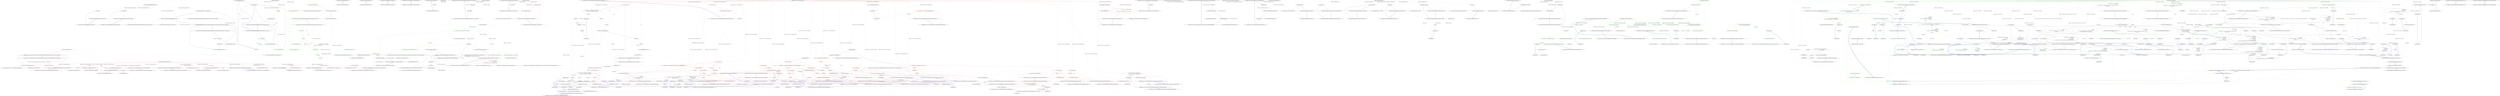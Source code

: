 digraph  {
n18 [label="Hangfire.SqlServer.RabbitMQ.RabbitMqJobQueueProvider", span=""];
n0 [cluster="Hangfire.SqlServer.RabbitMQ.RabbitMqJobQueueProvider.RabbitMqJobQueueProvider(System.Collections.Generic.IEnumerable<string>, ConnectionFactory)", label="Entry Hangfire.SqlServer.RabbitMQ.RabbitMqJobQueueProvider.RabbitMqJobQueueProvider(System.Collections.Generic.IEnumerable<string>, ConnectionFactory)", span="13-13"];
n1 [cluster="Hangfire.SqlServer.RabbitMQ.RabbitMqJobQueueProvider.RabbitMqJobQueueProvider(System.Collections.Generic.IEnumerable<string>, ConnectionFactory)", label="queues == null", span="15-15"];
n3 [cluster="Hangfire.SqlServer.RabbitMQ.RabbitMqJobQueueProvider.RabbitMqJobQueueProvider(System.Collections.Generic.IEnumerable<string>, ConnectionFactory)", label="configureAction == null", span="16-16"];
n5 [cluster="Hangfire.SqlServer.RabbitMQ.RabbitMqJobQueueProvider.RabbitMqJobQueueProvider(System.Collections.Generic.IEnumerable<string>, ConnectionFactory)", label="_jobQueue = new RabbitMqJobQueue(queues, configureAction)", span="18-18"];
n6 [cluster="Hangfire.SqlServer.RabbitMQ.RabbitMqJobQueueProvider.RabbitMqJobQueueProvider(System.Collections.Generic.IEnumerable<string>, ConnectionFactory)", label="_monitoringApi = new RabbitMqMonitoringApi(configureAction, queues.ToArray())", span="19-19"];
n2 [cluster="Hangfire.SqlServer.RabbitMQ.RabbitMqJobQueueProvider.RabbitMqJobQueueProvider(System.Collections.Generic.IEnumerable<string>, ConnectionFactory)", label="throw new ArgumentNullException(''queues'');", span="15-15"];
n4 [cluster="Hangfire.SqlServer.RabbitMQ.RabbitMqJobQueueProvider.RabbitMqJobQueueProvider(System.Collections.Generic.IEnumerable<string>, ConnectionFactory)", label="throw new ArgumentNullException(''configureAction'');", span="16-16"];
n9 [cluster="Hangfire.SqlServer.RabbitMQ.RabbitMqJobQueue.RabbitMqJobQueue(System.Collections.Generic.IEnumerable<string>, ConnectionFactory)", label="Entry Hangfire.SqlServer.RabbitMQ.RabbitMqJobQueue.RabbitMqJobQueue(System.Collections.Generic.IEnumerable<string>, ConnectionFactory)", span="21-21"];
n7 [cluster="Hangfire.SqlServer.RabbitMQ.RabbitMqJobQueueProvider.RabbitMqJobQueueProvider(System.Collections.Generic.IEnumerable<string>, ConnectionFactory)", label="Exit Hangfire.SqlServer.RabbitMQ.RabbitMqJobQueueProvider.RabbitMqJobQueueProvider(System.Collections.Generic.IEnumerable<string>, ConnectionFactory)", span="13-13"];
n8 [cluster="System.ArgumentNullException.ArgumentNullException(string)", label="Entry System.ArgumentNullException.ArgumentNullException(string)", span="0-0"];
n10 [cluster="Hangfire.SqlServer.RabbitMQ.RabbitMqMonitoringApi.RabbitMqMonitoringApi(ConnectionFactory, params string[])", label="Entry Hangfire.SqlServer.RabbitMQ.RabbitMqMonitoringApi.RabbitMqMonitoringApi(ConnectionFactory, params string[])", span="15-15"];
n11 [cluster="System.Collections.Generic.IEnumerable<TSource>.ToArray<TSource>()", label="Entry System.Collections.Generic.IEnumerable<TSource>.ToArray<TSource>()", span="0-0"];
n12 [cluster="Hangfire.SqlServer.RabbitMQ.RabbitMqJobQueueProvider.GetJobQueue()", label="Entry Hangfire.SqlServer.RabbitMQ.RabbitMqJobQueueProvider.GetJobQueue()", span="22-22"];
n13 [cluster="Hangfire.SqlServer.RabbitMQ.RabbitMqJobQueueProvider.GetJobQueue()", label="return _jobQueue;", span="24-24"];
n14 [cluster="Hangfire.SqlServer.RabbitMQ.RabbitMqJobQueueProvider.GetJobQueue()", label="Exit Hangfire.SqlServer.RabbitMQ.RabbitMqJobQueueProvider.GetJobQueue()", span="22-22"];
n15 [cluster="Hangfire.SqlServer.RabbitMQ.RabbitMqJobQueueProvider.GetJobQueueMonitoringApi()", label="Entry Hangfire.SqlServer.RabbitMQ.RabbitMqJobQueueProvider.GetJobQueueMonitoringApi()", span="27-27"];
n16 [cluster="Hangfire.SqlServer.RabbitMQ.RabbitMqJobQueueProvider.GetJobQueueMonitoringApi()", label="return _monitoringApi;", span="29-29"];
n17 [cluster="Hangfire.SqlServer.RabbitMQ.RabbitMqJobQueueProvider.GetJobQueueMonitoringApi()", label="Exit Hangfire.SqlServer.RabbitMQ.RabbitMqJobQueueProvider.GetJobQueueMonitoringApi()", span="27-27"];
m1_2 [cluster="HangFire.Server.IServerComponentRunner.Stop()", file="IServerComponentRunner.cs", label="Entry HangFire.Server.IServerComponentRunner.Stop()", span="23-23"];
m1_3 [cluster="HangFire.Server.IServerComponentRunner.Stop()", file="IServerComponentRunner.cs", label="Exit HangFire.Server.IServerComponentRunner.Stop()", span="23-23"];
m1_0 [cluster="HangFire.Server.IServerComponentRunner.Start()", file="IServerComponentRunner.cs", label="Entry HangFire.Server.IServerComponentRunner.Start()", span="22-22"];
m1_1 [cluster="HangFire.Server.IServerComponentRunner.Start()", file="IServerComponentRunner.cs", label="Exit HangFire.Server.IServerComponentRunner.Start()", span="22-22"];
m2_0 [cluster="Hangfire.SqlServer.IPersistentJobQueueProvider.GetJobQueue()", file="IStorageConnection.cs", label="Entry Hangfire.SqlServer.IPersistentJobQueueProvider.GetJobQueue()", span="20-20"];
m2_1 [cluster="Hangfire.SqlServer.IPersistentJobQueueProvider.GetJobQueue()", file="IStorageConnection.cs", label="Exit Hangfire.SqlServer.IPersistentJobQueueProvider.GetJobQueue()", span="20-20"];
m2_2 [cluster="Hangfire.SqlServer.IPersistentJobQueueProvider.GetJobQueueMonitoringApi()", file="IStorageConnection.cs", label="Entry Hangfire.SqlServer.IPersistentJobQueueProvider.GetJobQueueMonitoringApi()", span="21-21"];
m2_3 [cluster="Hangfire.SqlServer.IPersistentJobQueueProvider.GetJobQueueMonitoringApi()", file="IStorageConnection.cs", label="Exit Hangfire.SqlServer.IPersistentJobQueueProvider.GetJobQueueMonitoringApi()", span="21-21"];
m3_8 [cluster="HangFire.Storage.ProcessingJob.RedisProcessingJob(HangFire.Storage.IStorageConnection, string, string)", color=green, community=0, file="ProcessingJob.cs", label="0: JobId = jobId", span="32-32"];
m3_0 [cluster="HangFire.Storage.ProcessingJob.RedisProcessingJob(HangFire.Storage.IStorageConnection, string, string)", file="ProcessingJob.cs", label="Entry HangFire.Storage.ProcessingJob.RedisProcessingJob(HangFire.Storage.IStorageConnection, string, string)", span="24-24"];
m3_1 [cluster="HangFire.Storage.ProcessingJob.RedisProcessingJob(HangFire.Storage.IStorageConnection, string, string)", file="ProcessingJob.cs", label="connection == null", span="26-26"];
m3_3 [cluster="HangFire.Storage.ProcessingJob.RedisProcessingJob(HangFire.Storage.IStorageConnection, string, string)", color=green, community=0, file="ProcessingJob.cs", label="0: jobId == null", span="27-27"];
m3_5 [cluster="HangFire.Storage.ProcessingJob.RedisProcessingJob(HangFire.Storage.IStorageConnection, string, string)", file="ProcessingJob.cs", label="queue == null", span="28-28"];
m3_6 [cluster="HangFire.Storage.ProcessingJob.RedisProcessingJob(HangFire.Storage.IStorageConnection, string, string)", file="ProcessingJob.cs", label="throw new ArgumentNullException(''queue'');", span="28-28"];
m3_2 [cluster="HangFire.Storage.ProcessingJob.RedisProcessingJob(HangFire.Storage.IStorageConnection, string, string)", file="ProcessingJob.cs", label="throw new ArgumentNullException(''connection'');", span="26-26"];
m3_4 [cluster="HangFire.Storage.ProcessingJob.RedisProcessingJob(HangFire.Storage.IStorageConnection, string, string)", color=green, community=0, file="ProcessingJob.cs", label="0: throw new ArgumentNullException(''jobId'');", span="27-27"];
m3_7 [cluster="HangFire.Storage.ProcessingJob.RedisProcessingJob(HangFire.Storage.IStorageConnection, string, string)", file="ProcessingJob.cs", label="_connection = connection", span="30-30"];
m3_12 [cluster="HangFire.Storage.ProcessingJob.Dispose()", file="ProcessingJob.cs", label="Entry HangFire.Storage.ProcessingJob.Dispose()", span="39-39"];
m3_13 [cluster="HangFire.Storage.ProcessingJob.Dispose()", color=green, community=0, file="ProcessingJob.cs", label="1: _connection.DeleteJobFromQueue(JobId, Queue)", span="41-41"];
m3_14 [cluster="HangFire.Storage.ProcessingJob.Dispose()", file="ProcessingJob.cs", label="Exit HangFire.Storage.ProcessingJob.Dispose()", span="39-39"];
m3_9 [cluster="HangFire.Storage.ProcessingJob.RedisProcessingJob(HangFire.Storage.IStorageConnection, string, string)", file="ProcessingJob.cs", label="HangFire.Storage.ProcessingJob", span=""];
m3_10 [cluster="HangFire.Storage.ProcessingJob.RedisProcessingJob(HangFire.Storage.IStorageConnection, string, string)", file="ProcessingJob.cs", label="Exit HangFire.Storage.ProcessingJob.RedisProcessingJob(HangFire.Storage.IStorageConnection, string, string)", span="24-24"];
m3_15 [cluster="HangFire.Storage.IStorageConnection.DeleteJobFromQueue(string, string)", file="ProcessingJob.cs", label="Entry HangFire.Storage.IStorageConnection.DeleteJobFromQueue(string, string)", span="31-31"];
m3_16 [file="ProcessingJob.cs", label="HangFire.Storage.ProcessingJob", span=""];
m4_0 [cluster="HangFire.QueueAttribute.QueueAttribute(string)", file="ProcessingJobFacts.cs", label="Entry HangFire.QueueAttribute.QueueAttribute(string)", span="53-53"];
m4_1 [cluster="HangFire.QueueAttribute.QueueAttribute(string)", file="ProcessingJobFacts.cs", label="Name = name", span="55-55"];
m4_2 [cluster="HangFire.QueueAttribute.QueueAttribute(string)", file="ProcessingJobFacts.cs", label="Exit HangFire.QueueAttribute.QueueAttribute(string)", span="53-53"];
m4_3 [file="ProcessingJobFacts.cs", label="HangFire.QueueAttribute", span=""];
m5_0 [cluster="HangFire.Filters.PerformedContext.PerformedContext(HangFire.Filters.PerformContext, bool, System.Exception)", file="RedisConnection.cs", label="Entry HangFire.Filters.PerformedContext.PerformedContext(HangFire.Filters.PerformContext, bool, System.Exception)", span="6-6"];
m5_1 [cluster="HangFire.Filters.PerformedContext.PerformedContext(HangFire.Filters.PerformContext, bool, System.Exception)", file="RedisConnection.cs", label="Canceled = canceled", span="12-12"];
m5_2 [cluster="HangFire.Filters.PerformedContext.PerformedContext(HangFire.Filters.PerformContext, bool, System.Exception)", file="RedisConnection.cs", label="Exception = exception", span="13-13"];
m5_3 [cluster="HangFire.Filters.PerformedContext.PerformedContext(HangFire.Filters.PerformContext, bool, System.Exception)", file="RedisConnection.cs", label="Exit HangFire.Filters.PerformedContext.PerformedContext(HangFire.Filters.PerformContext, bool, System.Exception)", span="6-6"];
m5_4 [file="RedisConnection.cs", label="HangFire.Filters.PerformedContext", span=""];
m8_26 [cluster="System.Collections.Generic.List<T>.GetEnumerator()", file="ServerComponentRunnerCollection.cs", label="Entry System.Collections.Generic.List<T>.GetEnumerator()", span="0-0"];
m8_47 [cluster="HangFire.Server.ServerComponentRunnerCollection.Remove(HangFire.Server.IServerComponentRunner)", file="ServerComponentRunnerCollection.cs", label="Entry HangFire.Server.ServerComponentRunnerCollection.Remove(HangFire.Server.IServerComponentRunner)", span="92-92"];
m8_48 [cluster="HangFire.Server.ServerComponentRunnerCollection.Remove(HangFire.Server.IServerComponentRunner)", color=red, community=0, file="ServerComponentRunnerCollection.cs", label="2: return _runners.Remove(item);", span="94-94"];
m8_49 [cluster="HangFire.Server.ServerComponentRunnerCollection.Remove(HangFire.Server.IServerComponentRunner)", file="ServerComponentRunnerCollection.cs", label="Exit HangFire.Server.ServerComponentRunnerCollection.Remove(HangFire.Server.IServerComponentRunner)", span="92-92"];
m8_6 [cluster="System.Collections.Generic.List<T>.List(System.Collections.Generic.IEnumerable<T>)", file="ServerComponentRunnerCollection.cs", label="Entry System.Collections.Generic.List<T>.List(System.Collections.Generic.IEnumerable<T>)", span="0-0"];
m8_50 [cluster="System.Collections.Generic.List<T>.Remove(T)", file="ServerComponentRunnerCollection.cs", label="Entry System.Collections.Generic.List<T>.Remove(T)", span="0-0"];
m8_43 [cluster="HangFire.Server.ServerComponentRunnerCollection.CopyTo(HangFire.Server.IServerComponentRunner[], int)", file="ServerComponentRunnerCollection.cs", label="Entry HangFire.Server.ServerComponentRunnerCollection.CopyTo(HangFire.Server.IServerComponentRunner[], int)", span="87-87"];
m8_44 [cluster="HangFire.Server.ServerComponentRunnerCollection.CopyTo(HangFire.Server.IServerComponentRunner[], int)", color=red, community=0, file="ServerComponentRunnerCollection.cs", label="1: _runners.CopyTo(array, arrayIndex)", span="89-89"];
m8_45 [cluster="HangFire.Server.ServerComponentRunnerCollection.CopyTo(HangFire.Server.IServerComponentRunner[], int)", file="ServerComponentRunnerCollection.cs", label="Exit HangFire.Server.ServerComponentRunnerCollection.CopyTo(HangFire.Server.IServerComponentRunner[], int)", span="87-87"];
m8_12 [cluster="HangFire.Server.ServerComponentRunnerCollection.Stop()", file="ServerComponentRunnerCollection.cs", label="Entry HangFire.Server.ServerComponentRunnerCollection.Stop()", span="44-44"];
m8_13 [cluster="HangFire.Server.ServerComponentRunnerCollection.Stop()", color=red, community=0, file="ServerComponentRunnerCollection.cs", label="2: _runners", span="46-46"];
m8_14 [cluster="HangFire.Server.ServerComponentRunnerCollection.Stop()", color=red, community=0, file="ServerComponentRunnerCollection.cs", label="2: runner.Stop()", span="48-48"];
m8_15 [cluster="HangFire.Server.ServerComponentRunnerCollection.Stop()", file="ServerComponentRunnerCollection.cs", label="Exit HangFire.Server.ServerComponentRunnerCollection.Stop()", span="44-44"];
m8_27 [cluster="HangFire.Server.ServerComponentRunnerCollection.System.Collections.IEnumerable.GetEnumerator()", file="ServerComponentRunnerCollection.cs", label="Entry HangFire.Server.ServerComponentRunnerCollection.System.Collections.IEnumerable.GetEnumerator()", span="67-67"];
m8_28 [cluster="HangFire.Server.ServerComponentRunnerCollection.System.Collections.IEnumerable.GetEnumerator()", color=red, community=0, file="ServerComponentRunnerCollection.cs", label="0: return ((IEnumerable) _runners).GetEnumerator();", span="69-69"];
m8_29 [cluster="HangFire.Server.ServerComponentRunnerCollection.System.Collections.IEnumerable.GetEnumerator()", file="ServerComponentRunnerCollection.cs", label="Exit HangFire.Server.ServerComponentRunnerCollection.System.Collections.IEnumerable.GetEnumerator()", span="67-67"];
m8_30 [cluster="System.Collections.IEnumerable.GetEnumerator()", file="ServerComponentRunnerCollection.cs", label="Entry System.Collections.IEnumerable.GetEnumerator()", span="0-0"];
m8_11 [cluster="HangFire.Server.IServerComponentRunner.Start()", file="ServerComponentRunnerCollection.cs", label="Entry HangFire.Server.IServerComponentRunner.Start()", span="22-22"];
m8_42 [cluster="System.Collections.Generic.List<T>.Contains(T)", file="ServerComponentRunnerCollection.cs", label="Entry System.Collections.Generic.List<T>.Contains(T)", span="0-0"];
m8_39 [cluster="HangFire.Server.ServerComponentRunnerCollection.Contains(HangFire.Server.IServerComponentRunner)", file="ServerComponentRunnerCollection.cs", label="Entry HangFire.Server.ServerComponentRunnerCollection.Contains(HangFire.Server.IServerComponentRunner)", span="82-82"];
m8_40 [cluster="HangFire.Server.ServerComponentRunnerCollection.Contains(HangFire.Server.IServerComponentRunner)", color=red, community=0, file="ServerComponentRunnerCollection.cs", label="2: return _runners.Contains(item);", span="84-84"];
m8_41 [cluster="HangFire.Server.ServerComponentRunnerCollection.Contains(HangFire.Server.IServerComponentRunner)", file="ServerComponentRunnerCollection.cs", label="Exit HangFire.Server.ServerComponentRunnerCollection.Contains(HangFire.Server.IServerComponentRunner)", span="82-82"];
m8_16 [cluster="HangFire.Server.IServerComponentRunner.Stop()", file="ServerComponentRunnerCollection.cs", label="Entry HangFire.Server.IServerComponentRunner.Stop()", span="23-23"];
m8_7 [cluster="HangFire.Server.ServerComponentRunnerCollection.Start()", file="ServerComponentRunnerCollection.cs", label="Entry HangFire.Server.ServerComponentRunnerCollection.Start()", span="36-36"];
m8_8 [cluster="HangFire.Server.ServerComponentRunnerCollection.Start()", color=red, community=0, file="ServerComponentRunnerCollection.cs", label="1: _runners", span="38-38"];
m8_9 [cluster="HangFire.Server.ServerComponentRunnerCollection.Start()", color=red, community=0, file="ServerComponentRunnerCollection.cs", label="0: runner.Start()", span="40-40"];
m8_10 [cluster="HangFire.Server.ServerComponentRunnerCollection.Start()", file="ServerComponentRunnerCollection.cs", label="Exit HangFire.Server.ServerComponentRunnerCollection.Start()", span="36-36"];
m8_31 [cluster="HangFire.Server.ServerComponentRunnerCollection.Add(HangFire.Server.IServerComponentRunner)", file="ServerComponentRunnerCollection.cs", label="Entry HangFire.Server.ServerComponentRunnerCollection.Add(HangFire.Server.IServerComponentRunner)", span="72-72"];
m8_32 [cluster="HangFire.Server.ServerComponentRunnerCollection.Add(HangFire.Server.IServerComponentRunner)", color=red, community=0, file="ServerComponentRunnerCollection.cs", label="2: _runners.Add(item)", span="74-74"];
m8_33 [cluster="HangFire.Server.ServerComponentRunnerCollection.Add(HangFire.Server.IServerComponentRunner)", file="ServerComponentRunnerCollection.cs", label="Exit HangFire.Server.ServerComponentRunnerCollection.Add(HangFire.Server.IServerComponentRunner)", span="72-72"];
m8_35 [cluster="HangFire.Server.ServerComponentRunnerCollection.Clear()", file="ServerComponentRunnerCollection.cs", label="Entry HangFire.Server.ServerComponentRunnerCollection.Clear()", span="77-77"];
m8_36 [cluster="HangFire.Server.ServerComponentRunnerCollection.Clear()", color=red, community=0, file="ServerComponentRunnerCollection.cs", label="0: _runners.Clear()", span="79-79"];
m8_37 [cluster="HangFire.Server.ServerComponentRunnerCollection.Clear()", file="ServerComponentRunnerCollection.cs", label="Exit HangFire.Server.ServerComponentRunnerCollection.Clear()", span="77-77"];
m8_0 [cluster="HangFire.Server.ServerComponentRunnerCollection.ServerComponentRunnerCollection(System.Collections.Generic.IEnumerable<HangFire.Server.IServerComponentRunner>)", file="ServerComponentRunnerCollection.cs", label="Entry HangFire.Server.ServerComponentRunnerCollection.ServerComponentRunnerCollection(System.Collections.Generic.IEnumerable<HangFire.Server.IServerComponentRunner>)", span="26-26"];
m8_1 [cluster="HangFire.Server.ServerComponentRunnerCollection.ServerComponentRunnerCollection(System.Collections.Generic.IEnumerable<HangFire.Server.IServerComponentRunner>)", color=red, community=0, file="ServerComponentRunnerCollection.cs", label="1: runners == null", span="28-28"];
m8_3 [cluster="HangFire.Server.ServerComponentRunnerCollection.ServerComponentRunnerCollection(System.Collections.Generic.IEnumerable<HangFire.Server.IServerComponentRunner>)", color=red, community=0, file="ServerComponentRunnerCollection.cs", label="2: _runners = new List<IServerComponentRunner>(runners)", span="30-30"];
m8_2 [cluster="HangFire.Server.ServerComponentRunnerCollection.ServerComponentRunnerCollection(System.Collections.Generic.IEnumerable<HangFire.Server.IServerComponentRunner>)", color=red, community=0, file="ServerComponentRunnerCollection.cs", label="0: throw new ArgumentNullException(''runners'');", span="28-28"];
m8_4 [cluster="HangFire.Server.ServerComponentRunnerCollection.ServerComponentRunnerCollection(System.Collections.Generic.IEnumerable<HangFire.Server.IServerComponentRunner>)", file="ServerComponentRunnerCollection.cs", label="Exit HangFire.Server.ServerComponentRunnerCollection.ServerComponentRunnerCollection(System.Collections.Generic.IEnumerable<HangFire.Server.IServerComponentRunner>)", span="26-26"];
m8_34 [cluster="System.Collections.Generic.List<T>.Add(T)", file="ServerComponentRunnerCollection.cs", label="Entry System.Collections.Generic.List<T>.Add(T)", span="0-0"];
m8_17 [cluster="HangFire.Server.ServerComponentRunnerCollection.Dispose()", file="ServerComponentRunnerCollection.cs", label="Entry HangFire.Server.ServerComponentRunnerCollection.Dispose()", span="52-52"];
m8_18 [cluster="HangFire.Server.ServerComponentRunnerCollection.Dispose()", file="ServerComponentRunnerCollection.cs", label="Stop()", span="54-54"];
m8_19 [cluster="HangFire.Server.ServerComponentRunnerCollection.Dispose()", color=red, community=0, file="ServerComponentRunnerCollection.cs", label="1: _runners", span="56-56"];
m8_20 [cluster="HangFire.Server.ServerComponentRunnerCollection.Dispose()", color=red, community=0, file="ServerComponentRunnerCollection.cs", label="2: runner.Dispose()", span="58-58"];
m8_21 [cluster="HangFire.Server.ServerComponentRunnerCollection.Dispose()", file="ServerComponentRunnerCollection.cs", label="Exit HangFire.Server.ServerComponentRunnerCollection.Dispose()", span="52-52"];
m8_22 [cluster="System.IDisposable.Dispose()", file="ServerComponentRunnerCollection.cs", label="Entry System.IDisposable.Dispose()", span="0-0"];
m8_23 [cluster="HangFire.Server.ServerComponentRunnerCollection.GetEnumerator()", file="ServerComponentRunnerCollection.cs", label="Entry HangFire.Server.ServerComponentRunnerCollection.GetEnumerator()", span="62-62"];
m8_24 [cluster="HangFire.Server.ServerComponentRunnerCollection.GetEnumerator()", color=red, community=0, file="ServerComponentRunnerCollection.cs", label="1: return _runners.GetEnumerator();", span="64-64"];
m8_25 [cluster="HangFire.Server.ServerComponentRunnerCollection.GetEnumerator()", file="ServerComponentRunnerCollection.cs", label="Exit HangFire.Server.ServerComponentRunnerCollection.GetEnumerator()", span="62-62"];
m8_46 [cluster="System.Collections.Generic.List<T>.CopyTo(T[], int)", file="ServerComponentRunnerCollection.cs", label="Entry System.Collections.Generic.List<T>.CopyTo(T[], int)", span="0-0"];
m8_38 [cluster="System.Collections.Generic.List<T>.Clear()", file="ServerComponentRunnerCollection.cs", label="Entry System.Collections.Generic.List<T>.Clear()", span="0-0"];
m8_51 [file="ServerComponentRunnerCollection.cs", label="HangFire.Server.ServerComponentRunnerCollection", span=""];
m9_0 [cluster="HangFire.Client.CreateContext.CreateContext(HangFire.Client.CreateContext)", file="ServerComponentRunnerCollectionFacts.cs", label="Entry HangFire.Client.CreateContext.CreateContext(HangFire.Client.CreateContext)", span="6-6"];
m9_1 [cluster="HangFire.Client.CreateContext.CreateContext(HangFire.Client.CreateContext)", file="ServerComponentRunnerCollectionFacts.cs", label="Items = context.Items", span="9-9"];
m9_2 [cluster="HangFire.Client.CreateContext.CreateContext(HangFire.Client.CreateContext)", file="ServerComponentRunnerCollectionFacts.cs", label="Exit HangFire.Client.CreateContext.CreateContext(HangFire.Client.CreateContext)", span="6-6"];
m9_7 [cluster="System.Collections.Generic.Dictionary<TKey, TValue>.Dictionary()", file="ServerComponentRunnerCollectionFacts.cs", label="Entry System.Collections.Generic.Dictionary<TKey, TValue>.Dictionary()", span="0-0"];
m9_3 [cluster="HangFire.Client.CreateContext.CreateContext(HangFire.Client.ClientJobDescriptor)", file="ServerComponentRunnerCollectionFacts.cs", label="Entry HangFire.Client.CreateContext.CreateContext(HangFire.Client.ClientJobDescriptor)", span="12-12"];
m9_4 [cluster="HangFire.Client.CreateContext.CreateContext(HangFire.Client.ClientJobDescriptor)", color=red, community=0, file="ServerComponentRunnerCollectionFacts.cs", label="2: JobDescriptor = jobDescriptor", span="14-14"];
m9_5 [cluster="HangFire.Client.CreateContext.CreateContext(HangFire.Client.ClientJobDescriptor)", file="ServerComponentRunnerCollectionFacts.cs", label="Items = new Dictionary<string, object>()", span="15-15"];
m9_6 [cluster="HangFire.Client.CreateContext.CreateContext(HangFire.Client.ClientJobDescriptor)", file="ServerComponentRunnerCollectionFacts.cs", label="Exit HangFire.Client.CreateContext.CreateContext(HangFire.Client.ClientJobDescriptor)", span="12-12"];
m9_8 [file="ServerComponentRunnerCollectionFacts.cs", label="HangFire.Client.CreateContext", span=""];
m10_179 [cluster="HangFire.Core.Tests.Server.ServerComponentRunnerFacts.Component_ReturnsUnderlyingComponent()", file="ServerComponentRunnerFacts.cs", label="Entry HangFire.Core.Tests.Server.ServerComponentRunnerFacts.Component_ReturnsUnderlyingComponent()", span="228-228"];
m10_180 [cluster="HangFire.Core.Tests.Server.ServerComponentRunnerFacts.Component_ReturnsUnderlyingComponent()", color=red, community=0, file="ServerComponentRunnerFacts.cs", label="2: var runner = CreateRunner()", span="230-230"];
m10_181 [cluster="HangFire.Core.Tests.Server.ServerComponentRunnerFacts.Component_ReturnsUnderlyingComponent()", color=red, community=0, file="ServerComponentRunnerFacts.cs", label="1: Assert.Same(_component.Object, runner.Component)", span="232-232"];
m10_182 [cluster="HangFire.Core.Tests.Server.ServerComponentRunnerFacts.Component_ReturnsUnderlyingComponent()", file="ServerComponentRunnerFacts.cs", label="Exit HangFire.Core.Tests.Server.ServerComponentRunnerFacts.Component_ReturnsUnderlyingComponent()", span="228-228"];
m10_212 [cluster="HangFire.Core.Tests.Server.ServerComponentRunnerFacts.DisposableComponent.Dispose()", file="ServerComponentRunnerFacts.cs", label="Entry HangFire.Core.Tests.Server.ServerComponentRunnerFacts.DisposableComponent.Dispose()", span="276-276"];
m10_213 [cluster="HangFire.Core.Tests.Server.ServerComponentRunnerFacts.DisposableComponent.Dispose()", file="ServerComponentRunnerFacts.cs", label="Disposed = true", span="278-278"];
m10_214 [cluster="HangFire.Core.Tests.Server.ServerComponentRunnerFacts.DisposableComponent.Dispose()", file="ServerComponentRunnerFacts.cs", label="Exit HangFire.Core.Tests.Server.ServerComponentRunnerFacts.DisposableComponent.Dispose()", span="276-276"];
m10_183 [cluster="Unk.Same", file="ServerComponentRunnerFacts.cs", label="Entry Unk.Same", span=""];
m10_38 [cluster="System.TimeSpan.FromMilliseconds(double)", file="ServerComponentRunnerFacts.cs", label="Entry System.TimeSpan.FromMilliseconds(double)", span="0-0"];
m10_11 [cluster="Unk.Equal", file="ServerComponentRunnerFacts.cs", label="Entry Unk.Equal", span=""];
m10_51 [cluster="HangFire.Core.Tests.Server.ServerComponentRunnerFacts.Start_LeadsToLoopedComponentExecution()", file="ServerComponentRunnerFacts.cs", label="Entry HangFire.Core.Tests.Server.ServerComponentRunnerFacts.Start_LeadsToLoopedComponentExecution()", span="67-67"];
m10_52 [cluster="HangFire.Core.Tests.Server.ServerComponentRunnerFacts.Start_LeadsToLoopedComponentExecution()", color=red, community=0, file="ServerComponentRunnerFacts.cs", label="0: var runner = CreateRunner()", span="69-69"];
m10_53 [cluster="HangFire.Core.Tests.Server.ServerComponentRunnerFacts.Start_LeadsToLoopedComponentExecution()", color=red, community=0, file="ServerComponentRunnerFacts.cs", label="2: runner.Start()", span="71-71"];
m10_54 [cluster="HangFire.Core.Tests.Server.ServerComponentRunnerFacts.Start_LeadsToLoopedComponentExecution()", file="ServerComponentRunnerFacts.cs", label="Thread.Sleep(TimeSpan.FromMilliseconds(100))", span="72-72"];
m10_55 [cluster="HangFire.Core.Tests.Server.ServerComponentRunnerFacts.Start_LeadsToLoopedComponentExecution()", file="ServerComponentRunnerFacts.cs", label="_component.Verify(\r\n                x => x.Execute(It.IsNotNull<CancellationToken>()),\r\n                Times.AtLeast(2))", span="74-76"];
m10_56 [cluster="HangFire.Core.Tests.Server.ServerComponentRunnerFacts.Start_LeadsToLoopedComponentExecution()", file="ServerComponentRunnerFacts.cs", label="Exit HangFire.Core.Tests.Server.ServerComponentRunnerFacts.Start_LeadsToLoopedComponentExecution()", span="67-67"];
m10_131 [cluster="HangFire.Core.Tests.Server.ServerComponentRunnerFacts.Dispose_CanBeCalled_AfterStop()", file="ServerComponentRunnerFacts.cs", label="Entry HangFire.Core.Tests.Server.ServerComponentRunnerFacts.Dispose_CanBeCalled_AfterStop()", span="163-163"];
m10_132 [cluster="HangFire.Core.Tests.Server.ServerComponentRunnerFacts.Dispose_CanBeCalled_AfterStop()", color=red, community=0, file="ServerComponentRunnerFacts.cs", label="0: var runner = CreateRunner()", span="165-165"];
m10_133 [cluster="HangFire.Core.Tests.Server.ServerComponentRunnerFacts.Dispose_CanBeCalled_AfterStop()", color=red, community=0, file="ServerComponentRunnerFacts.cs", label="1: runner.Start()", span="166-166"];
m10_134 [cluster="HangFire.Core.Tests.Server.ServerComponentRunnerFacts.Dispose_CanBeCalled_AfterStop()", color=red, community=0, file="ServerComponentRunnerFacts.cs", label="2: runner.Stop()", span="167-167"];
m10_135 [cluster="HangFire.Core.Tests.Server.ServerComponentRunnerFacts.Dispose_CanBeCalled_AfterStop()", color=red, community=0, file="ServerComponentRunnerFacts.cs", label="1: Assert.DoesNotThrow(runner.Dispose)", span="169-169"];
m10_136 [cluster="HangFire.Core.Tests.Server.ServerComponentRunnerFacts.Dispose_CanBeCalled_AfterStop()", file="ServerComponentRunnerFacts.cs", label="Exit HangFire.Core.Tests.Server.ServerComponentRunnerFacts.Dispose_CanBeCalled_AfterStop()", span="163-163"];
m10_0 [cluster="HangFire.Core.Tests.Server.ServerComponentRunnerFacts.ServerComponentRunnerFacts()", file="ServerComponentRunnerFacts.cs", label="Entry HangFire.Core.Tests.Server.ServerComponentRunnerFacts.ServerComponentRunnerFacts()", span="13-13"];
m10_1 [cluster="HangFire.Core.Tests.Server.ServerComponentRunnerFacts.ServerComponentRunnerFacts()", file="ServerComponentRunnerFacts.cs", label="_component = new Mock<IServerComponent>()", span="15-15"];
m10_2 [cluster="HangFire.Core.Tests.Server.ServerComponentRunnerFacts.ServerComponentRunnerFacts()", color=red, community=0, file="ServerComponentRunnerFacts.cs", label="2: _options = new ServerComponentRunnerOptions\r\n            {\r\n                ShutdownTimeout = Timeout.InfiniteTimeSpan // Letting tests to timeout\r\n            }", span="16-19"];
m10_3 [cluster="HangFire.Core.Tests.Server.ServerComponentRunnerFacts.ServerComponentRunnerFacts()", file="ServerComponentRunnerFacts.cs", label="Exit HangFire.Core.Tests.Server.ServerComponentRunnerFacts.ServerComponentRunnerFacts()", span="13-13"];
m10_27 [cluster="Unk.DoesNotThrow", file="ServerComponentRunnerFacts.cs", label="Entry Unk.DoesNotThrow", span=""];
m10_137 [cluster="HangFire.Core.Tests.Server.ServerComponentRunnerFacts.Dispose_ShouldDisposeDisposableComponent()", file="ServerComponentRunnerFacts.cs", label="Entry HangFire.Core.Tests.Server.ServerComponentRunnerFacts.Dispose_ShouldDisposeDisposableComponent()", span="173-173"];
m10_138 [cluster="HangFire.Core.Tests.Server.ServerComponentRunnerFacts.Dispose_ShouldDisposeDisposableComponent()", file="ServerComponentRunnerFacts.cs", label="_options.MaxRetryAttempts = 0", span="176-176"];
m10_139 [cluster="HangFire.Core.Tests.Server.ServerComponentRunnerFacts.Dispose_ShouldDisposeDisposableComponent()", file="ServerComponentRunnerFacts.cs", label="var component = new DisposableComponent()", span="178-178"];
m10_140 [cluster="HangFire.Core.Tests.Server.ServerComponentRunnerFacts.Dispose_ShouldDisposeDisposableComponent()", color=red, community=0, file="ServerComponentRunnerFacts.cs", label="0: var runner = new ServerComponentRunner(component, _options)", span="179-179"];
m10_145 [cluster="HangFire.Core.Tests.Server.ServerComponentRunnerFacts.Dispose_ShouldDisposeDisposableComponent()", file="ServerComponentRunnerFacts.cs", label="Assert.True(component.Disposed)", span="189-189"];
m10_141 [cluster="HangFire.Core.Tests.Server.ServerComponentRunnerFacts.Dispose_ShouldDisposeDisposableComponent()", color=red, community=0, file="ServerComponentRunnerFacts.cs", label="1: runner.Start()", span="181-181"];
m10_143 [cluster="HangFire.Core.Tests.Server.ServerComponentRunnerFacts.Dispose_ShouldDisposeDisposableComponent()", color=red, community=0, file="ServerComponentRunnerFacts.cs", label="2: runner.Dispose()", span="185-185"];
m10_142 [cluster="HangFire.Core.Tests.Server.ServerComponentRunnerFacts.Dispose_ShouldDisposeDisposableComponent()", file="ServerComponentRunnerFacts.cs", label="Thread.Sleep(100)", span="182-182"];
m10_144 [cluster="HangFire.Core.Tests.Server.ServerComponentRunnerFacts.Dispose_ShouldDisposeDisposableComponent()", file="ServerComponentRunnerFacts.cs", label="Thread.Sleep(500)", span="186-186"];
m10_146 [cluster="HangFire.Core.Tests.Server.ServerComponentRunnerFacts.Dispose_ShouldDisposeDisposableComponent()", file="ServerComponentRunnerFacts.cs", label="Exit HangFire.Core.Tests.Server.ServerComponentRunnerFacts.Dispose_ShouldDisposeDisposableComponent()", span="173-173"];
m10_100 [cluster="HangFire.Core.Tests.Server.ServerComponentRunnerFacts.Start_CanRestartStoppedComponent()", file="ServerComponentRunnerFacts.cs", label="Entry HangFire.Core.Tests.Server.ServerComponentRunnerFacts.Start_CanRestartStoppedComponent()", span="121-121"];
m10_101 [cluster="HangFire.Core.Tests.Server.ServerComponentRunnerFacts.Start_CanRestartStoppedComponent()", file="ServerComponentRunnerFacts.cs", label="int timesExecuted = 0", span="124-124"];
m10_102 [cluster="HangFire.Core.Tests.Server.ServerComponentRunnerFacts.Start_CanRestartStoppedComponent()", color=red, community=0, file="ServerComponentRunnerFacts.cs", label="0: var runner = CreateRunner()", span="126-126"];
m10_103 [cluster="HangFire.Core.Tests.Server.ServerComponentRunnerFacts.Start_CanRestartStoppedComponent()", file="ServerComponentRunnerFacts.cs", label="_component.Setup(x => x.Execute(It.IsAny<CancellationToken>()))\r\n                .Callback(() => { timesExecuted++; Thread.Yield(); })", span="127-128"];
m10_104 [cluster="HangFire.Core.Tests.Server.ServerComponentRunnerFacts.Start_CanRestartStoppedComponent()", color=red, community=0, file="ServerComponentRunnerFacts.cs", label="2: runner.Start()", span="130-130"];
m10_105 [cluster="HangFire.Core.Tests.Server.ServerComponentRunnerFacts.Start_CanRestartStoppedComponent()", color=red, community=0, file="ServerComponentRunnerFacts.cs", label="1: runner.Stop()", span="131-131"];
m10_108 [cluster="HangFire.Core.Tests.Server.ServerComponentRunnerFacts.Start_CanRestartStoppedComponent()", color=red, community=0, file="ServerComponentRunnerFacts.cs", label="2: runner.Start()", span="136-136"];
m10_106 [cluster="HangFire.Core.Tests.Server.ServerComponentRunnerFacts.Start_CanRestartStoppedComponent()", file="ServerComponentRunnerFacts.cs", label="Thread.Sleep(TimeSpan.FromMilliseconds(100))", span="132-132"];
m10_107 [cluster="HangFire.Core.Tests.Server.ServerComponentRunnerFacts.Start_CanRestartStoppedComponent()", file="ServerComponentRunnerFacts.cs", label="timesExecuted = 0", span="133-133"];
m10_110 [cluster="HangFire.Core.Tests.Server.ServerComponentRunnerFacts.Start_CanRestartStoppedComponent()", file="ServerComponentRunnerFacts.cs", label="Assert.True(timesExecuted > 0)", span="140-140"];
m10_109 [cluster="HangFire.Core.Tests.Server.ServerComponentRunnerFacts.Start_CanRestartStoppedComponent()", file="ServerComponentRunnerFacts.cs", label="Thread.Sleep(TimeSpan.FromMilliseconds(100))", span="137-137"];
m10_111 [cluster="HangFire.Core.Tests.Server.ServerComponentRunnerFacts.Start_CanRestartStoppedComponent()", file="ServerComponentRunnerFacts.cs", label="Exit HangFire.Core.Tests.Server.ServerComponentRunnerFacts.Start_CanRestartStoppedComponent()", span="121-121"];
m10_149 [cluster="System.Threading.Thread.Sleep(int)", file="ServerComponentRunnerFacts.cs", label="Entry System.Threading.Thread.Sleep(int)", span="0-0"];
m10_37 [cluster="HangFire.Core.Tests.Server.ServerComponentRunnerFacts.CreateRunner()", file="ServerComponentRunnerFacts.cs", label="Entry HangFire.Core.Tests.Server.ServerComponentRunnerFacts.CreateRunner()", span="260-260"];
m10_200 [cluster="HangFire.Core.Tests.Server.ServerComponentRunnerFacts.CreateRunner()", file="ServerComponentRunnerFacts.cs", label="_component.Setup(x => x.Execute(It.IsAny<CancellationToken>()))\r\n                .Callback(() => Thread.Yield())", span="262-263"];
m10_201 [cluster="HangFire.Core.Tests.Server.ServerComponentRunnerFacts.CreateRunner()", color=red, community=0, file="ServerComponentRunnerFacts.cs", label="0: return new ServerComponentRunner(_component.Object, _options);", span="264-264"];
m10_202 [cluster="HangFire.Core.Tests.Server.ServerComponentRunnerFacts.CreateRunner()", file="ServerComponentRunnerFacts.cs", label="Exit HangFire.Core.Tests.Server.ServerComponentRunnerFacts.CreateRunner()", span="260-260"];
m10_10 [cluster="Unk.>", file="ServerComponentRunnerFacts.cs", label="Entry Unk.>", span=""];
m10_193 [cluster="HangFire.Core.Tests.Server.ServerComponentRunnerFacts.WaitingComponent.Execute(System.Threading.CancellationToken)", file="ServerComponentRunnerFacts.cs", label="Entry HangFire.Core.Tests.Server.ServerComponentRunnerFacts.WaitingComponent.Execute(System.Threading.CancellationToken)", span="252-252"];
m10_194 [cluster="HangFire.Core.Tests.Server.ServerComponentRunnerFacts.WaitingComponent.Execute(System.Threading.CancellationToken)", file="ServerComponentRunnerFacts.cs", label="CalledTimes++", span="254-254"];
m10_195 [cluster="HangFire.Core.Tests.Server.ServerComponentRunnerFacts.WaitingComponent.Execute(System.Threading.CancellationToken)", file="ServerComponentRunnerFacts.cs", label="token.WaitHandle.WaitOne(Timeout.Infinite)", span="255-255"];
m10_196 [cluster="HangFire.Core.Tests.Server.ServerComponentRunnerFacts.WaitingComponent.Execute(System.Threading.CancellationToken)", file="ServerComponentRunnerFacts.cs", label="token.ThrowIfCancellationRequested()", span="256-256"];
m10_197 [cluster="HangFire.Core.Tests.Server.ServerComponentRunnerFacts.WaitingComponent.Execute(System.Threading.CancellationToken)", file="ServerComponentRunnerFacts.cs", label="Exit HangFire.Core.Tests.Server.ServerComponentRunnerFacts.WaitingComponent.Execute(System.Threading.CancellationToken)", span="252-252"];
m10_192 [cluster="HangFire.Core.Tests.Server.ServerComponentRunnerFacts.WaitingComponent.WaitingComponent()", file="ServerComponentRunnerFacts.cs", label="Entry HangFire.Core.Tests.Server.ServerComponentRunnerFacts.WaitingComponent.WaitingComponent()", span="248-248"];
m10_83 [cluster="HangFire.Server.ServerComponentRunner.Stop()", file="ServerComponentRunnerFacts.cs", label="Entry HangFire.Server.ServerComponentRunner.Stop()", span="70-70"];
m10_165 [cluster="HangFire.Core.Tests.Server.ServerComponentRunnerFacts.FailingComponent_ShouldBeExecutedSeveralTimes_Automatically()", file="ServerComponentRunnerFacts.cs", label="Entry HangFire.Core.Tests.Server.ServerComponentRunnerFacts.FailingComponent_ShouldBeExecutedSeveralTimes_Automatically()", span="213-213"];
m10_166 [cluster="HangFire.Core.Tests.Server.ServerComponentRunnerFacts.FailingComponent_ShouldBeExecutedSeveralTimes_Automatically()", color=red, community=0, file="ServerComponentRunnerFacts.cs", label="0: var runner = CreateRunner()", span="215-215"];
m10_167 [cluster="HangFire.Core.Tests.Server.ServerComponentRunnerFacts.FailingComponent_ShouldBeExecutedSeveralTimes_Automatically()", file="ServerComponentRunnerFacts.cs", label="_component.Setup(x => x.Execute(It.IsAny<CancellationToken>())).Throws<InvalidOperationException>()", span="216-216"];
m10_168 [cluster="HangFire.Core.Tests.Server.ServerComponentRunnerFacts.FailingComponent_ShouldBeExecutedSeveralTimes_Automatically()", color=red, community=0, file="ServerComponentRunnerFacts.cs", label="2: runner.Start()", span="217-217"];
m10_170 [cluster="HangFire.Core.Tests.Server.ServerComponentRunnerFacts.FailingComponent_ShouldBeExecutedSeveralTimes_Automatically()", color=red, community=0, file="ServerComponentRunnerFacts.cs", label="2: runner.Dispose()", span="220-220"];
m10_169 [cluster="HangFire.Core.Tests.Server.ServerComponentRunnerFacts.FailingComponent_ShouldBeExecutedSeveralTimes_Automatically()", file="ServerComponentRunnerFacts.cs", label="Thread.Sleep(5000)", span="219-219"];
m10_171 [cluster="HangFire.Core.Tests.Server.ServerComponentRunnerFacts.FailingComponent_ShouldBeExecutedSeveralTimes_Automatically()", file="ServerComponentRunnerFacts.cs", label="_component.Verify(x => x.Execute(\r\n                It.IsAny<CancellationToken>()),\r\n                Times.AtLeast(2))", span="222-224"];
m10_172 [cluster="HangFire.Core.Tests.Server.ServerComponentRunnerFacts.FailingComponent_ShouldBeExecutedSeveralTimes_Automatically()", file="ServerComponentRunnerFacts.cs", label="Exit HangFire.Core.Tests.Server.ServerComponentRunnerFacts.FailingComponent_ShouldBeExecutedSeveralTimes_Automatically()", span="213-213"];
m10_120 [cluster="HangFire.Core.Tests.Server.ServerComponentRunnerFacts.Stop_CanBeCalledMultipleTimesInARow()", file="ServerComponentRunnerFacts.cs", label="Entry HangFire.Core.Tests.Server.ServerComponentRunnerFacts.Stop_CanBeCalledMultipleTimesInARow()", span="144-144"];
m10_121 [cluster="HangFire.Core.Tests.Server.ServerComponentRunnerFacts.Stop_CanBeCalledMultipleTimesInARow()", color=red, community=0, file="ServerComponentRunnerFacts.cs", label="0: var runner = CreateRunner()", span="146-146"];
m10_122 [cluster="HangFire.Core.Tests.Server.ServerComponentRunnerFacts.Stop_CanBeCalledMultipleTimesInARow()", color=red, community=0, file="ServerComponentRunnerFacts.cs", label="1: runner.Start()", span="147-147"];
m10_123 [cluster="HangFire.Core.Tests.Server.ServerComponentRunnerFacts.Stop_CanBeCalledMultipleTimesInARow()", color=red, community=0, file="ServerComponentRunnerFacts.cs", label="2: runner.Stop()", span="148-148"];
m10_124 [cluster="HangFire.Core.Tests.Server.ServerComponentRunnerFacts.Stop_CanBeCalledMultipleTimesInARow()", color=red, community=0, file="ServerComponentRunnerFacts.cs", label="1: Assert.DoesNotThrow(runner.Stop)", span="150-150"];
m10_125 [cluster="HangFire.Core.Tests.Server.ServerComponentRunnerFacts.Stop_CanBeCalledMultipleTimesInARow()", file="ServerComponentRunnerFacts.cs", label="Exit HangFire.Core.Tests.Server.ServerComponentRunnerFacts.Stop_CanBeCalledMultipleTimesInARow()", span="144-144"];
m10_62 [cluster="HangFire.Core.Tests.Server.ServerComponentRunnerFacts.Start_OnDisposedObject_ThrowsAnException()", file="ServerComponentRunnerFacts.cs", label="Entry HangFire.Core.Tests.Server.ServerComponentRunnerFacts.Start_OnDisposedObject_ThrowsAnException()", span="80-80"];
m10_63 [cluster="HangFire.Core.Tests.Server.ServerComponentRunnerFacts.Start_OnDisposedObject_ThrowsAnException()", color=red, community=0, file="ServerComponentRunnerFacts.cs", label="1: var runner = CreateRunner()", span="82-82"];
m10_64 [cluster="HangFire.Core.Tests.Server.ServerComponentRunnerFacts.Start_OnDisposedObject_ThrowsAnException()", color=red, community=0, file="ServerComponentRunnerFacts.cs", label="2: runner.Dispose()", span="83-83"];
m10_65 [cluster="HangFire.Core.Tests.Server.ServerComponentRunnerFacts.Start_OnDisposedObject_ThrowsAnException()", color=red, community=0, file="ServerComponentRunnerFacts.cs", label="1: Assert.Throws<ObjectDisposedException>(() => runner.Start())", span="85-85"];
m10_66 [cluster="HangFire.Core.Tests.Server.ServerComponentRunnerFacts.Start_OnDisposedObject_ThrowsAnException()", file="ServerComponentRunnerFacts.cs", label="Exit HangFire.Core.Tests.Server.ServerComponentRunnerFacts.Start_OnDisposedObject_ThrowsAnException()", span="80-80"];
m10_39 [cluster="System.Threading.Thread.Sleep(System.TimeSpan)", file="ServerComponentRunnerFacts.cs", label="Entry System.Threading.Thread.Sleep(System.TimeSpan)", span="0-0"];
m10_92 [cluster="HangFire.Core.Tests.Server.ServerComponentRunnerFacts.Stop_OnDisposedObject_ThrowsAnException()", file="ServerComponentRunnerFacts.cs", label="Entry HangFire.Core.Tests.Server.ServerComponentRunnerFacts.Stop_OnDisposedObject_ThrowsAnException()", span="112-112"];
m10_93 [cluster="HangFire.Core.Tests.Server.ServerComponentRunnerFacts.Stop_OnDisposedObject_ThrowsAnException()", color=red, community=0, file="ServerComponentRunnerFacts.cs", label="0: var runner = CreateRunner()", span="114-114"];
m10_94 [cluster="HangFire.Core.Tests.Server.ServerComponentRunnerFacts.Stop_OnDisposedObject_ThrowsAnException()", color=red, community=0, file="ServerComponentRunnerFacts.cs", label="2: runner.Dispose()", span="115-115"];
m10_95 [cluster="HangFire.Core.Tests.Server.ServerComponentRunnerFacts.Stop_OnDisposedObject_ThrowsAnException()", color=red, community=0, file="ServerComponentRunnerFacts.cs", label="1: Assert.Throws<ObjectDisposedException>(() => runner.Stop())", span="117-117"];
m10_96 [cluster="HangFire.Core.Tests.Server.ServerComponentRunnerFacts.Stop_OnDisposedObject_ThrowsAnException()", file="ServerComponentRunnerFacts.cs", label="Exit HangFire.Core.Tests.Server.ServerComponentRunnerFacts.Stop_OnDisposedObject_ThrowsAnException()", span="112-112"];
m10_184 [cluster="HangFire.Core.Tests.Server.ServerComponentRunnerFacts.OperationCanceledException_DoesNotCauseAutomaticRetry()", file="ServerComponentRunnerFacts.cs", label="Entry HangFire.Core.Tests.Server.ServerComponentRunnerFacts.OperationCanceledException_DoesNotCauseAutomaticRetry()", span="236-236"];
m10_185 [cluster="HangFire.Core.Tests.Server.ServerComponentRunnerFacts.OperationCanceledException_DoesNotCauseAutomaticRetry()", file="ServerComponentRunnerFacts.cs", label="var component = new WaitingComponent()", span="238-238"];
m10_186 [cluster="HangFire.Core.Tests.Server.ServerComponentRunnerFacts.OperationCanceledException_DoesNotCauseAutomaticRetry()", color=red, community=0, file="ServerComponentRunnerFacts.cs", label="2: var runner = new ServerComponentRunner(component, _options)", span="239-239"];
m10_190 [cluster="HangFire.Core.Tests.Server.ServerComponentRunnerFacts.OperationCanceledException_DoesNotCauseAutomaticRetry()", file="ServerComponentRunnerFacts.cs", label="Assert.Equal(1, component.CalledTimes)", span="245-245"];
m10_187 [cluster="HangFire.Core.Tests.Server.ServerComponentRunnerFacts.OperationCanceledException_DoesNotCauseAutomaticRetry()", color=red, community=0, file="ServerComponentRunnerFacts.cs", label="1: runner.Start()", span="240-240"];
m10_189 [cluster="HangFire.Core.Tests.Server.ServerComponentRunnerFacts.OperationCanceledException_DoesNotCauseAutomaticRetry()", color=red, community=0, file="ServerComponentRunnerFacts.cs", label="1: runner.Dispose()", span="243-243"];
m10_188 [cluster="HangFire.Core.Tests.Server.ServerComponentRunnerFacts.OperationCanceledException_DoesNotCauseAutomaticRetry()", file="ServerComponentRunnerFacts.cs", label="Thread.Sleep(500)", span="242-242"];
m10_191 [cluster="HangFire.Core.Tests.Server.ServerComponentRunnerFacts.OperationCanceledException_DoesNotCauseAutomaticRetry()", file="ServerComponentRunnerFacts.cs", label="Exit HangFire.Core.Tests.Server.ServerComponentRunnerFacts.OperationCanceledException_DoesNotCauseAutomaticRetry()", span="236-236"];
m10_126 [cluster="HangFire.Core.Tests.Server.ServerComponentRunnerFacts.Dispose_StopsExecutionAutomatically()", file="ServerComponentRunnerFacts.cs", label="Entry HangFire.Core.Tests.Server.ServerComponentRunnerFacts.Dispose_StopsExecutionAutomatically()", span="154-154"];
m10_127 [cluster="HangFire.Core.Tests.Server.ServerComponentRunnerFacts.Dispose_StopsExecutionAutomatically()", color=red, community=0, file="ServerComponentRunnerFacts.cs", label="0: var runner = CreateRunner()", span="156-156"];
m10_128 [cluster="HangFire.Core.Tests.Server.ServerComponentRunnerFacts.Dispose_StopsExecutionAutomatically()", color=red, community=0, file="ServerComponentRunnerFacts.cs", label="2: runner.Start()", span="157-157"];
m10_129 [cluster="HangFire.Core.Tests.Server.ServerComponentRunnerFacts.Dispose_StopsExecutionAutomatically()", color=red, community=0, file="ServerComponentRunnerFacts.cs", label="2: Assert.DoesNotThrow(runner.Dispose)", span="159-159"];
m10_130 [cluster="HangFire.Core.Tests.Server.ServerComponentRunnerFacts.Dispose_StopsExecutionAutomatically()", file="ServerComponentRunnerFacts.cs", label="Exit HangFire.Core.Tests.Server.ServerComponentRunnerFacts.Dispose_StopsExecutionAutomatically()", span="154-154"];
m10_199 [cluster="System.Threading.CancellationToken.ThrowIfCancellationRequested()", file="ServerComponentRunnerFacts.cs", label="Entry System.Threading.CancellationToken.ThrowIfCancellationRequested()", span="0-0"];
m10_23 [cluster="ServerComponentRunner.cstr", file="ServerComponentRunnerFacts.cs", label="Entry ServerComponentRunner.cstr", span=""];
m10_16 [cluster="HangFire.Core.Tests.Server.ServerComponentRunnerFacts.Ctor_ThrowsAnException_WhenOptionsValueIsNull()", file="ServerComponentRunnerFacts.cs", label="Entry HangFire.Core.Tests.Server.ServerComponentRunnerFacts.Ctor_ThrowsAnException_WhenOptionsValueIsNull()", span="32-32"];
m10_17 [cluster="HangFire.Core.Tests.Server.ServerComponentRunnerFacts.Ctor_ThrowsAnException_WhenOptionsValueIsNull()", color=red, community=0, file="ServerComponentRunnerFacts.cs", label="1: var exception = Assert.Throws<ArgumentNullException>(\r\n                () => new ServerComponentRunner(_component.Object, null))", span="34-35"];
m10_18 [cluster="HangFire.Core.Tests.Server.ServerComponentRunnerFacts.Ctor_ThrowsAnException_WhenOptionsValueIsNull()", file="ServerComponentRunnerFacts.cs", label="Assert.Equal(''options'', exception.ParamName)", span="37-37"];
m10_19 [cluster="HangFire.Core.Tests.Server.ServerComponentRunnerFacts.Ctor_ThrowsAnException_WhenOptionsValueIsNull()", file="ServerComponentRunnerFacts.cs", label="Exit HangFire.Core.Tests.Server.ServerComponentRunnerFacts.Ctor_ThrowsAnException_WhenOptionsValueIsNull()", span="32-32"];
m10_40 [cluster="HangFire.Server.ServerComponentRunner.Dispose()", file="ServerComponentRunnerFacts.cs", label="Entry HangFire.Server.ServerComponentRunner.Dispose()", span="84-84"];
m10_81 [cluster="Unk.Setup", file="ServerComponentRunnerFacts.cs", label="Entry Unk.Setup", span=""];
m10_57 [cluster="HangFire.Server.ServerComponentRunner.Start()", file="ServerComponentRunnerFacts.cs", label="Entry HangFire.Server.ServerComponentRunner.Start()", span="61-61"];
m10_31 [cluster="HangFire.Core.Tests.Server.ServerComponentRunnerFacts.Dispose_OnJustCreatedRunner_DoNotLeadToComponentExecution()", file="ServerComponentRunnerFacts.cs", label="Entry HangFire.Core.Tests.Server.ServerComponentRunnerFacts.Dispose_OnJustCreatedRunner_DoNotLeadToComponentExecution()", span="47-47"];
m10_32 [cluster="HangFire.Core.Tests.Server.ServerComponentRunnerFacts.Dispose_OnJustCreatedRunner_DoNotLeadToComponentExecution()", color=red, community=0, file="ServerComponentRunnerFacts.cs", label="0: var runner = CreateRunner()", span="49-49"];
m10_33 [cluster="HangFire.Core.Tests.Server.ServerComponentRunnerFacts.Dispose_OnJustCreatedRunner_DoNotLeadToComponentExecution()", file="ServerComponentRunnerFacts.cs", label="Thread.Sleep(TimeSpan.FromMilliseconds(100))", span="50-50"];
m10_34 [cluster="HangFire.Core.Tests.Server.ServerComponentRunnerFacts.Dispose_OnJustCreatedRunner_DoNotLeadToComponentExecution()", color=red, community=0, file="ServerComponentRunnerFacts.cs", label="2: runner.Dispose()", span="52-52"];
m10_35 [cluster="HangFire.Core.Tests.Server.ServerComponentRunnerFacts.Dispose_OnJustCreatedRunner_DoNotLeadToComponentExecution()", file="ServerComponentRunnerFacts.cs", label="_component.Verify(x => x.Execute(It.IsAny<CancellationToken>()), Times.Never)", span="54-54"];
m10_36 [cluster="HangFire.Core.Tests.Server.ServerComponentRunnerFacts.Dispose_OnJustCreatedRunner_DoNotLeadToComponentExecution()", file="ServerComponentRunnerFacts.cs", label="Exit HangFire.Core.Tests.Server.ServerComponentRunnerFacts.Dispose_OnJustCreatedRunner_DoNotLeadToComponentExecution()", span="47-47"];
m10_46 [cluster="HangFire.Core.Tests.Server.ServerComponentRunnerFacts.Dispose_CanBeCalledMultipleTimes()", file="ServerComponentRunnerFacts.cs", label="Entry HangFire.Core.Tests.Server.ServerComponentRunnerFacts.Dispose_CanBeCalledMultipleTimes()", span="58-58"];
m10_47 [cluster="HangFire.Core.Tests.Server.ServerComponentRunnerFacts.Dispose_CanBeCalledMultipleTimes()", color=red, community=0, file="ServerComponentRunnerFacts.cs", label="0: var runner = CreateRunner()", span="60-60"];
m10_48 [cluster="HangFire.Core.Tests.Server.ServerComponentRunnerFacts.Dispose_CanBeCalledMultipleTimes()", color=red, community=0, file="ServerComponentRunnerFacts.cs", label="2: runner.Dispose()", span="61-61"];
m10_49 [cluster="HangFire.Core.Tests.Server.ServerComponentRunnerFacts.Dispose_CanBeCalledMultipleTimes()", color=red, community=0, file="ServerComponentRunnerFacts.cs", label="1: Assert.DoesNotThrow(runner.Dispose)", span="63-63"];
m10_50 [cluster="HangFire.Core.Tests.Server.ServerComponentRunnerFacts.Dispose_CanBeCalledMultipleTimes()", file="ServerComponentRunnerFacts.cs", label="Exit HangFire.Core.Tests.Server.ServerComponentRunnerFacts.Dispose_CanBeCalledMultipleTimes()", span="58-58"];
m10_148 [cluster="HangFire.Server.ServerComponentRunner.ServerComponentRunner(HangFire.Server.IServerComponent, HangFire.Server.ServerComponentRunnerOptions)", file="ServerComponentRunnerFacts.cs", label="Entry HangFire.Server.ServerComponentRunner.ServerComponentRunner(HangFire.Server.IServerComponent, HangFire.Server.ServerComponentRunnerOptions)", span="41-41"];
m10_91 [cluster="System.Threading.Thread.Yield()", file="ServerComponentRunnerFacts.cs", label="Entry System.Threading.Thread.Yield()", span="0-0"];
m10_4 [cluster="Mock<IServerComponent>.cstr", file="ServerComponentRunnerFacts.cs", label="Entry Mock<IServerComponent>.cstr", span=""];
m10_206 [cluster="lambda expression", file="ServerComponentRunnerFacts.cs", label="Entry lambda expression", span="263-263"];
m10_12 [cluster="lambda expression", file="ServerComponentRunnerFacts.cs", label="Entry lambda expression", span="26-26"];
m10_13 [cluster="lambda expression", color=red, community=0, file="ServerComponentRunnerFacts.cs", label="0: new ServerComponentRunner(null)", span="26-26"];
m10_14 [cluster="lambda expression", file="ServerComponentRunnerFacts.cs", label="Exit lambda expression", span="26-26"];
m10_20 [cluster="lambda expression", file="ServerComponentRunnerFacts.cs", label="Entry lambda expression", span="35-35"];
m10_21 [cluster="lambda expression", color=red, community=0, file="ServerComponentRunnerFacts.cs", label="2: new ServerComponentRunner(_component.Object, null)", span="35-35"];
m10_22 [cluster="lambda expression", file="ServerComponentRunnerFacts.cs", label="Exit lambda expression", span="35-35"];
m10_28 [cluster="lambda expression", file="ServerComponentRunnerFacts.cs", label="Entry lambda expression", span="43-43"];
m10_29 [cluster="lambda expression", color=red, community=0, file="ServerComponentRunnerFacts.cs", label="0: new ServerComponentRunner(_component.Object)", span="43-43"];
m10_30 [cluster="lambda expression", file="ServerComponentRunnerFacts.cs", label="Exit lambda expression", span="43-43"];
m10_42 [cluster="lambda expression", file="ServerComponentRunnerFacts.cs", label="Entry lambda expression", span="54-54"];
m10_43 [cluster="lambda expression", file="ServerComponentRunnerFacts.cs", label="x.Execute(It.IsAny<CancellationToken>())", span="54-54"];
m10_44 [cluster="lambda expression", file="ServerComponentRunnerFacts.cs", label="Exit lambda expression", span="54-54"];
m10_59 [cluster="lambda expression", file="ServerComponentRunnerFacts.cs", label="Entry lambda expression", span="75-75"];
m10_60 [cluster="lambda expression", file="ServerComponentRunnerFacts.cs", label="x.Execute(It.IsNotNull<CancellationToken>())", span="75-75"];
m10_61 [cluster="lambda expression", file="ServerComponentRunnerFacts.cs", label="Exit lambda expression", span="75-75"];
m10_68 [cluster="lambda expression", color=red, community=0, file="ServerComponentRunnerFacts.cs", label="2: runner.Start()", span="85-85"];
m10_67 [cluster="lambda expression", file="ServerComponentRunnerFacts.cs", label="Entry lambda expression", span="85-85"];
m10_69 [cluster="lambda expression", file="ServerComponentRunnerFacts.cs", label="Exit lambda expression", span="85-85"];
m10_84 [cluster="lambda expression", file="ServerComponentRunnerFacts.cs", label="Entry lambda expression", span="95-95"];
m10_87 [cluster="lambda expression", file="ServerComponentRunnerFacts.cs", label="Entry lambda expression", span="96-96"];
m10_88 [cluster="lambda expression", file="ServerComponentRunnerFacts.cs", label="timesExecuted++", span="96-96"];
m10_85 [cluster="lambda expression", file="ServerComponentRunnerFacts.cs", label="x.Execute(It.IsAny<CancellationToken>())", span="95-95"];
m10_86 [cluster="lambda expression", file="ServerComponentRunnerFacts.cs", label="Exit lambda expression", span="95-95"];
m10_89 [cluster="lambda expression", file="ServerComponentRunnerFacts.cs", label="Thread.Yield()", span="96-96"];
m10_90 [cluster="lambda expression", file="ServerComponentRunnerFacts.cs", label="Exit lambda expression", span="96-96"];
m10_98 [cluster="lambda expression", color=red, community=0, file="ServerComponentRunnerFacts.cs", label="1: runner.Stop()", span="117-117"];
m10_97 [cluster="lambda expression", file="ServerComponentRunnerFacts.cs", label="Entry lambda expression", span="117-117"];
m10_99 [cluster="lambda expression", file="ServerComponentRunnerFacts.cs", label="Exit lambda expression", span="117-117"];
m10_113 [cluster="lambda expression", file="ServerComponentRunnerFacts.cs", label="Entry lambda expression", span="127-127"];
m10_116 [cluster="lambda expression", file="ServerComponentRunnerFacts.cs", label="Entry lambda expression", span="128-128"];
m10_117 [cluster="lambda expression", file="ServerComponentRunnerFacts.cs", label="timesExecuted++", span="128-128"];
m10_114 [cluster="lambda expression", file="ServerComponentRunnerFacts.cs", label="x.Execute(It.IsAny<CancellationToken>())", span="127-127"];
m10_115 [cluster="lambda expression", file="ServerComponentRunnerFacts.cs", label="Exit lambda expression", span="127-127"];
m10_118 [cluster="lambda expression", file="ServerComponentRunnerFacts.cs", label="Thread.Yield()", span="128-128"];
m10_119 [cluster="lambda expression", file="ServerComponentRunnerFacts.cs", label="Exit lambda expression", span="128-128"];
m10_159 [cluster="lambda expression", file="ServerComponentRunnerFacts.cs", label="Entry lambda expression", span="199-199"];
m10_162 [cluster="lambda expression", file="ServerComponentRunnerFacts.cs", label="Entry lambda expression", span="208-208"];
m10_160 [cluster="lambda expression", file="ServerComponentRunnerFacts.cs", label="x.Execute(It.IsAny<CancellationToken>())", span="199-199"];
m10_161 [cluster="lambda expression", file="ServerComponentRunnerFacts.cs", label="Exit lambda expression", span="199-199"];
m10_163 [cluster="lambda expression", file="ServerComponentRunnerFacts.cs", label="x.Execute(It.IsAny<CancellationToken>())", span="208-208"];
m10_164 [cluster="lambda expression", file="ServerComponentRunnerFacts.cs", label="Exit lambda expression", span="208-208"];
m10_173 [cluster="lambda expression", file="ServerComponentRunnerFacts.cs", label="Entry lambda expression", span="216-216"];
m10_176 [cluster="lambda expression", file="ServerComponentRunnerFacts.cs", label="Entry lambda expression", span="222-223"];
m10_174 [cluster="lambda expression", file="ServerComponentRunnerFacts.cs", label="x.Execute(It.IsAny<CancellationToken>())", span="216-216"];
m10_175 [cluster="lambda expression", file="ServerComponentRunnerFacts.cs", label="Exit lambda expression", span="216-216"];
m10_177 [cluster="lambda expression", file="ServerComponentRunnerFacts.cs", label="x.Execute(\r\n                It.IsAny<CancellationToken>())", span="222-223"];
m10_178 [cluster="lambda expression", file="ServerComponentRunnerFacts.cs", label="Exit lambda expression", span="222-223"];
m10_203 [cluster="lambda expression", file="ServerComponentRunnerFacts.cs", label="Entry lambda expression", span="262-262"];
m10_204 [cluster="lambda expression", file="ServerComponentRunnerFacts.cs", label="x.Execute(It.IsAny<CancellationToken>())", span="262-262"];
m10_205 [cluster="lambda expression", file="ServerComponentRunnerFacts.cs", label="Exit lambda expression", span="262-262"];
m10_207 [cluster="lambda expression", file="ServerComponentRunnerFacts.cs", label="Thread.Yield()", span="263-263"];
m10_208 [cluster="lambda expression", file="ServerComponentRunnerFacts.cs", label="Exit lambda expression", span="263-263"];
m10_6 [cluster="HangFire.Core.Tests.Server.ServerComponentRunnerFacts.Ctor_ThrowsAnException_WhenComponentIsNull()", file="ServerComponentRunnerFacts.cs", label="Entry HangFire.Core.Tests.Server.ServerComponentRunnerFacts.Ctor_ThrowsAnException_WhenComponentIsNull()", span="23-23"];
m10_7 [cluster="HangFire.Core.Tests.Server.ServerComponentRunnerFacts.Ctor_ThrowsAnException_WhenComponentIsNull()", color=red, community=0, file="ServerComponentRunnerFacts.cs", label="1: var exception = Assert.Throws<ArgumentNullException>(\r\n                () => new ServerComponentRunner(null))", span="25-26"];
m10_8 [cluster="HangFire.Core.Tests.Server.ServerComponentRunnerFacts.Ctor_ThrowsAnException_WhenComponentIsNull()", file="ServerComponentRunnerFacts.cs", label="Assert.Equal(''component'', exception.ParamName)", span="28-28"];
m10_9 [cluster="HangFire.Core.Tests.Server.ServerComponentRunnerFacts.Ctor_ThrowsAnException_WhenComponentIsNull()", file="ServerComponentRunnerFacts.cs", label="Exit HangFire.Core.Tests.Server.ServerComponentRunnerFacts.Ctor_ThrowsAnException_WhenComponentIsNull()", span="23-23"];
m10_58 [cluster="Unk.AtLeast", file="ServerComponentRunnerFacts.cs", label="Entry Unk.AtLeast", span=""];
m10_24 [cluster="HangFire.Core.Tests.Server.ServerComponentRunnerFacts.Ctor_UsesDefaultOptions_IfTheyWereNoProvided()", file="ServerComponentRunnerFacts.cs", label="Entry HangFire.Core.Tests.Server.ServerComponentRunnerFacts.Ctor_UsesDefaultOptions_IfTheyWereNoProvided()", span="41-41"];
m10_25 [cluster="HangFire.Core.Tests.Server.ServerComponentRunnerFacts.Ctor_UsesDefaultOptions_IfTheyWereNoProvided()", color=red, community=0, file="ServerComponentRunnerFacts.cs", label="2: Assert.DoesNotThrow(() => new ServerComponentRunner(_component.Object))", span="43-43"];
m10_26 [cluster="HangFire.Core.Tests.Server.ServerComponentRunnerFacts.Ctor_UsesDefaultOptions_IfTheyWereNoProvided()", file="ServerComponentRunnerFacts.cs", label="Exit HangFire.Core.Tests.Server.ServerComponentRunnerFacts.Ctor_UsesDefaultOptions_IfTheyWereNoProvided()", span="41-41"];
m10_209 [cluster="HangFire.Core.Tests.Server.ServerComponentRunnerFacts.DisposableComponent.Execute(System.Threading.CancellationToken)", file="ServerComponentRunnerFacts.cs", label="Entry HangFire.Core.Tests.Server.ServerComponentRunnerFacts.DisposableComponent.Execute(System.Threading.CancellationToken)", span="271-271"];
m10_210 [cluster="HangFire.Core.Tests.Server.ServerComponentRunnerFacts.DisposableComponent.Execute(System.Threading.CancellationToken)", file="ServerComponentRunnerFacts.cs", label="Thread.Yield()", span="273-273"];
m10_211 [cluster="HangFire.Core.Tests.Server.ServerComponentRunnerFacts.DisposableComponent.Execute(System.Threading.CancellationToken)", file="ServerComponentRunnerFacts.cs", label="Exit HangFire.Core.Tests.Server.ServerComponentRunnerFacts.DisposableComponent.Execute(System.Threading.CancellationToken)", span="271-271"];
m10_147 [cluster="HangFire.Core.Tests.Server.ServerComponentRunnerFacts.DisposableComponent.DisposableComponent()", file="ServerComponentRunnerFacts.cs", label="Entry HangFire.Core.Tests.Server.ServerComponentRunnerFacts.DisposableComponent.DisposableComponent()", span="267-267"];
m10_112 [cluster="Unk.True", file="ServerComponentRunnerFacts.cs", label="Entry Unk.True", span=""];
m10_45 [cluster="Unk.Execute", file="ServerComponentRunnerFacts.cs", label="Entry Unk.Execute", span=""];
m10_70 [cluster="HangFire.Core.Tests.Server.ServerComponentRunnerFacts.Stop_LeadsToStoppedComponentExecution()", file="ServerComponentRunnerFacts.cs", label="Entry HangFire.Core.Tests.Server.ServerComponentRunnerFacts.Stop_LeadsToStoppedComponentExecution()", span="89-89"];
m10_71 [cluster="HangFire.Core.Tests.Server.ServerComponentRunnerFacts.Stop_LeadsToStoppedComponentExecution()", file="ServerComponentRunnerFacts.cs", label="int timesExecuted = 0", span="92-92"];
m10_72 [cluster="HangFire.Core.Tests.Server.ServerComponentRunnerFacts.Stop_LeadsToStoppedComponentExecution()", color=red, community=0, file="ServerComponentRunnerFacts.cs", label="1: var runner = CreateRunner()", span="94-94"];
m10_73 [cluster="HangFire.Core.Tests.Server.ServerComponentRunnerFacts.Stop_LeadsToStoppedComponentExecution()", file="ServerComponentRunnerFacts.cs", label="_component.Setup(x => x.Execute(It.IsAny<CancellationToken>()))\r\n                .Callback(() => { timesExecuted++; Thread.Yield(); })", span="95-96"];
m10_74 [cluster="HangFire.Core.Tests.Server.ServerComponentRunnerFacts.Stop_LeadsToStoppedComponentExecution()", color=red, community=0, file="ServerComponentRunnerFacts.cs", label="2: runner.Start()", span="98-98"];
m10_75 [cluster="HangFire.Core.Tests.Server.ServerComponentRunnerFacts.Stop_LeadsToStoppedComponentExecution()", color=red, community=0, file="ServerComponentRunnerFacts.cs", label="2: runner.Stop()", span="101-101"];
m10_76 [cluster="HangFire.Core.Tests.Server.ServerComponentRunnerFacts.Stop_LeadsToStoppedComponentExecution()", file="ServerComponentRunnerFacts.cs", label="Thread.Sleep(TimeSpan.FromMilliseconds(100))", span="102-102"];
m10_77 [cluster="HangFire.Core.Tests.Server.ServerComponentRunnerFacts.Stop_LeadsToStoppedComponentExecution()", file="ServerComponentRunnerFacts.cs", label="timesExecuted = 0", span="103-103"];
m10_78 [cluster="HangFire.Core.Tests.Server.ServerComponentRunnerFacts.Stop_LeadsToStoppedComponentExecution()", file="ServerComponentRunnerFacts.cs", label="Thread.Sleep(TimeSpan.FromMilliseconds(100))", span="105-105"];
m10_79 [cluster="HangFire.Core.Tests.Server.ServerComponentRunnerFacts.Stop_LeadsToStoppedComponentExecution()", file="ServerComponentRunnerFacts.cs", label="Assert.Equal(0, timesExecuted)", span="108-108"];
m10_80 [cluster="HangFire.Core.Tests.Server.ServerComponentRunnerFacts.Stop_LeadsToStoppedComponentExecution()", file="ServerComponentRunnerFacts.cs", label="Exit HangFire.Core.Tests.Server.ServerComponentRunnerFacts.Stop_LeadsToStoppedComponentExecution()", span="89-89"];
m10_82 [cluster="Unk.Callback", file="ServerComponentRunnerFacts.cs", label="Entry Unk.Callback", span=""];
m10_5 [cluster="HangFire.Server.ServerComponentRunnerOptions.ServerComponentRunnerOptions()", file="ServerComponentRunnerFacts.cs", label="Entry HangFire.Server.ServerComponentRunnerOptions.ServerComponentRunnerOptions()", span="25-25"];
m10_198 [cluster="System.Threading.WaitHandle.WaitOne(int)", file="ServerComponentRunnerFacts.cs", label="Entry System.Threading.WaitHandle.WaitOne(int)", span="0-0"];
m10_15 [cluster="HangFire.Server.ServerComponentRunner.ServerComponentRunner(HangFire.Server.IServerComponent)", file="ServerComponentRunnerFacts.cs", label="Entry HangFire.Server.ServerComponentRunner.ServerComponentRunner(HangFire.Server.IServerComponent)", span="36-36"];
m10_41 [cluster="Unk.Verify", file="ServerComponentRunnerFacts.cs", label="Entry Unk.Verify", span=""];
m10_150 [cluster="HangFire.Core.Tests.Server.ServerComponentRunnerFacts.FailingComponent_ShouldNotBeRetried_IfMaxRetryAttemptsIsZero()", file="ServerComponentRunnerFacts.cs", label="Entry HangFire.Core.Tests.Server.ServerComponentRunnerFacts.FailingComponent_ShouldNotBeRetried_IfMaxRetryAttemptsIsZero()", span="193-193"];
m10_151 [cluster="HangFire.Core.Tests.Server.ServerComponentRunnerFacts.FailingComponent_ShouldNotBeRetried_IfMaxRetryAttemptsIsZero()", file="ServerComponentRunnerFacts.cs", label="_options.MaxRetryAttempts = 0", span="196-196"];
m10_152 [cluster="HangFire.Core.Tests.Server.ServerComponentRunnerFacts.FailingComponent_ShouldNotBeRetried_IfMaxRetryAttemptsIsZero()", color=red, community=0, file="ServerComponentRunnerFacts.cs", label="0: var runner = CreateRunner()", span="198-198"];
m10_153 [cluster="HangFire.Core.Tests.Server.ServerComponentRunnerFacts.FailingComponent_ShouldNotBeRetried_IfMaxRetryAttemptsIsZero()", file="ServerComponentRunnerFacts.cs", label="_component.Setup(x => x.Execute(It.IsAny<CancellationToken>())).Throws<InvalidOperationException>()", span="199-199"];
m10_154 [cluster="HangFire.Core.Tests.Server.ServerComponentRunnerFacts.FailingComponent_ShouldNotBeRetried_IfMaxRetryAttemptsIsZero()", color=red, community=0, file="ServerComponentRunnerFacts.cs", label="1: runner.Start()", span="201-201"];
m10_156 [cluster="HangFire.Core.Tests.Server.ServerComponentRunnerFacts.FailingComponent_ShouldNotBeRetried_IfMaxRetryAttemptsIsZero()", color=red, community=0, file="ServerComponentRunnerFacts.cs", label="1: runner.Dispose()", span="205-205"];
m10_155 [cluster="HangFire.Core.Tests.Server.ServerComponentRunnerFacts.FailingComponent_ShouldNotBeRetried_IfMaxRetryAttemptsIsZero()", file="ServerComponentRunnerFacts.cs", label="Thread.Sleep(500)", span="202-202"];
m10_157 [cluster="HangFire.Core.Tests.Server.ServerComponentRunnerFacts.FailingComponent_ShouldNotBeRetried_IfMaxRetryAttemptsIsZero()", file="ServerComponentRunnerFacts.cs", label="_component.Verify(\r\n                x => x.Execute(It.IsAny<CancellationToken>()),\r\n                Times.Once)", span="207-209"];
m10_158 [cluster="HangFire.Core.Tests.Server.ServerComponentRunnerFacts.FailingComponent_ShouldNotBeRetried_IfMaxRetryAttemptsIsZero()", file="ServerComponentRunnerFacts.cs", label="Exit HangFire.Core.Tests.Server.ServerComponentRunnerFacts.FailingComponent_ShouldNotBeRetried_IfMaxRetryAttemptsIsZero()", span="193-193"];
m10_215 [file="ServerComponentRunnerFacts.cs", label="HangFire.Core.Tests.Server.ServerComponentRunnerFacts", span=""];
m10_216 [file="ServerComponentRunnerFacts.cs", label=runner, span=""];
m10_217 [file="ServerComponentRunnerFacts.cs", label=timesExecuted, span=""];
m10_218 [file="ServerComponentRunnerFacts.cs", label=runner, span=""];
m10_219 [file="ServerComponentRunnerFacts.cs", label=timesExecuted, span=""];
m10_220 [file="ServerComponentRunnerFacts.cs", label="HangFire.Core.Tests.Server.ServerComponentRunnerFacts.WaitingComponent", span=""];
m10_221 [file="ServerComponentRunnerFacts.cs", label="HangFire.Core.Tests.Server.ServerComponentRunnerFacts.DisposableComponent", span=""];
m11_0 [cluster="HangFire.Server.ServerComponentRunnerOptions.ServerComponentRunnerOptions()", file="ServerComponentRunnerOptions.cs", label="Entry HangFire.Server.ServerComponentRunnerOptions.ServerComponentRunnerOptions()", span="25-25"];
m11_1 [cluster="HangFire.Server.ServerComponentRunnerOptions.ServerComponentRunnerOptions()", file="ServerComponentRunnerOptions.cs", label="MaxRetryAttempts = 10", span="27-27"];
m11_2 [cluster="HangFire.Server.ServerComponentRunnerOptions.ServerComponentRunnerOptions()", file="ServerComponentRunnerOptions.cs", label="ShutdownTimeout = TimeSpan.FromMilliseconds(Timeout.Infinite)", span="28-28"];
m11_3 [cluster="HangFire.Server.ServerComponentRunnerOptions.ServerComponentRunnerOptions()", file="ServerComponentRunnerOptions.cs", label="LowerLogVerbosity = false", span="29-29"];
m11_4 [cluster="HangFire.Server.ServerComponentRunnerOptions.ServerComponentRunnerOptions()", file="ServerComponentRunnerOptions.cs", label="Exit HangFire.Server.ServerComponentRunnerOptions.ServerComponentRunnerOptions()", span="25-25"];
m11_5 [cluster="System.TimeSpan.FromMilliseconds(double)", file="ServerComponentRunnerOptions.cs", label="Entry System.TimeSpan.FromMilliseconds(double)", span="0-0"];
m11_6 [file="ServerComponentRunnerOptions.cs", label="HangFire.Server.ServerComponentRunnerOptions", span=""];
m14_22 [cluster="System.Collections.Generic.List<T>.GetEnumerator()", file="ServerCoreFacts.cs", label="Entry System.Collections.Generic.List<T>.GetEnumerator()", span="0-0"];
m14_3 [cluster="System.Collections.Generic.List<T>.Add(T)", file="ServerCoreFacts.cs", label="Entry System.Collections.Generic.List<T>.Add(T)", span="0-0"];
m14_19 [cluster="HangFire.Filters.GlobalJobFilterCollection.GetEnumerator()", file="ServerCoreFacts.cs", label="Entry HangFire.Filters.GlobalJobFilterCollection.GetEnumerator()", span="37-37"];
m14_20 [cluster="HangFire.Filters.GlobalJobFilterCollection.GetEnumerator()", file="ServerCoreFacts.cs", label="return _filters.GetEnumerator();", span="39-39"];
m14_21 [cluster="HangFire.Filters.GlobalJobFilterCollection.GetEnumerator()", file="ServerCoreFacts.cs", label="Exit HangFire.Filters.GlobalJobFilterCollection.GetEnumerator()", span="37-37"];
m14_8 [cluster="HangFire.Filters.GlobalJobFilterCollection.Contains(HangFire.Filters.IJobFilter)", file="ServerCoreFacts.cs", label="Entry HangFire.Filters.GlobalJobFilterCollection.Contains(HangFire.Filters.IJobFilter)", span="27-27"];
m14_9 [cluster="HangFire.Filters.GlobalJobFilterCollection.Contains(HangFire.Filters.IJobFilter)", file="ServerCoreFacts.cs", label="return _filters.Contains(filter);", span="29-29"];
m14_10 [cluster="HangFire.Filters.GlobalJobFilterCollection.Contains(HangFire.Filters.IJobFilter)", file="ServerCoreFacts.cs", label="Exit HangFire.Filters.GlobalJobFilterCollection.Contains(HangFire.Filters.IJobFilter)", span="27-27"];
m14_11 [cluster="System.Collections.Generic.List<T>.Contains(T)", file="ServerCoreFacts.cs", label="Entry System.Collections.Generic.List<T>.Contains(T)", span="0-0"];
m14_15 [cluster="System.Collections.Generic.List<T>.RemoveAll(System.Predicate<T>)", file="ServerCoreFacts.cs", label="Entry System.Collections.Generic.List<T>.RemoveAll(System.Predicate<T>)", span="0-0"];
m14_0 [cluster="HangFire.Filters.GlobalJobFilterCollection.Add(HangFire.Filters.IJobFilter)", file="ServerCoreFacts.cs", label="Entry HangFire.Filters.GlobalJobFilterCollection.Add(HangFire.Filters.IJobFilter)", span="17-17"];
m14_1 [cluster="HangFire.Filters.GlobalJobFilterCollection.Add(HangFire.Filters.IJobFilter)", file="ServerCoreFacts.cs", label="_filters.Add(filter)", span="19-19"];
m14_2 [cluster="HangFire.Filters.GlobalJobFilterCollection.Add(HangFire.Filters.IJobFilter)", file="ServerCoreFacts.cs", label="Exit HangFire.Filters.GlobalJobFilterCollection.Add(HangFire.Filters.IJobFilter)", span="17-17"];
m14_12 [cluster="HangFire.Filters.GlobalJobFilterCollection.Remove(HangFire.Filters.IJobFilter)", file="ServerCoreFacts.cs", label="Entry HangFire.Filters.GlobalJobFilterCollection.Remove(HangFire.Filters.IJobFilter)", span="32-32"];
m14_13 [cluster="HangFire.Filters.GlobalJobFilterCollection.Remove(HangFire.Filters.IJobFilter)", file="ServerCoreFacts.cs", label="_filters.RemoveAll(x => x == filter)", span="34-34"];
m14_14 [cluster="HangFire.Filters.GlobalJobFilterCollection.Remove(HangFire.Filters.IJobFilter)", file="ServerCoreFacts.cs", label="Exit HangFire.Filters.GlobalJobFilterCollection.Remove(HangFire.Filters.IJobFilter)", span="32-32"];
m14_16 [cluster="lambda expression", file="ServerCoreFacts.cs", label="Entry lambda expression", span="34-34"];
m14_17 [cluster="lambda expression", file="ServerCoreFacts.cs", label="x == filter", span="34-34"];
m14_18 [cluster="lambda expression", file="ServerCoreFacts.cs", label="Exit lambda expression", span="34-34"];
m14_7 [cluster="System.Collections.Generic.List<T>.Clear()", file="ServerCoreFacts.cs", label="Entry System.Collections.Generic.List<T>.Clear()", span="0-0"];
m14_4 [cluster="HangFire.Filters.GlobalJobFilterCollection.Clear()", file="ServerCoreFacts.cs", label="Entry HangFire.Filters.GlobalJobFilterCollection.Clear()", span="22-22"];
m14_5 [cluster="HangFire.Filters.GlobalJobFilterCollection.Clear()", color=red, community=0, file="ServerCoreFacts.cs", label="0: _filters.Clear()", span="24-24"];
m14_6 [cluster="HangFire.Filters.GlobalJobFilterCollection.Clear()", file="ServerCoreFacts.cs", label="Exit HangFire.Filters.GlobalJobFilterCollection.Clear()", span="22-22"];
m14_23 [cluster="HangFire.Filters.GlobalJobFilterCollection.System.Collections.IEnumerable.GetEnumerator()", file="ServerCoreFacts.cs", label="Entry HangFire.Filters.GlobalJobFilterCollection.System.Collections.IEnumerable.GetEnumerator()", span="42-42"];
m14_24 [cluster="HangFire.Filters.GlobalJobFilterCollection.System.Collections.IEnumerable.GetEnumerator()", file="ServerCoreFacts.cs", label="return GetEnumerator();", span="44-44"];
m14_25 [cluster="HangFire.Filters.GlobalJobFilterCollection.System.Collections.IEnumerable.GetEnumerator()", file="ServerCoreFacts.cs", label="Exit HangFire.Filters.GlobalJobFilterCollection.System.Collections.IEnumerable.GetEnumerator()", span="42-42"];
m14_26 [file="ServerCoreFacts.cs", label="HangFire.Filters.GlobalJobFilterCollection", span=""];
m14_27 [file="ServerCoreFacts.cs", label="HangFire.Filters.IJobFilter", span=""];
m16_4 [cluster="HangFire.Web.SingleResourceHandler.WriteResponse()", file="SqlServerConnection.cs", label="Entry HangFire.Web.SingleResourceHandler.WriteResponse()", span="15-15"];
m16_5 [cluster="HangFire.Web.SingleResourceHandler.WriteResponse()", file="SqlServerConnection.cs", label="WriteResource(_assembly, _resourceName)", span="17-17"];
m16_6 [cluster="HangFire.Web.SingleResourceHandler.WriteResponse()", file="SqlServerConnection.cs", label="Exit HangFire.Web.SingleResourceHandler.WriteResponse()", span="15-15"];
m16_7 [cluster="HangFire.Web.EmbeddedResourceHandler.WriteResource(System.Reflection.Assembly, string)", file="SqlServerConnection.cs", label="Entry HangFire.Web.EmbeddedResourceHandler.WriteResource(System.Reflection.Assembly, string)", span="34-34"];
m16_0 [cluster="HangFire.Web.SingleResourceHandler.SingleResourceHandler(System.Reflection.Assembly, string)", file="SqlServerConnection.cs", label="Entry HangFire.Web.SingleResourceHandler.SingleResourceHandler(System.Reflection.Assembly, string)", span="9-9"];
m16_1 [cluster="HangFire.Web.SingleResourceHandler.SingleResourceHandler(System.Reflection.Assembly, string)", file="SqlServerConnection.cs", label="_assembly = assembly", span="11-11"];
m16_2 [cluster="HangFire.Web.SingleResourceHandler.SingleResourceHandler(System.Reflection.Assembly, string)", file="SqlServerConnection.cs", label="_resourceName = resourceName", span="12-12"];
m16_3 [cluster="HangFire.Web.SingleResourceHandler.SingleResourceHandler(System.Reflection.Assembly, string)", file="SqlServerConnection.cs", label="Exit HangFire.Web.SingleResourceHandler.SingleResourceHandler(System.Reflection.Assembly, string)", span="9-9"];
m16_8 [file="SqlServerConnection.cs", label="HangFire.Web.SingleResourceHandler", span=""];
m17_12 [cluster="HangFire.SqlServer.SqlServerProcessingJob.Dispose()", file="SqlServerProcessingJob.cs", label="Entry HangFire.SqlServer.SqlServerProcessingJob.Dispose()", span="40-40"];
m17_13 [cluster="HangFire.SqlServer.SqlServerProcessingJob.Dispose()", color=green, community=0, file="SqlServerProcessingJob.cs", label="0: _connection.DeleteJobFromQueue(JobId, Queue)", span="42-42"];
m17_14 [cluster="HangFire.SqlServer.SqlServerProcessingJob.Dispose()", file="SqlServerProcessingJob.cs", label="Exit HangFire.SqlServer.SqlServerProcessingJob.Dispose()", span="40-40"];
m17_0 [cluster="HangFire.SqlServer.SqlServerProcessingJob.SqlServerProcessingJob(HangFire.Storage.IStorageConnection, string, string)", file="SqlServerProcessingJob.cs", label="Entry HangFire.SqlServer.SqlServerProcessingJob.SqlServerProcessingJob(HangFire.Storage.IStorageConnection, string, string)", span="25-25"];
m17_1 [cluster="HangFire.SqlServer.SqlServerProcessingJob.SqlServerProcessingJob(HangFire.Storage.IStorageConnection, string, string)", color=green, community=0, file="SqlServerProcessingJob.cs", label="1: connection == null", span="27-27"];
m17_2 [cluster="HangFire.SqlServer.SqlServerProcessingJob.SqlServerProcessingJob(HangFire.Storage.IStorageConnection, string, string)", color=green, community=0, file="SqlServerProcessingJob.cs", label="1: throw new ArgumentNullException(''connection'');", span="27-27"];
m17_3 [cluster="HangFire.SqlServer.SqlServerProcessingJob.SqlServerProcessingJob(HangFire.Storage.IStorageConnection, string, string)", color=green, community=0, file="SqlServerProcessingJob.cs", label="2: jobId == null", span="28-28"];
m17_4 [cluster="HangFire.SqlServer.SqlServerProcessingJob.SqlServerProcessingJob(HangFire.Storage.IStorageConnection, string, string)", color=green, community=0, file="SqlServerProcessingJob.cs", label="1: throw new ArgumentNullException(''jobId'');", span="28-28"];
m17_5 [cluster="HangFire.SqlServer.SqlServerProcessingJob.SqlServerProcessingJob(HangFire.Storage.IStorageConnection, string, string)", color=green, community=0, file="SqlServerProcessingJob.cs", label="1: queue == null", span="29-29"];
m17_6 [cluster="HangFire.SqlServer.SqlServerProcessingJob.SqlServerProcessingJob(HangFire.Storage.IStorageConnection, string, string)", color=green, community=0, file="SqlServerProcessingJob.cs", label="1: throw new ArgumentNullException(''queue'');", span="29-29"];
m17_7 [cluster="HangFire.SqlServer.SqlServerProcessingJob.SqlServerProcessingJob(HangFire.Storage.IStorageConnection, string, string)", color=green, community=0, file="SqlServerProcessingJob.cs", label="2: _connection = connection", span="31-31"];
m17_8 [cluster="HangFire.SqlServer.SqlServerProcessingJob.SqlServerProcessingJob(HangFire.Storage.IStorageConnection, string, string)", color=green, community=0, file="SqlServerProcessingJob.cs", label="1: JobId = jobId", span="33-33"];
m17_9 [cluster="HangFire.SqlServer.SqlServerProcessingJob.SqlServerProcessingJob(HangFire.Storage.IStorageConnection, string, string)", color=green, community=0, file="SqlServerProcessingJob.cs", label="2: Queue = queue", span="34-34"];
m17_10 [cluster="HangFire.SqlServer.SqlServerProcessingJob.SqlServerProcessingJob(HangFire.Storage.IStorageConnection, string, string)", file="SqlServerProcessingJob.cs", label="Exit HangFire.SqlServer.SqlServerProcessingJob.SqlServerProcessingJob(HangFire.Storage.IStorageConnection, string, string)", span="25-25"];
m17_15 [cluster="HangFire.Storage.IStorageConnection.DeleteJobFromQueue(string, string)", file="SqlServerProcessingJob.cs", label="Entry HangFire.Storage.IStorageConnection.DeleteJobFromQueue(string, string)", span="31-31"];
m17_16 [file="SqlServerProcessingJob.cs", label="HangFire.SqlServer.SqlServerProcessingJob", span=""];
m18_14 [cluster="HangFire.SqlServer.Tests.SqlServerProcessingJobFacts.Ctor_ThrowsAnException_WhenJobIdIsNull()", file="SqlServerProcessingJobFacts.cs", label="Entry HangFire.SqlServer.Tests.SqlServerProcessingJobFacts.Ctor_ThrowsAnException_WhenJobIdIsNull()", span="29-29"];
m18_15 [cluster="HangFire.SqlServer.Tests.SqlServerProcessingJobFacts.Ctor_ThrowsAnException_WhenJobIdIsNull()", color=green, community=2, file="SqlServerProcessingJobFacts.cs", label="2: var exception = Assert.Throws<ArgumentNullException>(\r\n                () => new SqlServerProcessingJob(_connection.Object, null, Queue))", span="31-32"];
m18_16 [cluster="HangFire.SqlServer.Tests.SqlServerProcessingJobFacts.Ctor_ThrowsAnException_WhenJobIdIsNull()", color=green, community=0, file="SqlServerProcessingJobFacts.cs", label="1: Assert.Equal(''jobId'', exception.ParamName)", span="34-34"];
m18_17 [cluster="HangFire.SqlServer.Tests.SqlServerProcessingJobFacts.Ctor_ThrowsAnException_WhenJobIdIsNull()", file="SqlServerProcessingJobFacts.cs", label="Exit HangFire.SqlServer.Tests.SqlServerProcessingJobFacts.Ctor_ThrowsAnException_WhenJobIdIsNull()", span="29-29"];
m18_8 [cluster="Unk.>", file="SqlServerProcessingJobFacts.cs", label="Entry Unk.>", span=""];
m18_29 [cluster="HangFire.SqlServer.Tests.SqlServerProcessingJobFacts.Ctor_CorrectlySets_AllInstanceProperties()", file="SqlServerProcessingJobFacts.cs", label="Entry HangFire.SqlServer.Tests.SqlServerProcessingJobFacts.Ctor_CorrectlySets_AllInstanceProperties()", span="47-47"];
m18_30 [cluster="HangFire.SqlServer.Tests.SqlServerProcessingJobFacts.Ctor_CorrectlySets_AllInstanceProperties()", color=green, community=0, file="SqlServerProcessingJobFacts.cs", label="0: var processingJob = CreateProcessingJob()", span="49-49"];
m18_31 [cluster="HangFire.SqlServer.Tests.SqlServerProcessingJobFacts.Ctor_CorrectlySets_AllInstanceProperties()", color=green, community=0, file="SqlServerProcessingJobFacts.cs", label="0: Assert.Equal(JobId, processingJob.JobId)", span="51-51"];
m18_32 [cluster="HangFire.SqlServer.Tests.SqlServerProcessingJobFacts.Ctor_CorrectlySets_AllInstanceProperties()", color=green, community=0, file="SqlServerProcessingJobFacts.cs", label="2: Assert.Equal(Queue, processingJob.Queue)", span="52-52"];
m18_33 [cluster="HangFire.SqlServer.Tests.SqlServerProcessingJobFacts.Ctor_CorrectlySets_AllInstanceProperties()", file="SqlServerProcessingJobFacts.cs", label="Exit HangFire.SqlServer.Tests.SqlServerProcessingJobFacts.Ctor_CorrectlySets_AllInstanceProperties()", span="47-47"];
m18_13 [cluster="HangFire.SqlServer.SqlServerProcessingJob.SqlServerProcessingJob(HangFire.Storage.IStorageConnection, string, string)", file="SqlServerProcessingJobFacts.cs", label="Entry HangFire.SqlServer.SqlServerProcessingJob.SqlServerProcessingJob(HangFire.Storage.IStorageConnection, string, string)", span="25-25"];
m18_0 [cluster="HangFire.SqlServer.Tests.SqlServerProcessingJobFacts.SqlServerProcessingJobFacts()", file="SqlServerProcessingJobFacts.cs", label="Entry HangFire.SqlServer.Tests.SqlServerProcessingJobFacts.SqlServerProcessingJobFacts()", span="14-14"];
m18_1 [cluster="HangFire.SqlServer.Tests.SqlServerProcessingJobFacts.SqlServerProcessingJobFacts()", color=green, community=0, file="SqlServerProcessingJobFacts.cs", label="1: _connection = new Mock<IStorageConnection>()", span="16-16"];
m18_2 [cluster="HangFire.SqlServer.Tests.SqlServerProcessingJobFacts.SqlServerProcessingJobFacts()", file="SqlServerProcessingJobFacts.cs", label="Exit HangFire.SqlServer.Tests.SqlServerProcessingJobFacts.SqlServerProcessingJobFacts()", span="14-14"];
m18_45 [cluster="Unk.DeleteJobFromQueue", file="SqlServerProcessingJobFacts.cs", label="Entry Unk.DeleteJobFromQueue", span=""];
m18_9 [cluster="Unk.Equal", file="SqlServerProcessingJobFacts.cs", label="Entry Unk.Equal", span=""];
m18_3 [cluster="Mock<IStorageConnection>.cstr", file="SqlServerProcessingJobFacts.cs", label="Entry Mock<IStorageConnection>.cstr", span=""];
m18_35 [cluster="HangFire.SqlServer.Tests.SqlServerProcessingJobFacts.Dispose_CallsDeleteFromQueue()", file="SqlServerProcessingJobFacts.cs", label="Entry HangFire.SqlServer.Tests.SqlServerProcessingJobFacts.Dispose_CallsDeleteFromQueue()", span="56-56"];
m18_36 [cluster="HangFire.SqlServer.Tests.SqlServerProcessingJobFacts.Dispose_CallsDeleteFromQueue()", color=green, community=0, file="SqlServerProcessingJobFacts.cs", label="0: var processingJob = CreateProcessingJob()", span="58-58"];
m18_37 [cluster="HangFire.SqlServer.Tests.SqlServerProcessingJobFacts.Dispose_CallsDeleteFromQueue()", color=green, community=0, file="SqlServerProcessingJobFacts.cs", label="2: processingJob.Dispose()", span="60-60"];
m18_38 [cluster="HangFire.SqlServer.Tests.SqlServerProcessingJobFacts.Dispose_CallsDeleteFromQueue()", color=green, community=0, file="SqlServerProcessingJobFacts.cs", label="2: _connection.Verify(x => x.DeleteJobFromQueue(JobId, Queue))", span="62-62"];
m18_39 [cluster="HangFire.SqlServer.Tests.SqlServerProcessingJobFacts.Dispose_CallsDeleteFromQueue()", file="SqlServerProcessingJobFacts.cs", label="Exit HangFire.SqlServer.Tests.SqlServerProcessingJobFacts.Dispose_CallsDeleteFromQueue()", span="56-56"];
m18_4 [cluster="HangFire.SqlServer.Tests.SqlServerProcessingJobFacts.Ctor_ThrowsAnException_WhenConnectionIsNull()", file="SqlServerProcessingJobFacts.cs", label="Entry HangFire.SqlServer.Tests.SqlServerProcessingJobFacts.Ctor_ThrowsAnException_WhenConnectionIsNull()", span="20-20"];
m18_5 [cluster="HangFire.SqlServer.Tests.SqlServerProcessingJobFacts.Ctor_ThrowsAnException_WhenConnectionIsNull()", color=green, community=2, file="SqlServerProcessingJobFacts.cs", label="2: var exception = Assert.Throws<ArgumentNullException>(\r\n                () => new SqlServerProcessingJob(null, JobId, Queue))", span="22-23"];
m18_6 [cluster="HangFire.SqlServer.Tests.SqlServerProcessingJobFacts.Ctor_ThrowsAnException_WhenConnectionIsNull()", color=green, community=0, file="SqlServerProcessingJobFacts.cs", label="1: Assert.Equal(''connection'', exception.ParamName)", span="25-25"];
m18_7 [cluster="HangFire.SqlServer.Tests.SqlServerProcessingJobFacts.Ctor_ThrowsAnException_WhenConnectionIsNull()", file="SqlServerProcessingJobFacts.cs", label="Exit HangFire.SqlServer.Tests.SqlServerProcessingJobFacts.Ctor_ThrowsAnException_WhenConnectionIsNull()", span="20-20"];
m18_42 [cluster="lambda expression", file="SqlServerProcessingJobFacts.cs", label="Entry lambda expression", span="62-62"];
m18_10 [cluster="lambda expression", file="SqlServerProcessingJobFacts.cs", label="Entry lambda expression", span="23-23"];
m18_11 [cluster="lambda expression", color=green, community=0, file="SqlServerProcessingJobFacts.cs", label="1: new SqlServerProcessingJob(null, JobId, Queue)", span="23-23"];
m18_12 [cluster="lambda expression", file="SqlServerProcessingJobFacts.cs", label="Exit lambda expression", span="23-23"];
m18_18 [cluster="lambda expression", file="SqlServerProcessingJobFacts.cs", label="Entry lambda expression", span="32-32"];
m18_19 [cluster="lambda expression", color=green, community=0, file="SqlServerProcessingJobFacts.cs", label="0: new SqlServerProcessingJob(_connection.Object, null, Queue)", span="32-32"];
m18_20 [cluster="lambda expression", file="SqlServerProcessingJobFacts.cs", label="Exit lambda expression", span="32-32"];
m18_26 [cluster="lambda expression", file="SqlServerProcessingJobFacts.cs", label="Entry lambda expression", span="41-41"];
m18_27 [cluster="lambda expression", color=green, community=0, file="SqlServerProcessingJobFacts.cs", label="2: new SqlServerProcessingJob(_connection.Object, JobId, null)", span="41-41"];
m18_28 [cluster="lambda expression", file="SqlServerProcessingJobFacts.cs", label="Exit lambda expression", span="41-41"];
m18_43 [cluster="lambda expression", color=green, community=0, file="SqlServerProcessingJobFacts.cs", label="0: x.DeleteJobFromQueue(JobId, Queue)", span="62-62"];
m18_44 [cluster="lambda expression", file="SqlServerProcessingJobFacts.cs", label="Exit lambda expression", span="62-62"];
m18_34 [cluster="HangFire.SqlServer.Tests.SqlServerProcessingJobFacts.CreateProcessingJob()", file="SqlServerProcessingJobFacts.cs", label="Entry HangFire.SqlServer.Tests.SqlServerProcessingJobFacts.CreateProcessingJob()", span="65-65"];
m18_46 [cluster="HangFire.SqlServer.Tests.SqlServerProcessingJobFacts.CreateProcessingJob()", color=green, community=0, file="SqlServerProcessingJobFacts.cs", label="1: return new SqlServerProcessingJob(_connection.Object, JobId, Queue);", span="67-67"];
m18_47 [cluster="HangFire.SqlServer.Tests.SqlServerProcessingJobFacts.CreateProcessingJob()", file="SqlServerProcessingJobFacts.cs", label="Exit HangFire.SqlServer.Tests.SqlServerProcessingJobFacts.CreateProcessingJob()", span="65-65"];
m18_21 [cluster="SqlServerProcessingJob.cstr", file="SqlServerProcessingJobFacts.cs", label="Entry SqlServerProcessingJob.cstr", span=""];
m18_40 [cluster="HangFire.SqlServer.SqlServerProcessingJob.Dispose()", file="SqlServerProcessingJobFacts.cs", label="Entry HangFire.SqlServer.SqlServerProcessingJob.Dispose()", span="40-40"];
m18_22 [cluster="HangFire.SqlServer.Tests.SqlServerProcessingJobFacts.Ctor_ThrowsAnException_WhenQueueIsNull()", file="SqlServerProcessingJobFacts.cs", label="Entry HangFire.SqlServer.Tests.SqlServerProcessingJobFacts.Ctor_ThrowsAnException_WhenQueueIsNull()", span="38-38"];
m18_23 [cluster="HangFire.SqlServer.Tests.SqlServerProcessingJobFacts.Ctor_ThrowsAnException_WhenQueueIsNull()", color=green, community=2, file="SqlServerProcessingJobFacts.cs", label="2: var exception = Assert.Throws<ArgumentNullException>(\r\n                () => new SqlServerProcessingJob(_connection.Object, JobId, null))", span="40-41"];
m18_24 [cluster="HangFire.SqlServer.Tests.SqlServerProcessingJobFacts.Ctor_ThrowsAnException_WhenQueueIsNull()", color=green, community=0, file="SqlServerProcessingJobFacts.cs", label="1: Assert.Equal(''queue'', exception.ParamName)", span="43-43"];
m18_25 [cluster="HangFire.SqlServer.Tests.SqlServerProcessingJobFacts.Ctor_ThrowsAnException_WhenQueueIsNull()", file="SqlServerProcessingJobFacts.cs", label="Exit HangFire.SqlServer.Tests.SqlServerProcessingJobFacts.Ctor_ThrowsAnException_WhenQueueIsNull()", span="38-38"];
m18_41 [cluster="Unk.Verify", file="SqlServerProcessingJobFacts.cs", label="Entry Unk.Verify", span=""];
m18_48 [file="SqlServerProcessingJobFacts.cs", label="HangFire.SqlServer.Tests.SqlServerProcessingJobFacts", span=""];
m19_201 [cluster="HangFire.Core.Tests.Server.WorkerFacts.Execute_MovesJob_ToFailedState_IfThereWasJobLoadException()", file="WorkerFacts.cs", label="Entry HangFire.Core.Tests.Server.WorkerFacts.Execute_MovesJob_ToFailedState_IfThereWasJobLoadException()", span="242-242"];
m19_202 [cluster="HangFire.Core.Tests.Server.WorkerFacts.Execute_MovesJob_ToFailedState_IfThereWasJobLoadException()", color=green, community=1, file="WorkerFacts.cs", label="2: _connection.Setup(x => x.GetJobData(JobId))\r\n                .Returns(new JobData { LoadException = new JobLoadException() })", span="245-246"];
m19_203 [cluster="HangFire.Core.Tests.Server.WorkerFacts.Execute_MovesJob_ToFailedState_IfThereWasJobLoadException()", file="WorkerFacts.cs", label="var worker = CreateWorker()", span="248-248"];
m19_205 [cluster="HangFire.Core.Tests.Server.WorkerFacts.Execute_MovesJob_ToFailedState_IfThereWasJobLoadException()", color=green, community=0, file="WorkerFacts.cs", label="0: _stateMachine.Verify(x => x.TryToChangeState(\r\n                JobId,\r\n                It.IsAny<FailedState>(),\r\n                It.IsAny<string[]>()))", span="254-257"];
m19_204 [cluster="HangFire.Core.Tests.Server.WorkerFacts.Execute_MovesJob_ToFailedState_IfThereWasJobLoadException()", file="WorkerFacts.cs", label="worker.Execute(_token)", span="251-251"];
m19_206 [cluster="HangFire.Core.Tests.Server.WorkerFacts.Execute_MovesJob_ToFailedState_IfThereWasJobLoadException()", file="WorkerFacts.cs", label="Exit HangFire.Core.Tests.Server.WorkerFacts.Execute_MovesJob_ToFailedState_IfThereWasJobLoadException()", span="242-242"];
m19_146 [cluster="HangFire.Core.Tests.Server.WorkerFacts.Execute_Runs_PerformanceProcess()", file="WorkerFacts.cs", label="Entry HangFire.Core.Tests.Server.WorkerFacts.Execute_Runs_PerformanceProcess()", span="175-175"];
m19_147 [cluster="HangFire.Core.Tests.Server.WorkerFacts.Execute_Runs_PerformanceProcess()", file="WorkerFacts.cs", label="var worker = CreateWorker()", span="177-177"];
m19_148 [cluster="HangFire.Core.Tests.Server.WorkerFacts.Execute_Runs_PerformanceProcess()", file="WorkerFacts.cs", label="worker.Execute(_token)", span="179-179"];
m19_149 [cluster="HangFire.Core.Tests.Server.WorkerFacts.Execute_Runs_PerformanceProcess()", file="WorkerFacts.cs", label="_process.Verify(x => x.Run(\r\n                It.IsNotNull<PerformContext>(),\r\n                It.IsNotNull<IJobPerformer>()))", span="181-183"];
m19_150 [cluster="HangFire.Core.Tests.Server.WorkerFacts.Execute_Runs_PerformanceProcess()", file="WorkerFacts.cs", label="Exit HangFire.Core.Tests.Server.WorkerFacts.Execute_Runs_PerformanceProcess()", span="175-175"];
m19_26 [cluster="lambda expression", file="WorkerFacts.cs", label="x.GetConnection()", span="33-33"];
m19_27 [cluster="lambda expression", file="WorkerFacts.cs", label="Exit lambda expression", span="33-33"];
m19_43 [cluster="Unk.GetJobData", file="WorkerFacts.cs", label="Entry Unk.GetJobData", span=""];
m19_93 [cluster="Unk.DeleteJobFromQueue", file="WorkerFacts.cs", label="Entry Unk.DeleteJobFromQueue", span=""];
m19_8 [cluster="HangFire.Core.Tests.Server.WorkerFacts.WorkerFacts()", color=green, community=0, file="WorkerFacts.cs", label="1: _processingJob.Setup(x => x.Queue).Returns(Queue)", span="37-37"];
m19_9 [cluster="HangFire.Core.Tests.Server.WorkerFacts.WorkerFacts()", color=green, community=0, file="WorkerFacts.cs", label="1: _connection\r\n                .Setup(x => x.FetchNextJob(_context.SharedContext.Queues, It.IsNotNull<CancellationToken>()))\r\n                .Returns(_processingJob.Object)", span="39-41"];
m19_36 [cluster="lambda expression", file="WorkerFacts.cs", label="x.FetchNextJob(_context.SharedContext.Queues, It.IsNotNull<CancellationToken>())", span="40-40"];
m19_37 [cluster="lambda expression", file="WorkerFacts.cs", label="Exit lambda expression", span="40-40"];
m19_60 [cluster="Unk.Equal", file="WorkerFacts.cs", label="Entry Unk.Equal", span=""];
m19_72 [cluster="HangFire.Server.Worker.Execute(System.Threading.CancellationToken)", file="WorkerFacts.cs", label="Entry HangFire.Server.Worker.Execute(System.Threading.CancellationToken)", span="34-34"];
m19_17 [cluster="HangFire.Storage.IWriteOnlyTransaction.DecrementCounter(string, System.TimeSpan)", file="WorkerFacts.cs", label="Exit HangFire.Storage.IWriteOnlyTransaction.DecrementCounter(string, System.TimeSpan)", span="22-22"];
m19_24 [cluster="HangFire.Storage.IWriteOnlyTransaction.InsertToList(string, string)", file="WorkerFacts.cs", label="Entry HangFire.Storage.IWriteOnlyTransaction.InsertToList(string, string)", span="30-30"];
m19_94 [cluster="HangFire.Core.Tests.Server.WorkerFacts.Execute_ExecutesDefaultWorkflow_WhenJobIsCorrect()", file="WorkerFacts.cs", label="Entry HangFire.Core.Tests.Server.WorkerFacts.Execute_ExecutesDefaultWorkflow_WhenJobIsCorrect()", span="98-98"];
m19_95 [cluster="HangFire.Core.Tests.Server.WorkerFacts.Execute_ExecutesDefaultWorkflow_WhenJobIsCorrect()", color=green, community=0, file="WorkerFacts.cs", label="0: _stateMachine\r\n                .Setup(x => x.TryToChangeState(\r\n                    JobId, It.IsAny<ProcessingState>(), It.IsAny<string[]>()))\r\n                .InSequence()\r\n                .Returns(true)", span="101-105"];
m19_96 [cluster="HangFire.Core.Tests.Server.WorkerFacts.Execute_ExecutesDefaultWorkflow_WhenJobIsCorrect()", file="WorkerFacts.cs", label="_process.Setup(x => x.Run(It.IsAny<PerformContext>(), It.IsAny<IJobPerformer>()))\r\n                .InSequence()", span="107-108"];
m19_97 [cluster="HangFire.Core.Tests.Server.WorkerFacts.Execute_ExecutesDefaultWorkflow_WhenJobIsCorrect()", color=green, community=0, file="WorkerFacts.cs", label="0: _stateMachine\r\n                .Setup(x => x.TryToChangeState(\r\n                    JobId, It.IsAny<SucceededState>(), It.IsAny<string[]>()))\r\n                .InSequence()\r\n                .Returns(true)", span="110-114"];
m19_98 [cluster="HangFire.Core.Tests.Server.WorkerFacts.Execute_ExecutesDefaultWorkflow_WhenJobIsCorrect()", file="WorkerFacts.cs", label="var worker = CreateWorker()", span="116-116"];
m19_99 [cluster="HangFire.Core.Tests.Server.WorkerFacts.Execute_ExecutesDefaultWorkflow_WhenJobIsCorrect()", file="WorkerFacts.cs", label="worker.Execute(_token)", span="119-119"];
m19_100 [cluster="HangFire.Core.Tests.Server.WorkerFacts.Execute_ExecutesDefaultWorkflow_WhenJobIsCorrect()", file="WorkerFacts.cs", label="Exit HangFire.Core.Tests.Server.WorkerFacts.Execute_ExecutesDefaultWorkflow_WhenJobIsCorrect()", span="98-98"];
m19_14 [cluster="HangFire.Core.Tests.Server.WorkerFacts.WorkerFacts()", file="WorkerFacts.cs", label="_token = new CancellationToken()", span="60-60"];
m19_15 [cluster="HangFire.Core.Tests.Server.WorkerFacts.WorkerFacts()", file="WorkerFacts.cs", label="Exit HangFire.Core.Tests.Server.WorkerFacts.WorkerFacts()", span="25-25"];
m19_207 [cluster="HangFire.Common.JobLoadException.JobLoadException()", file="WorkerFacts.cs", label="Entry HangFire.Common.JobLoadException.JobLoadException()", span="33-33"];
m19_20 [cluster="HangFire.Storage.IWriteOnlyTransaction.AddToSet(string, string, double)", file="WorkerFacts.cs", label="Entry HangFire.Storage.IWriteOnlyTransaction.AddToSet(string, string, double)", span="26-26"];
m19_16 [cluster="HangFire.Storage.IWriteOnlyTransaction.DecrementCounter(string, System.TimeSpan)", file="WorkerFacts.cs", label="Entry HangFire.Storage.IWriteOnlyTransaction.DecrementCounter(string, System.TimeSpan)", span="22-22"];
m19_108 [cluster="Unk.Run", file="WorkerFacts.cs", label="Entry Unk.Run", span=""];
m19_34 [cluster="lambda expression", file="WorkerFacts.cs", label="Exit lambda expression", span="37-37"];
m19_35 [cluster="lambda expression", file="WorkerFacts.cs", label="Entry lambda expression", span="40-40"];
m19_165 [cluster="HangFire.Core.Tests.Server.WorkerFacts.Execute_MovesJob_ToFailedState_IfThereWasInternalException()", file="WorkerFacts.cs", label="Entry HangFire.Core.Tests.Server.WorkerFacts.Execute_MovesJob_ToFailedState_IfThereWasInternalException()", span="200-200"];
m19_170 [cluster="HangFire.Core.Tests.Server.WorkerFacts.Execute_MovesJob_ToFailedState_IfThereWasInternalException()", color=green, community=0, file="WorkerFacts.cs", label="2: _stateMachine.Verify(x => x.TryToChangeState(\r\n                JobId,\r\n                It.Is<FailedState>(state => state.Exception == exception && state.Reason.Contains(''Internal'')),\r\n                It.IsAny<string[]>()))", span="214-217"];
m19_166 [cluster="HangFire.Core.Tests.Server.WorkerFacts.Execute_MovesJob_ToFailedState_IfThereWasInternalException()", file="WorkerFacts.cs", label="var exception = new InvalidOperationException()", span="203-203"];
m19_169 [cluster="HangFire.Core.Tests.Server.WorkerFacts.Execute_MovesJob_ToFailedState_IfThereWasInternalException()", file="WorkerFacts.cs", label="worker.Execute(_token)", span="211-211"];
m19_167 [cluster="HangFire.Core.Tests.Server.WorkerFacts.Execute_MovesJob_ToFailedState_IfThereWasInternalException()", file="WorkerFacts.cs", label="_process\r\n                .Setup(x => x.Run(It.IsAny<PerformContext>(), It.IsAny<IJobPerformer>()))\r\n                .Throws(exception)", span="204-206"];
m19_168 [cluster="HangFire.Core.Tests.Server.WorkerFacts.Execute_MovesJob_ToFailedState_IfThereWasInternalException()", file="WorkerFacts.cs", label="var worker = CreateWorker()", span="208-208"];
m19_171 [cluster="HangFire.Core.Tests.Server.WorkerFacts.Execute_MovesJob_ToFailedState_IfThereWasInternalException()", file="WorkerFacts.cs", label="Exit HangFire.Core.Tests.Server.WorkerFacts.Execute_MovesJob_ToFailedState_IfThereWasInternalException()", span="200-200"];
m19_172 [cluster="System.InvalidOperationException.InvalidOperationException()", file="WorkerFacts.cs", label="Entry System.InvalidOperationException.InvalidOperationException()", span="0-0"];
m19_6 [cluster="HangFire.Core.Tests.Server.WorkerFacts.WorkerFacts()", color=green, community=0, file="WorkerFacts.cs", label="0: _processingJob = new Mock<IProcessingJob>()", span="35-35"];
m19_7 [cluster="HangFire.Core.Tests.Server.WorkerFacts.WorkerFacts()", color=green, community=0, file="WorkerFacts.cs", label="2: _processingJob.Setup(x => x.JobId).Returns(JobId)", span="36-36"];
m19_191 [cluster="HangFire.Server.JobPerformanceException.JobPerformanceException(string, System.Exception)", file="WorkerFacts.cs", label="Entry HangFire.Server.JobPerformanceException.JobPerformanceException(string, System.Exception)", span="22-22"];
m19_38 [cluster="Unk.>", file="WorkerFacts.cs", label="Entry Unk.>", span=""];
m19_47 [cluster="HangFire.Core.Tests.Server.WorkerFacts.Method()", file="WorkerFacts.cs", label="Entry HangFire.Core.Tests.Server.WorkerFacts.Method()", span="265-265"];
m19_216 [cluster="HangFire.Core.Tests.Server.WorkerFacts.Method()", file="WorkerFacts.cs", label="Exit HangFire.Core.Tests.Server.WorkerFacts.Method()", span="265-265"];
m19_154 [cluster="HangFire.Core.Tests.Server.WorkerFacts.Execute_MovesJob_ToSuccessfulState_OnlyIfItIsInProcessingState()", file="WorkerFacts.cs", label="Entry HangFire.Core.Tests.Server.WorkerFacts.Execute_MovesJob_ToSuccessfulState_OnlyIfItIsInProcessingState()", span="187-187"];
m19_155 [cluster="HangFire.Core.Tests.Server.WorkerFacts.Execute_MovesJob_ToSuccessfulState_OnlyIfItIsInProcessingState()", file="WorkerFacts.cs", label="var worker = CreateWorker()", span="189-189"];
m19_156 [cluster="HangFire.Core.Tests.Server.WorkerFacts.Execute_MovesJob_ToSuccessfulState_OnlyIfItIsInProcessingState()", file="WorkerFacts.cs", label="worker.Execute(_token)", span="191-191"];
m19_157 [cluster="HangFire.Core.Tests.Server.WorkerFacts.Execute_MovesJob_ToSuccessfulState_OnlyIfItIsInProcessingState()", file="WorkerFacts.cs", label="_stateMachine.Verify(x => x.TryToChangeState(\r\n                It.IsAny<string>(),\r\n                It.IsAny<SucceededState>(),\r\n                It.Is<string[]>(states => states.Length == 1 && states[0] == ProcessingState.StateName)))", span="193-196"];
m19_158 [cluster="HangFire.Core.Tests.Server.WorkerFacts.Execute_MovesJob_ToSuccessfulState_OnlyIfItIsInProcessingState()", file="WorkerFacts.cs", label="Exit HangFire.Core.Tests.Server.WorkerFacts.Execute_MovesJob_ToSuccessfulState_OnlyIfItIsInProcessingState()", span="187-187"];
m19_28 [cluster="HangFire.Storage.IWriteOnlyTransaction.TrimList(string, int, int)", file="WorkerFacts.cs", label="Entry HangFire.Storage.IWriteOnlyTransaction.TrimList(string, int, int)", span="32-32"];
m19_12 [cluster="HangFire.Core.Tests.Server.WorkerFacts.WorkerFacts()", file="WorkerFacts.cs", label="_context.SharedContext.StateMachineFactory\r\n                .Setup(x => x.Create(_connection.Object))\r\n                .Returns(_stateMachine.Object)", span="51-53"];
m19_13 [cluster="HangFire.Core.Tests.Server.WorkerFacts.WorkerFacts()", file="WorkerFacts.cs", label="_stateMachine.Setup(x => x.TryToChangeState(\r\n                It.IsAny<string>(),\r\n                It.IsAny<IState>(),\r\n                It.IsAny<string[]>())).Returns(true)", span="55-58"];
m19_101 [cluster="Unk.InSequence", file="WorkerFacts.cs", label="Entry Unk.InSequence", span=""];
m19_184 [cluster="HangFire.Core.Tests.Server.WorkerFacts.Execute_MovesJob_ToFailedState_IfThereWasUserException()", file="WorkerFacts.cs", label="Entry HangFire.Core.Tests.Server.WorkerFacts.Execute_MovesJob_ToFailedState_IfThereWasUserException()", span="221-221"];
m19_189 [cluster="HangFire.Core.Tests.Server.WorkerFacts.Execute_MovesJob_ToFailedState_IfThereWasUserException()", color=green, community=0, file="WorkerFacts.cs", label="2: _stateMachine.Verify(x => x.TryToChangeState(\r\n                JobId,\r\n                It.Is<FailedState>(state => state.Exception == exception && state.Reason == ''hello''),\r\n                It.IsAny<string[]>()))", span="235-238"];
m19_185 [cluster="HangFire.Core.Tests.Server.WorkerFacts.Execute_MovesJob_ToFailedState_IfThereWasUserException()", file="WorkerFacts.cs", label="var exception = new InvalidOperationException()", span="224-224"];
m19_188 [cluster="HangFire.Core.Tests.Server.WorkerFacts.Execute_MovesJob_ToFailedState_IfThereWasUserException()", file="WorkerFacts.cs", label="worker.Execute(_token)", span="232-232"];
m19_186 [cluster="HangFire.Core.Tests.Server.WorkerFacts.Execute_MovesJob_ToFailedState_IfThereWasUserException()", file="WorkerFacts.cs", label="_process\r\n                .Setup(x => x.Run(It.IsAny<PerformContext>(), It.IsAny<IJobPerformer>()))\r\n                .Throws(new JobPerformanceException(''hello'', exception))", span="225-227"];
m19_187 [cluster="HangFire.Core.Tests.Server.WorkerFacts.Execute_MovesJob_ToFailedState_IfThereWasUserException()", file="WorkerFacts.cs", label="var worker = CreateWorker()", span="229-229"];
m19_190 [cluster="HangFire.Core.Tests.Server.WorkerFacts.Execute_MovesJob_ToFailedState_IfThereWasUserException()", file="WorkerFacts.cs", label="Exit HangFire.Core.Tests.Server.WorkerFacts.Execute_MovesJob_ToFailedState_IfThereWasUserException()", span="221-221"];
m19_123 [cluster="HangFire.Core.Tests.Server.WorkerFacts.Execute_ProcessesOnlyJobs_InEnqueuedAndProcessingState()", file="WorkerFacts.cs", label="Entry HangFire.Core.Tests.Server.WorkerFacts.Execute_ProcessesOnlyJobs_InEnqueuedAndProcessingState()", span="138-138"];
m19_124 [cluster="HangFire.Core.Tests.Server.WorkerFacts.Execute_ProcessesOnlyJobs_InEnqueuedAndProcessingState()", file="WorkerFacts.cs", label="var worker = CreateWorker()", span="140-140"];
m19_125 [cluster="HangFire.Core.Tests.Server.WorkerFacts.Execute_ProcessesOnlyJobs_InEnqueuedAndProcessingState()", file="WorkerFacts.cs", label="worker.Execute(_token)", span="142-142"];
m19_126 [cluster="HangFire.Core.Tests.Server.WorkerFacts.Execute_ProcessesOnlyJobs_InEnqueuedAndProcessingState()", file="WorkerFacts.cs", label="_stateMachine.Verify(x => x.TryToChangeState(\r\n                It.IsAny<string>(),\r\n                It.IsAny<ProcessingState>(),\r\n                It.Is<string[]>(\r\n                    states => states.Length == 2 &&\r\n                        states[0] == EnqueuedState.StateName && states[1] == ProcessingState.StateName)))", span="144-149"];
m19_127 [cluster="HangFire.Core.Tests.Server.WorkerFacts.Execute_ProcessesOnlyJobs_InEnqueuedAndProcessingState()", file="WorkerFacts.cs", label="Exit HangFire.Core.Tests.Server.WorkerFacts.Execute_ProcessesOnlyJobs_InEnqueuedAndProcessingState()", span="138-138"];
m19_0 [cluster="HangFire.Storage.IWriteOnlyTransaction.ExpireJob(string, System.TimeSpan)", file="WorkerFacts.cs", label="Entry HangFire.Storage.IWriteOnlyTransaction.ExpireJob(string, System.TimeSpan)", span="10-10"];
m19_5 [cluster="HangFire.Storage.IWriteOnlyTransaction.SetJobState(string, HangFire.Common.States.State)", file="WorkerFacts.cs", label="Exit HangFire.Storage.IWriteOnlyTransaction.SetJobState(string, HangFire.Common.States.State)", span="12-12"];
m19_10 [cluster="HangFire.Storage.IWriteOnlyTransaction.IncrementCounter(string)", color=green, community=1, file="WorkerFacts.cs", label="2: Entry HangFire.Storage.IWriteOnlyTransaction.IncrementCounter(string)", span="19-19"];
m19_11 [cluster="HangFire.Storage.IWriteOnlyTransaction.IncrementCounter(string)", file="WorkerFacts.cs", label="Exit HangFire.Storage.IWriteOnlyTransaction.IncrementCounter(string)", span="19-19"];
m19_1 [cluster="HangFire.Storage.IWriteOnlyTransaction.ExpireJob(string, System.TimeSpan)", file="WorkerFacts.cs", label="Exit HangFire.Storage.IWriteOnlyTransaction.ExpireJob(string, System.TimeSpan)", span="10-10"];
m19_2 [cluster="HangFire.Storage.IWriteOnlyTransaction.PersistJob(string)", file="WorkerFacts.cs", label="Entry HangFire.Storage.IWriteOnlyTransaction.PersistJob(string)", span="11-11"];
m19_3 [cluster="HangFire.Storage.IWriteOnlyTransaction.PersistJob(string)", file="WorkerFacts.cs", label="Exit HangFire.Storage.IWriteOnlyTransaction.PersistJob(string)", span="11-11"];
m19_4 [cluster="HangFire.Storage.IWriteOnlyTransaction.SetJobState(string, HangFire.Common.States.State)", file="WorkerFacts.cs", label="Entry HangFire.Storage.IWriteOnlyTransaction.SetJobState(string, HangFire.Common.States.State)", span="12-12"];
m19_18 [cluster="HangFire.Storage.IWriteOnlyTransaction.AddToSet(string, string)", file="WorkerFacts.cs", label="Entry HangFire.Storage.IWriteOnlyTransaction.AddToSet(string, string)", span="25-25"];
m19_173 [cluster="Unk.Throws", file="WorkerFacts.cs", label="Entry Unk.Throws", span=""];
m19_134 [cluster="HangFire.Core.Tests.Server.WorkerFacts.Execute_DoesNotRun_PerformanceProcess_IfTransitionToProcessingStateFailed()", file="WorkerFacts.cs", label="Entry HangFire.Core.Tests.Server.WorkerFacts.Execute_DoesNotRun_PerformanceProcess_IfTransitionToProcessingStateFailed()", span="153-153"];
m19_135 [cluster="HangFire.Core.Tests.Server.WorkerFacts.Execute_DoesNotRun_PerformanceProcess_IfTransitionToProcessingStateFailed()", file="WorkerFacts.cs", label="_stateMachine\r\n                .Setup(x => x.TryToChangeState(\r\n                    It.IsAny<string>(),\r\n                    It.IsAny<ProcessingState>(),\r\n                    It.IsAny<string[]>()))\r\n                .Returns(false)", span="156-161"];
m19_136 [cluster="HangFire.Core.Tests.Server.WorkerFacts.Execute_DoesNotRun_PerformanceProcess_IfTransitionToProcessingStateFailed()", file="WorkerFacts.cs", label="var worker = CreateWorker()", span="163-163"];
m19_137 [cluster="HangFire.Core.Tests.Server.WorkerFacts.Execute_DoesNotRun_PerformanceProcess_IfTransitionToProcessingStateFailed()", file="WorkerFacts.cs", label="worker.Execute(_token)", span="166-166"];
m19_138 [cluster="HangFire.Core.Tests.Server.WorkerFacts.Execute_DoesNotRun_PerformanceProcess_IfTransitionToProcessingStateFailed()", file="WorkerFacts.cs", label="_process.Verify(\r\n                x => x.Run(It.IsAny<PerformContext>(), It.IsAny<IJobPerformer>()),\r\n                Times.Never)", span="169-171"];
m19_139 [cluster="HangFire.Core.Tests.Server.WorkerFacts.Execute_DoesNotRun_PerformanceProcess_IfTransitionToProcessingStateFailed()", file="WorkerFacts.cs", label="Exit HangFire.Core.Tests.Server.WorkerFacts.Execute_DoesNotRun_PerformanceProcess_IfTransitionToProcessingStateFailed()", span="153-153"];
m19_65 [cluster="HangFire.Core.Tests.Server.WorkerFacts.Execute_TakesConnectionAndReleasesIt()", file="WorkerFacts.cs", label="Entry HangFire.Core.Tests.Server.WorkerFacts.Execute_TakesConnectionAndReleasesIt()", span="73-73"];
m19_66 [cluster="HangFire.Core.Tests.Server.WorkerFacts.Execute_TakesConnectionAndReleasesIt()", file="WorkerFacts.cs", label="var worker = CreateWorker()", span="75-75"];
m19_67 [cluster="HangFire.Core.Tests.Server.WorkerFacts.Execute_TakesConnectionAndReleasesIt()", file="WorkerFacts.cs", label="worker.Execute(_token)", span="77-77"];
m19_68 [cluster="HangFire.Core.Tests.Server.WorkerFacts.Execute_TakesConnectionAndReleasesIt()", file="WorkerFacts.cs", label="_storage.Verify(x => x.GetConnection(), Times.Once)", span="79-79"];
m19_69 [cluster="HangFire.Core.Tests.Server.WorkerFacts.Execute_TakesConnectionAndReleasesIt()", file="WorkerFacts.cs", label="_connection.Verify(x => x.Dispose(), Times.Once)", span="80-80"];
m19_70 [cluster="HangFire.Core.Tests.Server.WorkerFacts.Execute_TakesConnectionAndReleasesIt()", file="WorkerFacts.cs", label="Exit HangFire.Core.Tests.Server.WorkerFacts.Execute_TakesConnectionAndReleasesIt()", span="73-73"];
m19_39 [cluster="Unk.FetchNextJob", file="WorkerFacts.cs", label="Entry Unk.FetchNextJob", span=""];
m19_80 [cluster="Unk.Dispose", file="WorkerFacts.cs", label="Entry Unk.Dispose", span=""];
m19_21 [cluster="HangFire.Storage.JobData.JobData()", file="WorkerFacts.cs", label="Entry HangFire.Storage.JobData.JobData()", span="20-20"];
m19_55 [cluster="Unk.TryToChangeState", file="WorkerFacts.cs", label="Entry Unk.TryToChangeState", span=""];
m19_162 [cluster="lambda expression", file="WorkerFacts.cs", label="Entry lambda expression", span="196-196"];
m19_29 [cluster="HangFire.Storage.IWriteOnlyTransaction.TrimList(string, int, int)", file="WorkerFacts.cs", label="Exit HangFire.Storage.IWriteOnlyTransaction.TrimList(string, int, int)", span="32-32"];
m19_32 [cluster="HangFire.Storage.IWriteOnlyTransaction.DecrementValue(string)", file="WorkerFacts.cs", label="Entry HangFire.Storage.IWriteOnlyTransaction.DecrementValue(string)", span="36-36"];
m19_40 [cluster="lambda expression", file="WorkerFacts.cs", label="Entry lambda expression", span="43-43"];
m19_44 [cluster="lambda expression", file="WorkerFacts.cs", label="Entry lambda expression", span="46-46"];
m19_30 [cluster="HangFire.Storage.IWriteOnlyTransaction.IncrementValue(string)", color=green, community=0, file="WorkerFacts.cs", label="1: Entry HangFire.Storage.IWriteOnlyTransaction.IncrementValue(string)", span="35-35"];
m19_31 [cluster="HangFire.Storage.IWriteOnlyTransaction.IncrementValue(string)", file="WorkerFacts.cs", label="Exit HangFire.Storage.IWriteOnlyTransaction.IncrementValue(string)", span="35-35"];
m19_33 [cluster="HangFire.Storage.IWriteOnlyTransaction.DecrementValue(string)", color=green, community=0, file="WorkerFacts.cs", label="0: Exit HangFire.Storage.IWriteOnlyTransaction.DecrementValue(string)", span="36-36"];
m19_41 [cluster="lambda expression", color=green, community=0, file="WorkerFacts.cs", label="0: x.GetJobData(JobId)", span="43-43"];
m19_42 [cluster="lambda expression", file="WorkerFacts.cs", label="Exit lambda expression", span="43-43"];
m19_90 [cluster="lambda expression", file="WorkerFacts.cs", label="Entry lambda expression", span="94-94"];
m19_91 [cluster="lambda expression", color=green, community=0, file="WorkerFacts.cs", label="1: x.DeleteJobFromQueue(JobId, Queue)", span="94-94"];
m19_92 [cluster="lambda expression", file="WorkerFacts.cs", label="Exit lambda expression", span="94-94"];
m19_102 [cluster="lambda expression", file="WorkerFacts.cs", label="Entry lambda expression", span="102-103"];
m19_109 [cluster="lambda expression", file="WorkerFacts.cs", label="Entry lambda expression", span="111-112"];
m19_103 [cluster="lambda expression", color=green, community=0, file="WorkerFacts.cs", label="0: x.TryToChangeState(\r\n                    JobId, It.IsAny<ProcessingState>(), It.IsAny<string[]>())", span="102-103"];
m19_104 [cluster="lambda expression", file="WorkerFacts.cs", label="Exit lambda expression", span="102-103"];
m19_110 [cluster="lambda expression", color=green, community=0, file="WorkerFacts.cs", label="0: x.TryToChangeState(\r\n                    JobId, It.IsAny<SucceededState>(), It.IsAny<string[]>())", span="111-112"];
m19_111 [cluster="lambda expression", file="WorkerFacts.cs", label="Exit lambda expression", span="111-112"];
m19_177 [cluster="lambda expression", file="WorkerFacts.cs", label="Entry lambda expression", span="214-217"];
m19_178 [cluster="lambda expression", color=green, community=0, file="WorkerFacts.cs", label="0: x.TryToChangeState(\r\n                JobId,\r\n                It.Is<FailedState>(state => state.Exception == exception && state.Reason.Contains(''Internal'')),\r\n                It.IsAny<string[]>())", span="214-217"];
m19_179 [cluster="lambda expression", file="WorkerFacts.cs", label="Exit lambda expression", span="214-217"];
m19_180 [cluster="lambda expression", file="WorkerFacts.cs", label="Entry lambda expression", span="216-216"];
m19_195 [cluster="lambda expression", file="WorkerFacts.cs", label="Entry lambda expression", span="235-238"];
m19_196 [cluster="lambda expression", color=green, community=0, file="WorkerFacts.cs", label="0: x.TryToChangeState(\r\n                JobId,\r\n                It.Is<FailedState>(state => state.Exception == exception && state.Reason == ''hello''),\r\n                It.IsAny<string[]>())", span="235-238"];
m19_197 [cluster="lambda expression", file="WorkerFacts.cs", label="Exit lambda expression", span="235-238"];
m19_198 [cluster="lambda expression", file="WorkerFacts.cs", label="Entry lambda expression", span="237-237"];
m19_208 [cluster="lambda expression", file="WorkerFacts.cs", label="Entry lambda expression", span="245-245"];
m19_211 [cluster="lambda expression", file="WorkerFacts.cs", label="Entry lambda expression", span="254-257"];
m19_209 [cluster="lambda expression", color=green, community=0, file="WorkerFacts.cs", label="2: x.GetJobData(JobId)", span="245-245"];
m19_210 [cluster="lambda expression", file="WorkerFacts.cs", label="Exit lambda expression", span="245-245"];
m19_212 [cluster="lambda expression", color=green, community=0, file="WorkerFacts.cs", label="0: x.TryToChangeState(\r\n                JobId,\r\n                It.IsAny<FailedState>(),\r\n                It.IsAny<string[]>())", span="254-257"];
m19_213 [cluster="lambda expression", file="WorkerFacts.cs", label="Exit lambda expression", span="254-257"];
m19_49 [cluster="lambda expression", file="WorkerFacts.cs", label="x.Create(_connection.Object)", span="52-52"];
m19_88 [cluster="lambda expression", file="WorkerFacts.cs", label="x.FetchNextJob(_context.SharedContext.Queues, _token)", span="91-91"];
m19_118 [cluster="lambda expression", file="WorkerFacts.cs", label="x.TryToChangeState(\r\n                It.IsAny<string>(),\r\n                It.Is<ProcessingState>(state => state.ServerName == _context.Object.ServerId),\r\n                It.IsAny<string[]>())", span="131-134"];
m19_121 [cluster="lambda expression", file="WorkerFacts.cs", label="state.ServerName == _context.Object.ServerId", span="133-133"];
m19_25 [cluster="HangFire.Storage.IWriteOnlyTransaction.InsertToList(string, string)", file="WorkerFacts.cs", label="Exit HangFire.Storage.IWriteOnlyTransaction.InsertToList(string, string)", span="30-30"];
m19_46 [cluster="lambda expression", file="WorkerFacts.cs", label="Exit lambda expression", span="46-46"];
m19_45 [cluster="lambda expression", file="WorkerFacts.cs", label="Method()", span="46-46"];
m19_87 [cluster="lambda expression", file="WorkerFacts.cs", label="Entry lambda expression", span="91-91"];
m19_105 [cluster="lambda expression", file="WorkerFacts.cs", label="Entry lambda expression", span="107-107"];
m19_53 [cluster="lambda expression", file="WorkerFacts.cs", label="x.TryToChangeState(\r\n                It.IsAny<string>(),\r\n                It.IsAny<IState>(),\r\n                It.IsAny<string[]>())", span="55-58"];
m19_106 [cluster="lambda expression", file="WorkerFacts.cs", label="x.Run(It.IsAny<PerformContext>(), It.IsAny<IJobPerformer>())", span="107-107"];
m19_129 [cluster="lambda expression", file="WorkerFacts.cs", label="x.TryToChangeState(\r\n                It.IsAny<string>(),\r\n                It.IsAny<ProcessingState>(),\r\n                It.Is<string[]>(\r\n                    states => states.Length == 2 &&\r\n                        states[0] == EnqueuedState.StateName && states[1] == ProcessingState.StateName))", span="144-149"];
m19_141 [cluster="lambda expression", file="WorkerFacts.cs", label="x.TryToChangeState(\r\n                    It.IsAny<string>(),\r\n                    It.IsAny<ProcessingState>(),\r\n                    It.IsAny<string[]>())", span="157-160"];
m19_144 [cluster="lambda expression", file="WorkerFacts.cs", label="x.Run(It.IsAny<PerformContext>(), It.IsAny<IJobPerformer>())", span="170-170"];
m19_152 [cluster="lambda expression", file="WorkerFacts.cs", label="x.Run(\r\n                It.IsNotNull<PerformContext>(),\r\n                It.IsNotNull<IJobPerformer>())", span="181-183"];
m19_160 [cluster="lambda expression", file="WorkerFacts.cs", label="x.TryToChangeState(\r\n                It.IsAny<string>(),\r\n                It.IsAny<SucceededState>(),\r\n                It.Is<string[]>(states => states.Length == 1 && states[0] == ProcessingState.StateName))", span="193-196"];
m19_175 [cluster="lambda expression", file="WorkerFacts.cs", label="x.Run(It.IsAny<PerformContext>(), It.IsAny<IJobPerformer>())", span="205-205"];
m19_193 [cluster="lambda expression", file="WorkerFacts.cs", label="x.Run(It.IsAny<PerformContext>(), It.IsAny<IJobPerformer>())", span="226-226"];
m19_181 [cluster="lambda expression", file="WorkerFacts.cs", label="state.Exception == exception && state.Reason.Contains(''Internal'')", span="216-216"];
m19_182 [cluster="lambda expression", file="WorkerFacts.cs", label="Exit lambda expression", span="216-216"];
m19_199 [cluster="lambda expression", file="WorkerFacts.cs", label="state.Exception == exception && state.Reason == ''hello''", span="237-237"];
m19_200 [cluster="lambda expression", file="WorkerFacts.cs", label="Exit lambda expression", span="237-237"];
m19_48 [cluster="lambda expression", file="WorkerFacts.cs", label="Entry lambda expression", span="52-52"];
m19_50 [cluster="lambda expression", file="WorkerFacts.cs", label="Exit lambda expression", span="52-52"];
m19_52 [cluster="lambda expression", file="WorkerFacts.cs", label="Entry lambda expression", span="55-58"];
m19_74 [cluster="lambda expression", file="WorkerFacts.cs", label="Entry lambda expression", span="79-79"];
m19_77 [cluster="lambda expression", file="WorkerFacts.cs", label="Entry lambda expression", span="80-80"];
m19_89 [cluster="lambda expression", file="WorkerFacts.cs", label="Exit lambda expression", span="91-91"];
m19_117 [cluster="lambda expression", file="WorkerFacts.cs", label="Entry lambda expression", span="131-134"];
m19_119 [cluster="lambda expression", file="WorkerFacts.cs", label="Exit lambda expression", span="131-134"];
m19_120 [cluster="lambda expression", file="WorkerFacts.cs", label="Entry lambda expression", span="133-133"];
m19_122 [cluster="lambda expression", file="WorkerFacts.cs", label="Exit lambda expression", span="133-133"];
m19_128 [cluster="lambda expression", file="WorkerFacts.cs", label="Entry lambda expression", span="144-149"];
m19_140 [cluster="lambda expression", file="WorkerFacts.cs", label="Entry lambda expression", span="157-160"];
m19_143 [cluster="lambda expression", file="WorkerFacts.cs", label="Entry lambda expression", span="170-170"];
m19_151 [cluster="lambda expression", file="WorkerFacts.cs", label="Entry lambda expression", span="181-183"];
m19_159 [cluster="lambda expression", file="WorkerFacts.cs", label="Entry lambda expression", span="193-196"];
m19_174 [cluster="lambda expression", file="WorkerFacts.cs", label="Entry lambda expression", span="205-205"];
m19_192 [cluster="lambda expression", file="WorkerFacts.cs", label="Entry lambda expression", span="226-226"];
m19_107 [cluster="lambda expression", file="WorkerFacts.cs", label="Exit lambda expression", span="107-107"];
m19_54 [cluster="lambda expression", file="WorkerFacts.cs", label="Exit lambda expression", span="55-58"];
m19_61 [cluster="lambda expression", file="WorkerFacts.cs", label="Entry lambda expression", span="67-67"];
m19_130 [cluster="lambda expression", file="WorkerFacts.cs", label="Exit lambda expression", span="144-149"];
m19_131 [cluster="lambda expression", file="WorkerFacts.cs", label="Entry lambda expression", span="148-149"];
m19_142 [cluster="lambda expression", file="WorkerFacts.cs", label="Exit lambda expression", span="157-160"];
m19_145 [cluster="lambda expression", file="WorkerFacts.cs", label="Exit lambda expression", span="170-170"];
m19_153 [cluster="lambda expression", file="WorkerFacts.cs", label="Exit lambda expression", span="181-183"];
m19_161 [cluster="lambda expression", file="WorkerFacts.cs", label="Exit lambda expression", span="193-196"];
m19_176 [cluster="lambda expression", file="WorkerFacts.cs", label="Exit lambda expression", span="205-205"];
m19_194 [cluster="lambda expression", file="WorkerFacts.cs", label="Exit lambda expression", span="226-226"];
m19_76 [cluster="lambda expression", file="WorkerFacts.cs", label="Exit lambda expression", span="79-79"];
m19_75 [cluster="lambda expression", file="WorkerFacts.cs", label="x.GetConnection()", span="79-79"];
m19_79 [cluster="lambda expression", file="WorkerFacts.cs", label="Exit lambda expression", span="80-80"];
m19_78 [cluster="lambda expression", file="WorkerFacts.cs", label="x.Dispose()", span="80-80"];
m19_62 [cluster="lambda expression", file="WorkerFacts.cs", label="new Worker(null)", span="67-67"];
m19_63 [cluster="lambda expression", file="WorkerFacts.cs", label="Exit lambda expression", span="67-67"];
m19_133 [cluster="lambda expression", file="WorkerFacts.cs", label="Exit lambda expression", span="148-149"];
m19_132 [cluster="lambda expression", file="WorkerFacts.cs", label="states.Length == 2 &&\r\n                        states[0] == EnqueuedState.StateName && states[1] == ProcessingState.StateName", span="148-149"];
m19_163 [cluster="lambda expression", file="WorkerFacts.cs", label="states.Length == 1 && states[0] == ProcessingState.StateName", span="196-196"];
m19_164 [cluster="lambda expression", file="WorkerFacts.cs", label="Exit lambda expression", span="196-196"];
m19_112 [cluster="HangFire.Core.Tests.Server.WorkerFacts.Execute_SetsCurrentServer_ToProcessingState()", file="WorkerFacts.cs", label="Entry HangFire.Core.Tests.Server.WorkerFacts.Execute_SetsCurrentServer_ToProcessingState()", span="125-125"];
m19_113 [cluster="HangFire.Core.Tests.Server.WorkerFacts.Execute_SetsCurrentServer_ToProcessingState()", file="WorkerFacts.cs", label="var worker = CreateWorker()", span="127-127"];
m19_114 [cluster="HangFire.Core.Tests.Server.WorkerFacts.Execute_SetsCurrentServer_ToProcessingState()", file="WorkerFacts.cs", label="worker.Execute(_token)", span="129-129"];
m19_115 [cluster="HangFire.Core.Tests.Server.WorkerFacts.Execute_SetsCurrentServer_ToProcessingState()", file="WorkerFacts.cs", label="_stateMachine.Verify(x => x.TryToChangeState(\r\n                It.IsAny<string>(),\r\n                It.Is<ProcessingState>(state => state.ServerName == _context.Object.ServerId),\r\n                It.IsAny<string[]>()))", span="131-134"];
m19_116 [cluster="HangFire.Core.Tests.Server.WorkerFacts.Execute_SetsCurrentServer_ToProcessingState()", file="WorkerFacts.cs", label="Exit HangFire.Core.Tests.Server.WorkerFacts.Execute_SetsCurrentServer_ToProcessingState()", span="125-125"];
m19_64 [cluster="HangFire.Server.Worker.Worker(HangFire.Server.WorkerContext)", file="WorkerFacts.cs", label="Entry HangFire.Server.Worker.Worker(HangFire.Server.WorkerContext)", span="27-27"];
m19_81 [cluster="HangFire.Core.Tests.Server.WorkerFacts.Execute_FetchesAJobAndDeletesItFromQueue()", file="WorkerFacts.cs", label="Entry HangFire.Core.Tests.Server.WorkerFacts.Execute_FetchesAJobAndDeletesItFromQueue()", span="84-84"];
m19_85 [cluster="HangFire.Core.Tests.Server.WorkerFacts.Execute_FetchesAJobAndDeletesItFromQueue()", color=green, community=0, file="WorkerFacts.cs", label="0: _connection.Verify(x => x.DeleteJobFromQueue(JobId, Queue))", span="94-94"];
m19_84 [cluster="HangFire.Core.Tests.Server.WorkerFacts.Execute_FetchesAJobAndDeletesItFromQueue()", file="WorkerFacts.cs", label="_connection.Verify(\r\n                x => x.FetchNextJob(_context.SharedContext.Queues, _token),\r\n                Times.Once)", span="90-92"];
m19_82 [cluster="HangFire.Core.Tests.Server.WorkerFacts.Execute_FetchesAJobAndDeletesItFromQueue()", file="WorkerFacts.cs", label="var worker = CreateWorker()", span="86-86"];
m19_83 [cluster="HangFire.Core.Tests.Server.WorkerFacts.Execute_FetchesAJobAndDeletesItFromQueue()", file="WorkerFacts.cs", label="worker.Execute(_token)", span="88-88"];
m19_86 [cluster="HangFire.Core.Tests.Server.WorkerFacts.Execute_FetchesAJobAndDeletesItFromQueue()", file="WorkerFacts.cs", label="Exit HangFire.Core.Tests.Server.WorkerFacts.Execute_FetchesAJobAndDeletesItFromQueue()", span="84-84"];
m19_183 [cluster="Unk.Contains", file="WorkerFacts.cs", label="Entry Unk.Contains", span=""];
m19_71 [cluster="HangFire.Core.Tests.Server.WorkerFacts.CreateWorker()", file="WorkerFacts.cs", label="Entry HangFire.Core.Tests.Server.WorkerFacts.CreateWorker()", span="260-260"];
m19_214 [cluster="HangFire.Core.Tests.Server.WorkerFacts.CreateWorker()", file="WorkerFacts.cs", label="return new Worker(_context.Object);", span="262-262"];
m19_215 [cluster="HangFire.Core.Tests.Server.WorkerFacts.CreateWorker()", file="WorkerFacts.cs", label="Exit HangFire.Core.Tests.Server.WorkerFacts.CreateWorker()", span="260-260"];
m19_22 [cluster="HangFire.Common.Job.FromExpression(System.Linq.Expressions.Expression<System.Action>)", file="WorkerFacts.cs", label="Entry HangFire.Common.Job.FromExpression(System.Linq.Expressions.Expression<System.Action>)", span="116-116"];
m19_23 [cluster="Mock<IStateMachine>.cstr", file="WorkerFacts.cs", label="Entry Mock<IStateMachine>.cstr", span=""];
m19_56 [cluster="HangFire.Core.Tests.Server.WorkerFacts.Ctor_ThrowsAnException_WhenContextIsNull()", file="WorkerFacts.cs", label="Entry HangFire.Core.Tests.Server.WorkerFacts.Ctor_ThrowsAnException_WhenContextIsNull()", span="64-64"];
m19_57 [cluster="HangFire.Core.Tests.Server.WorkerFacts.Ctor_ThrowsAnException_WhenContextIsNull()", file="WorkerFacts.cs", label="var exception = Assert.Throws<ArgumentNullException>(\r\n                () => new Worker(null))", span="66-67"];
m19_58 [cluster="HangFire.Core.Tests.Server.WorkerFacts.Ctor_ThrowsAnException_WhenContextIsNull()", file="WorkerFacts.cs", label="Assert.Equal(''context'', exception.ParamName)", span="69-69"];
m19_59 [cluster="HangFire.Core.Tests.Server.WorkerFacts.Ctor_ThrowsAnException_WhenContextIsNull()", file="WorkerFacts.cs", label="Exit HangFire.Core.Tests.Server.WorkerFacts.Ctor_ThrowsAnException_WhenContextIsNull()", span="64-64"];
m19_51 [cluster="Unk.Create", file="WorkerFacts.cs", label="Entry Unk.Create", span=""];
m19_19 [cluster="HangFire.Storage.IWriteOnlyTransaction.AddToSet(string, string)", file="WorkerFacts.cs", label="Exit HangFire.Storage.IWriteOnlyTransaction.AddToSet(string, string)", span="25-25"];
m19_73 [cluster="Unk.Verify", file="WorkerFacts.cs", label="Entry Unk.Verify", span=""];
m19_217 [file="WorkerFacts.cs", label="HangFire.Core.Tests.Server.WorkerFacts", span=""];
m19_218 [file="WorkerFacts.cs", label=exception, span=""];
m19_219 [file="WorkerFacts.cs", label=exception, span=""];
m20_35 [cluster="HangFire.Server.ServerComponentRunnerOptions.ServerComponentRunnerOptions()", file="WorkerManager.cs", label="Entry HangFire.Server.ServerComponentRunnerOptions.ServerComponentRunnerOptions()", span="25-25"];
m20_21 [cluster="System.Collections.Generic.List<T>.List(int)", file="WorkerManager.cs", label="Entry System.Collections.Generic.List<T>.List(int)", span="0-0"];
m20_28 [cluster="HangFire.Server.WorkerManager.ToString()", file="WorkerManager.cs", label="Entry HangFire.Server.WorkerManager.ToString()", span="57-57"];
m20_29 [cluster="HangFire.Server.WorkerManager.ToString()", file="WorkerManager.cs", label="return ''Worker Manager'';", span="59-59"];
m20_30 [cluster="HangFire.Server.WorkerManager.ToString()", file="WorkerManager.cs", label="Exit HangFire.Server.WorkerManager.ToString()", span="57-57"];
m20_22 [cluster="HangFire.Server.WorkerContext.WorkerContext(HangFire.Server.SharedWorkerContext, int)", file="WorkerManager.cs", label="Entry HangFire.Server.WorkerContext.WorkerContext(HangFire.Server.SharedWorkerContext, int)", span="27-27"];
m20_9 [cluster="System.ArgumentOutOfRangeException.ArgumentOutOfRangeException(string, string)", file="WorkerManager.cs", label="Entry System.ArgumentOutOfRangeException.ArgumentOutOfRangeException(string, string)", span="0-0"];
m20_24 [cluster="System.Collections.Generic.List<T>.Add(T)", file="WorkerManager.cs", label="Entry System.Collections.Generic.List<T>.Add(T)", span="0-0"];
m20_26 [cluster="HangFire.Server.ServerSupervisorCollection.Start()", file="WorkerManager.cs", label="Entry HangFire.Server.ServerSupervisorCollection.Start()", span="36-36"];
m20_23 [cluster="HangFire.Server.WorkerManager.CreateWorkerRunner(HangFire.Server.WorkerContext)", file="WorkerManager.cs", label="Entry HangFire.Server.WorkerManager.CreateWorkerRunner(HangFire.Server.WorkerContext)", span="62-62"];
m20_31 [cluster="HangFire.Server.WorkerManager.CreateWorkerRunner(HangFire.Server.WorkerContext)", color=red, community=0, file="WorkerManager.cs", label="1: return new ServerComponentRunner(\r\n                new Worker(context),\r\n                new ServerComponentRunnerOptions { LowerLogVerbosity = true });", span="64-66"];
m20_32 [cluster="HangFire.Server.WorkerManager.CreateWorkerRunner(HangFire.Server.WorkerContext)", file="WorkerManager.cs", label="Exit HangFire.Server.WorkerManager.CreateWorkerRunner(HangFire.Server.WorkerContext)", span="62-62"];
m20_33 [cluster="HangFire.Server.ServerComponentRunner.ServerComponentRunner(HangFire.Server.IServerComponent, HangFire.Server.ServerComponentRunnerOptions)", file="WorkerManager.cs", label="Entry HangFire.Server.ServerComponentRunner.ServerComponentRunner(HangFire.Server.IServerComponent, HangFire.Server.ServerComponentRunnerOptions)", span="41-41"];
m20_25 [cluster="HangFire.Server.ServerComponentRunnerCollection.ServerComponentRunnerCollection(System.Collections.Generic.IEnumerable<HangFire.Server.IServerComponentRunner>)", file="WorkerManager.cs", label="Entry HangFire.Server.ServerComponentRunnerCollection.ServerComponentRunnerCollection(System.Collections.Generic.IEnumerable<HangFire.Server.IServerComponentRunner>)", span="26-26"];
m20_0 [cluster="HangFire.Server.WorkerManager.WorkerManager(HangFire.Server.SharedWorkerContext, int)", file="WorkerManager.cs", label="Entry HangFire.Server.WorkerManager.WorkerManager(HangFire.Server.SharedWorkerContext, int)", span="30-30"];
m20_1 [cluster="HangFire.Server.WorkerManager.WorkerManager(HangFire.Server.SharedWorkerContext, int)", file="WorkerManager.cs", label="sharedContext == null", span="32-32"];
m20_3 [cluster="HangFire.Server.WorkerManager.WorkerManager(HangFire.Server.SharedWorkerContext, int)", file="WorkerManager.cs", label="workerCount <= 0", span="33-33"];
m20_5 [cluster="HangFire.Server.WorkerManager.WorkerManager(HangFire.Server.SharedWorkerContext, int)", file="WorkerManager.cs", label="_sharedContext = sharedContext", span="35-35"];
m20_6 [cluster="HangFire.Server.WorkerManager.WorkerManager(HangFire.Server.SharedWorkerContext, int)", file="WorkerManager.cs", label="_workerCount = workerCount", span="36-36"];
m20_2 [cluster="HangFire.Server.WorkerManager.WorkerManager(HangFire.Server.SharedWorkerContext, int)", file="WorkerManager.cs", label="throw new ArgumentNullException(''sharedContext'');", span="32-32"];
m20_4 [cluster="HangFire.Server.WorkerManager.WorkerManager(HangFire.Server.SharedWorkerContext, int)", file="WorkerManager.cs", label="throw new ArgumentOutOfRangeException(''workerCount'', ''Worker count value must be more than zero.'');", span="33-33"];
m20_7 [cluster="HangFire.Server.WorkerManager.WorkerManager(HangFire.Server.SharedWorkerContext, int)", file="WorkerManager.cs", label="Exit HangFire.Server.WorkerManager.WorkerManager(HangFire.Server.SharedWorkerContext, int)", span="30-30"];
m20_27 [cluster="System.Threading.WaitHandle.WaitOne()", file="WorkerManager.cs", label="Entry System.Threading.WaitHandle.WaitOne()", span="0-0"];
m20_34 [cluster="HangFire.Server.Worker.Worker(HangFire.Server.WorkerContext)", file="WorkerManager.cs", label="Entry HangFire.Server.Worker.Worker(HangFire.Server.WorkerContext)", span="27-27"];
m20_10 [cluster="HangFire.Server.WorkerManager.Execute(System.Threading.CancellationToken)", file="WorkerManager.cs", label="Entry HangFire.Server.WorkerManager.Execute(System.Threading.CancellationToken)", span="39-39"];
m20_11 [cluster="HangFire.Server.WorkerManager.Execute(System.Threading.CancellationToken)", color=green, community=0, file="WorkerManager.cs", label="2: var workerSupervisors = new List<IServerSupervisor>(_workerCount)", span="41-41"];
m20_19 [cluster="HangFire.Server.WorkerManager.Execute(System.Threading.CancellationToken)", file="WorkerManager.cs", label="cancellationToken.WaitHandle.WaitOne()", span="53-53"];
m20_12 [cluster="HangFire.Server.WorkerManager.Execute(System.Threading.CancellationToken)", file="WorkerManager.cs", label="var i = 1", span="42-42"];
m20_15 [cluster="HangFire.Server.WorkerManager.Execute(System.Threading.CancellationToken)", color=green, community=0, file="WorkerManager.cs", label="1: workerSupervisors.Add(CreateWorkerSupervisor(workerContext))", span="47-47"];
m20_17 [cluster="HangFire.Server.WorkerManager.Execute(System.Threading.CancellationToken)", color=green, community=0, file="WorkerManager.cs", label="0: var supervisors = new ServerSupervisorCollection(workerSupervisors)", span="50-50"];
m20_13 [cluster="HangFire.Server.WorkerManager.Execute(System.Threading.CancellationToken)", file="WorkerManager.cs", label="i <= _workerCount", span="42-42"];
m20_14 [cluster="HangFire.Server.WorkerManager.Execute(System.Threading.CancellationToken)", file="WorkerManager.cs", label="var workerContext = new WorkerContext(_sharedContext, i)", span="44-44"];
m20_16 [cluster="HangFire.Server.WorkerManager.Execute(System.Threading.CancellationToken)", file="WorkerManager.cs", label="i++", span="42-42"];
m20_18 [cluster="HangFire.Server.WorkerManager.Execute(System.Threading.CancellationToken)", color=green, community=0, file="WorkerManager.cs", label="1: supervisors.Start()", span="52-52"];
m20_20 [cluster="HangFire.Server.WorkerManager.Execute(System.Threading.CancellationToken)", file="WorkerManager.cs", label="Exit HangFire.Server.WorkerManager.Execute(System.Threading.CancellationToken)", span="39-39"];
m20_36 [file="WorkerManager.cs", label="HangFire.Server.WorkerManager", span=""];
m21_2 [cluster="HangFire.Filters.IStateChangedFilter.OnStateUnapplied(IRedisTransaction, string, string)", file="WorkerManagerFacts.cs", label="Entry HangFire.Filters.IStateChangedFilter.OnStateUnapplied(IRedisTransaction, string, string)", span="8-8"];
m21_3 [cluster="HangFire.Filters.IStateChangedFilter.OnStateUnapplied(IRedisTransaction, string, string)", file="WorkerManagerFacts.cs", label="Exit HangFire.Filters.IStateChangedFilter.OnStateUnapplied(IRedisTransaction, string, string)", span="8-8"];
m21_0 [cluster="HangFire.Filters.IStateChangedFilter.OnStateApplied(IRedisTransaction, string, HangFire.States.JobState)", file="WorkerManagerFacts.cs", label="Entry HangFire.Filters.IStateChangedFilter.OnStateApplied(IRedisTransaction, string, HangFire.States.JobState)", span="7-7"];
m21_1 [cluster="HangFire.Filters.IStateChangedFilter.OnStateApplied(IRedisTransaction, string, HangFire.States.JobState)", file="WorkerManagerFacts.cs", label="Exit HangFire.Filters.IStateChangedFilter.OnStateApplied(IRedisTransaction, string, HangFire.States.JobState)", span="7-7"];
n18 -> n5  [color=darkseagreen4, key=1, label="Hangfire.SqlServer.RabbitMQ.RabbitMqJobQueueProvider", style=dashed];
n18 -> n6  [color=darkseagreen4, key=1, label="Hangfire.SqlServer.RabbitMQ.RabbitMqJobQueueProvider", style=dashed];
n18 -> n13  [color=darkseagreen4, key=1, label="Hangfire.SqlServer.RabbitMQ.RabbitMqJobQueueProvider", style=dashed];
n18 -> n16  [color=darkseagreen4, key=1, label="Hangfire.SqlServer.RabbitMQ.RabbitMqJobQueueProvider", style=dashed];
n0 -> n1  [key=0, style=solid];
n0 -> n3  [color=darkseagreen4, key=1, label=ConnectionFactory, style=dashed];
n0 -> n5  [color=darkseagreen4, key=1, label="System.Collections.Generic.IEnumerable<string>", style=dashed];
n0 -> n6  [color=darkseagreen4, key=1, label="System.Collections.Generic.IEnumerable<string>", style=dashed];
n1 -> n2  [key=0, style=solid];
n1 -> n3  [key=0, style=solid];
n3 -> n4  [key=0, style=solid];
n3 -> n5  [key=0, style=solid];
n5 -> n6  [key=0, style=solid];
n5 -> n9  [key=2, style=dotted];
n6 -> n7  [key=0, style=solid];
n6 -> n10  [key=2, style=dotted];
n6 -> n11  [key=2, style=dotted];
n2 -> n7  [key=0, style=solid];
n2 -> n8  [key=2, style=dotted];
n4 -> n7  [key=0, style=solid];
n4 -> n8  [key=2, style=dotted];
n7 -> n0  [color=blue, key=0, style=bold];
n12 -> n13  [key=0, style=solid];
n13 -> n14  [key=0, style=solid];
n14 -> n12  [color=blue, key=0, style=bold];
n15 -> n16  [key=0, style=solid];
n16 -> n17  [key=0, style=solid];
n17 -> n15  [color=blue, key=0, style=bold];
m1_2 -> m1_3  [key=0, style=solid];
m1_3 -> m1_2  [color=blue, key=0, style=bold];
m1_0 -> m1_1  [key=0, style=solid];
m1_1 -> m1_0  [color=blue, key=0, style=bold];
m2_0 -> m2_1  [key=0, style=solid];
m2_1 -> m2_0  [color=blue, key=0, style=bold];
m2_2 -> m2_3  [key=0, style=solid];
m2_3 -> m2_2  [color=blue, key=0, style=bold];
m3_8 -> m3_9  [color=green, key=0, style=solid];
m3_0 -> m3_1  [key=0, style=solid];
m3_0 -> m3_3  [color=green, key=1, label=string, style=dashed];
m3_0 -> m3_5  [color=darkseagreen4, key=1, label=string, style=dashed];
m3_0 -> m3_6  [color=darkseagreen4, key=1, label=string, style=dashed];
m3_0 -> m3_8  [color=green, key=1, label=string, style=dashed];
m3_0 -> m3_7  [color=darkseagreen4, key=1, label="HangFire.Storage.IStorageConnection", style=dashed];
m3_0 -> m3_9  [color=darkseagreen4, key=1, label=string, style=dashed];
m3_1 -> m3_2  [key=0, style=solid];
m3_1 -> m3_3  [color=green, key=0, style=solid];
m3_3 -> m3_4  [color=green, key=0, style=solid];
m3_3 -> m3_5  [color=green, key=0, style=solid];
m3_5 -> m3_6  [key=0, style=solid];
m3_5 -> m3_7  [key=0, style=solid];
m3_6 -> m3_7  [key=0, style=solid];
m3_6 -> m3_10  [key=0, style=solid];
m3_6 -> n8  [key=2, style=dotted];
m3_2 -> m3_7  [key=0, style=solid];
m3_2 -> m3_8  [key=2, style=dotted];
m3_2 -> m3_10  [key=0, style=solid];
m3_2 -> n8  [key=2, style=dotted];
m3_4 -> m3_7  [key=0, style=solid];
m3_4 -> m3_8  [key=2, style=dotted];
m3_4 -> m3_10  [color=green, key=0, style=solid];
m3_4 -> n8  [color=green, key=2, style=dotted];
m3_7 -> m3_0  [color=blue, key=0, style=bold];
m3_7 -> m3_8  [color=green, key=0, style=solid];
m3_12 -> m3_13  [color=green, key=0, style=solid];
m3_13 -> m3_14  [color=green, key=0, style=solid];
m3_13 -> m3_15  [color=green, key=2, style=dotted];
m3_14 -> m3_12  [color=blue, key=0, style=bold];
m3_9 -> m3_10  [key=0, style=solid];
m3_9 -> m3_5  [color=darkseagreen4, key=1, label="HangFire.Storage.ProcessingJob", style=dashed];
m3_9 -> m3_6  [color=darkseagreen4, key=1, label="HangFire.Storage.ProcessingJob", style=dashed];
m3_10 -> m3_0  [color=blue, key=0, style=bold];
m3_16 -> m3_8  [color=green, key=1, label="HangFire.Storage.ProcessingJob", style=dashed];
m3_16 -> m3_13  [color=green, key=1, label="HangFire.Storage.ProcessingJob", style=dashed];
m3_16 -> m3_7  [color=darkseagreen4, key=1, label="HangFire.Storage.ProcessingJob", style=dashed];
m3_16 -> m3_9  [color=darkseagreen4, key=1, label="HangFire.Storage.ProcessingJob", style=dashed];
m4_0 -> m4_1  [key=0, style=solid];
m4_1 -> m4_2  [key=0, style=solid];
m4_2 -> m4_0  [color=blue, key=0, style=bold];
m4_3 -> m4_1  [color=darkseagreen4, key=1, label="HangFire.QueueAttribute", style=dashed];
m5_0 -> m5_1  [key=0, style=solid];
m5_0 -> m5_2  [color=darkseagreen4, key=1, label="System.Exception", style=dashed];
m5_1 -> m5_2  [key=0, style=solid];
m5_2 -> m5_3  [key=0, style=solid];
m5_3 -> m5_0  [color=blue, key=0, style=bold];
m5_4 -> m5_1  [color=darkseagreen4, key=1, label="HangFire.Filters.PerformedContext", style=dashed];
m5_4 -> m5_2  [color=darkseagreen4, key=1, label="HangFire.Filters.PerformedContext", style=dashed];
m8_47 -> m8_48  [color=red, key=0, style=solid];
m8_48 -> m8_49  [color=red, key=0, style=solid];
m8_48 -> m8_50  [color=red, key=2, style=dotted];
m8_49 -> m8_47  [color=blue, key=0, style=bold];
m8_43 -> m8_44  [color=red, key=0, style=solid];
m8_44 -> m8_45  [color=red, key=0, style=solid];
m8_44 -> m8_46  [color=red, key=2, style=dotted];
m8_45 -> m8_43  [color=blue, key=0, style=bold];
m8_12 -> m8_13  [color=red, key=0, style=solid];
m8_13 -> m8_14  [color=red, key=0, style=solid];
m8_13 -> m8_15  [color=red, key=0, style=solid];
m8_14 -> m8_13  [color=red, key=0, style=solid];
m8_14 -> m8_16  [color=red, key=2, style=dotted];
m8_15 -> m8_12  [color=blue, key=0, style=bold];
m8_27 -> m8_28  [color=red, key=0, style=solid];
m8_28 -> m8_29  [color=red, key=0, style=solid];
m8_28 -> m8_30  [color=red, key=2, style=dotted];
m8_29 -> m8_27  [color=blue, key=0, style=bold];
m8_39 -> m8_40  [color=red, key=0, style=solid];
m8_40 -> m8_41  [color=red, key=0, style=solid];
m8_40 -> m8_42  [color=red, key=2, style=dotted];
m8_41 -> m8_39  [color=blue, key=0, style=bold];
m8_7 -> m8_8  [color=red, key=0, style=solid];
m8_8 -> m8_9  [color=red, key=0, style=solid];
m8_8 -> m8_10  [color=red, key=0, style=solid];
m8_9 -> m8_8  [color=red, key=0, style=solid];
m8_9 -> m8_11  [color=red, key=2, style=dotted];
m8_10 -> m8_7  [color=blue, key=0, style=bold];
m8_31 -> m8_32  [color=red, key=0, style=solid];
m8_32 -> m8_33  [color=red, key=0, style=solid];
m8_32 -> m8_34  [color=red, key=2, style=dotted];
m8_33 -> m8_31  [color=blue, key=0, style=bold];
m8_35 -> m8_36  [color=red, key=0, style=solid];
m8_36 -> m8_37  [color=red, key=0, style=solid];
m8_36 -> m8_38  [color=red, key=2, style=dotted];
m8_37 -> m8_35  [color=blue, key=0, style=bold];
m8_0 -> m8_1  [color=red, key=0, style=solid];
m8_0 -> m8_3  [color=red, key=1, label="System.Collections.Generic.IEnumerable<HangFire.Server.IServerComponentRunner>", style=dashed];
m8_1 -> m8_2  [color=red, key=0, style=solid];
m8_1 -> m8_3  [color=red, key=0, style=solid];
m8_3 -> m8_4  [color=red, key=0, style=solid];
m8_3 -> m8_6  [color=red, key=2, style=dotted];
m8_2 -> m8_4  [color=red, key=0, style=solid];
m8_2 -> n8  [color=red, key=2, style=dotted];
m8_4 -> m8_0  [color=blue, key=0, style=bold];
m8_17 -> m8_18  [key=0, style=solid];
m8_18 -> m8_19  [color=red, key=0, style=solid];
m8_18 -> m8_12  [key=2, style=dotted];
m8_19 -> m8_20  [color=red, key=0, style=solid];
m8_19 -> m8_21  [color=red, key=0, style=solid];
m8_20 -> m8_19  [color=red, key=0, style=solid];
m8_20 -> m8_22  [color=red, key=2, style=dotted];
m8_21 -> m8_17  [color=blue, key=0, style=bold];
m8_23 -> m8_24  [color=red, key=0, style=solid];
m8_24 -> m8_25  [color=red, key=0, style=solid];
m8_24 -> m8_26  [color=red, key=2, style=dotted];
m8_25 -> m8_23  [color=blue, key=0, style=bold];
m8_51 -> m8_3  [color=red, key=1, label="HangFire.Server.ServerComponentRunnerCollection", style=dashed];
m8_51 -> m8_8  [color=red, key=1, label="HangFire.Server.ServerComponentRunnerCollection", style=dashed];
m8_51 -> m8_13  [color=red, key=1, label="HangFire.Server.ServerComponentRunnerCollection", style=dashed];
m8_51 -> m8_18  [color=darkseagreen4, key=1, label="HangFire.Server.ServerComponentRunnerCollection", style=dashed];
m8_51 -> m8_19  [color=red, key=1, label="HangFire.Server.ServerComponentRunnerCollection", style=dashed];
m8_51 -> m8_24  [color=red, key=1, label="HangFire.Server.ServerComponentRunnerCollection", style=dashed];
m8_51 -> m8_28  [color=red, key=1, label="HangFire.Server.ServerComponentRunnerCollection", style=dashed];
m8_51 -> m8_32  [color=red, key=1, label="HangFire.Server.ServerComponentRunnerCollection", style=dashed];
m8_51 -> m8_36  [color=red, key=1, label="HangFire.Server.ServerComponentRunnerCollection", style=dashed];
m8_51 -> m8_40  [color=red, key=1, label="HangFire.Server.ServerComponentRunnerCollection", style=dashed];
m8_51 -> m8_44  [color=red, key=1, label="HangFire.Server.ServerComponentRunnerCollection", style=dashed];
m8_51 -> m8_48  [color=red, key=1, label="HangFire.Server.ServerComponentRunnerCollection", style=dashed];
m9_0 -> m9_1  [key=0, style=solid];
m9_1 -> m9_2  [key=0, style=solid];
m9_2 -> m9_0  [color=blue, key=0, style=bold];
m9_3 -> m9_4  [color=red, key=0, style=solid];
m9_4 -> m9_5  [color=red, key=0, style=solid];
m9_5 -> m9_6  [key=0, style=solid];
m9_5 -> m9_7  [key=2, style=dotted];
m9_6 -> m9_3  [color=blue, key=0, style=bold];
m9_8 -> m9_1  [color=darkseagreen4, key=1, label="HangFire.Client.CreateContext", style=dashed];
m9_8 -> m9_4  [color=red, key=1, label="HangFire.Client.CreateContext", style=dashed];
m9_8 -> m9_5  [color=darkseagreen4, key=1, label="HangFire.Client.CreateContext", style=dashed];
m10_179 -> m10_180  [color=red, key=0, style=solid];
m10_180 -> m10_181  [color=red, key=0, style=solid];
m10_180 -> m10_37  [color=red, key=2, style=dotted];
m10_181 -> m10_182  [color=red, key=0, style=solid];
m10_181 -> m10_183  [color=red, key=2, style=dotted];
m10_182 -> m10_179  [color=blue, key=0, style=bold];
m10_212 -> m10_213  [key=0, style=solid];
m10_213 -> m10_214  [key=0, style=solid];
m10_214 -> m10_212  [color=blue, key=0, style=bold];
m10_51 -> m10_52  [color=red, key=0, style=solid];
m10_52 -> m10_53  [color=red, key=0, style=solid];
m10_52 -> m10_37  [color=red, key=2, style=dotted];
m10_53 -> m10_54  [color=red, key=0, style=solid];
m10_53 -> m10_57  [color=red, key=2, style=dotted];
m10_54 -> m10_55  [key=0, style=solid];
m10_54 -> m10_38  [key=2, style=dotted];
m10_54 -> m10_39  [key=2, style=dotted];
m10_55 -> m10_56  [key=0, style=solid];
m10_55 -> m10_58  [key=2, style=dotted];
m10_55 -> m10_41  [key=2, style=dotted];
m10_55 -> m10_59  [color=darkseagreen4, key=1, label="lambda expression", style=dashed];
m10_56 -> m10_51  [color=blue, key=0, style=bold];
m10_131 -> m10_132  [color=red, key=0, style=solid];
m10_132 -> m10_133  [color=red, key=0, style=solid];
m10_132 -> m10_37  [color=red, key=2, style=dotted];
m10_132 -> m10_134  [color=red, key=1, label=runner, style=dashed];
m10_132 -> m10_135  [color=red, key=1, label=runner, style=dashed];
m10_133 -> m10_134  [color=red, key=0, style=solid];
m10_133 -> m10_57  [color=red, key=2, style=dotted];
m10_134 -> m10_135  [color=red, key=0, style=solid];
m10_134 -> m10_83  [color=red, key=2, style=dotted];
m10_135 -> m10_136  [color=red, key=0, style=solid];
m10_135 -> m10_27  [color=red, key=2, style=dotted];
m10_136 -> m10_131  [color=blue, key=0, style=bold];
m10_0 -> m10_1  [key=0, style=solid];
m10_1 -> m10_2  [color=red, key=0, style=solid];
m10_1 -> m10_4  [key=2, style=dotted];
m10_2 -> m10_3  [color=red, key=0, style=solid];
m10_2 -> m10_5  [color=red, key=2, style=dotted];
m10_3 -> m10_0  [color=blue, key=0, style=bold];
m10_137 -> m10_138  [key=0, style=solid];
m10_138 -> m10_139  [key=0, style=solid];
m10_139 -> m10_140  [color=red, key=0, style=solid];
m10_139 -> m10_147  [key=2, style=dotted];
m10_139 -> m10_145  [color=darkseagreen4, key=1, label=component, style=dashed];
m10_140 -> m10_141  [color=red, key=0, style=solid];
m10_140 -> m10_148  [color=red, key=2, style=dotted];
m10_140 -> m10_143  [color=red, key=1, label=runner, style=dashed];
m10_145 -> m10_146  [key=0, style=solid];
m10_145 -> m10_112  [key=2, style=dotted];
m10_141 -> m10_142  [color=red, key=0, style=solid];
m10_141 -> m10_57  [color=red, key=2, style=dotted];
m10_143 -> m10_144  [color=red, key=0, style=solid];
m10_143 -> m10_40  [color=red, key=2, style=dotted];
m10_142 -> m10_143  [color=red, key=0, style=solid];
m10_142 -> m10_149  [key=2, style=dotted];
m10_144 -> m10_145  [key=0, style=solid];
m10_144 -> m10_149  [key=2, style=dotted];
m10_146 -> m10_137  [color=blue, key=0, style=bold];
m10_100 -> m10_101  [key=0, style=solid];
m10_101 -> m10_102  [color=red, key=0, style=solid];
m10_101 -> m10_103  [color=darkseagreen4, key=1, label=timesExecuted, style=dashed];
m10_101 -> m10_71  [color=darkorchid, key=3, label="Local variable int timesExecuted", style=bold];
m10_102 -> m10_103  [color=red, key=0, style=solid];
m10_102 -> m10_37  [color=red, key=2, style=dotted];
m10_102 -> m10_104  [color=red, key=1, label=runner, style=dashed];
m10_102 -> m10_105  [color=red, key=1, label=runner, style=dashed];
m10_102 -> m10_108  [color=red, key=1, label=runner, style=dashed];
m10_103 -> m10_104  [color=red, key=0, style=solid];
m10_103 -> m10_81  [key=2, style=dotted];
m10_103 -> m10_82  [key=2, style=dotted];
m10_103 -> m10_113  [color=darkseagreen4, key=1, label="lambda expression", style=dashed];
m10_103 -> m10_116  [color=darkseagreen4, key=1, label="lambda expression", style=dashed];
m10_103 -> m10_117  [color=darkseagreen4, key=1, label=timesExecuted, style=dashed];
m10_104 -> m10_105  [color=red, key=0, style=solid];
m10_104 -> m10_57  [color=red, key=2, style=dotted];
m10_105 -> m10_106  [color=red, key=0, style=solid];
m10_105 -> m10_83  [color=red, key=2, style=dotted];
m10_108 -> m10_109  [color=red, key=0, style=solid];
m10_108 -> m10_57  [color=red, key=2, style=dotted];
m10_106 -> m10_107  [key=0, style=solid];
m10_106 -> m10_38  [key=2, style=dotted];
m10_106 -> m10_39  [key=2, style=dotted];
m10_107 -> m10_108  [color=red, key=0, style=solid];
m10_107 -> m10_110  [color=darkseagreen4, key=1, label=timesExecuted, style=dashed];
m10_110 -> m10_111  [key=0, style=solid];
m10_110 -> m10_112  [key=2, style=dotted];
m10_109 -> m10_110  [key=0, style=solid];
m10_109 -> m10_38  [key=2, style=dotted];
m10_109 -> m10_39  [key=2, style=dotted];
m10_111 -> m10_100  [color=blue, key=0, style=bold];
m10_37 -> m10_200  [key=0, style=solid];
m10_200 -> m10_201  [color=red, key=0, style=solid];
m10_200 -> m10_81  [key=2, style=dotted];
m10_200 -> m10_82  [key=2, style=dotted];
m10_200 -> m10_203  [color=darkseagreen4, key=1, label="lambda expression", style=dashed];
m10_200 -> m10_206  [color=darkseagreen4, key=1, label="lambda expression", style=dashed];
m10_201 -> m10_202  [color=red, key=0, style=solid];
m10_201 -> m10_23  [color=red, key=2, style=dotted];
m10_202 -> m10_37  [color=blue, key=0, style=bold];
m10_193 -> m10_194  [key=0, style=solid];
m10_193 -> m10_195  [color=darkseagreen4, key=1, label="System.Threading.CancellationToken", style=dashed];
m10_194 -> m10_195  [key=0, style=solid];
m10_195 -> m10_196  [key=0, style=solid];
m10_195 -> m10_198  [key=2, style=dotted];
m10_195 -> m10_195  [color=darkseagreen4, key=1, label="System.Threading.CancellationToken", style=dashed];
m10_196 -> m10_197  [key=0, style=solid];
m10_196 -> m10_199  [key=2, style=dotted];
m10_196 -> m10_196  [color=darkseagreen4, key=1, label="System.Threading.CancellationToken", style=dashed];
m10_197 -> m10_193  [color=blue, key=0, style=bold];
m10_165 -> m10_166  [color=red, key=0, style=solid];
m10_166 -> m10_167  [color=red, key=0, style=solid];
m10_166 -> m10_37  [color=red, key=2, style=dotted];
m10_166 -> m10_168  [color=red, key=1, label=runner, style=dashed];
m10_166 -> m10_170  [color=red, key=1, label=runner, style=dashed];
m10_167 -> m10_168  [color=red, key=0, style=solid];
m10_167 -> m10_81  [key=2, style=dotted];
m10_167 -> m10_10  [key=2, style=dotted];
m10_167 -> m10_173  [color=darkseagreen4, key=1, label="lambda expression", style=dashed];
m10_168 -> m10_169  [color=red, key=0, style=solid];
m10_168 -> m10_57  [color=red, key=2, style=dotted];
m10_170 -> m10_171  [color=red, key=0, style=solid];
m10_170 -> m10_40  [color=red, key=2, style=dotted];
m10_169 -> m10_170  [color=red, key=0, style=solid];
m10_169 -> m10_149  [key=2, style=dotted];
m10_171 -> m10_172  [key=0, style=solid];
m10_171 -> m10_58  [key=2, style=dotted];
m10_171 -> m10_41  [key=2, style=dotted];
m10_171 -> m10_176  [color=darkseagreen4, key=1, label="lambda expression", style=dashed];
m10_172 -> m10_165  [color=blue, key=0, style=bold];
m10_120 -> m10_121  [color=red, key=0, style=solid];
m10_121 -> m10_122  [color=red, key=0, style=solid];
m10_121 -> m10_37  [color=red, key=2, style=dotted];
m10_121 -> m10_123  [color=red, key=1, label=runner, style=dashed];
m10_121 -> m10_124  [color=red, key=1, label=runner, style=dashed];
m10_122 -> m10_123  [color=red, key=0, style=solid];
m10_122 -> m10_57  [color=red, key=2, style=dotted];
m10_123 -> m10_124  [color=red, key=0, style=solid];
m10_123 -> m10_83  [color=red, key=2, style=dotted];
m10_124 -> m10_125  [color=red, key=0, style=solid];
m10_124 -> m10_27  [color=red, key=2, style=dotted];
m10_125 -> m10_120  [color=blue, key=0, style=bold];
m10_62 -> m10_63  [color=red, key=0, style=solid];
m10_63 -> m10_64  [color=red, key=0, style=solid];
m10_63 -> m10_37  [color=red, key=2, style=dotted];
m10_63 -> m10_65  [color=red, key=1, label=runner, style=dashed];
m10_63 -> m10_68  [color=red, key=1, label=runner, style=dashed];
m10_64 -> m10_65  [color=red, key=0, style=solid];
m10_64 -> m10_40  [color=red, key=2, style=dotted];
m10_65 -> m10_66  [color=red, key=0, style=solid];
m10_65 -> m10_10  [color=red, key=2, style=dotted];
m10_65 -> m10_67  [color=red, key=1, label="lambda expression", style=dashed];
m10_66 -> m10_62  [color=blue, key=0, style=bold];
m10_92 -> m10_93  [color=red, key=0, style=solid];
m10_93 -> m10_94  [color=red, key=0, style=solid];
m10_93 -> m10_37  [color=red, key=2, style=dotted];
m10_93 -> m10_95  [color=red, key=1, label=runner, style=dashed];
m10_93 -> m10_98  [color=red, key=1, label=runner, style=dashed];
m10_94 -> m10_95  [color=red, key=0, style=solid];
m10_94 -> m10_40  [color=red, key=2, style=dotted];
m10_95 -> m10_96  [color=red, key=0, style=solid];
m10_95 -> m10_10  [color=red, key=2, style=dotted];
m10_95 -> m10_97  [color=red, key=1, label="lambda expression", style=dashed];
m10_96 -> m10_92  [color=blue, key=0, style=bold];
m10_184 -> m10_185  [key=0, style=solid];
m10_185 -> m10_186  [color=red, key=0, style=solid];
m10_185 -> m10_192  [key=2, style=dotted];
m10_185 -> m10_190  [color=darkseagreen4, key=1, label=component, style=dashed];
m10_186 -> m10_187  [color=red, key=0, style=solid];
m10_186 -> m10_148  [color=red, key=2, style=dotted];
m10_186 -> m10_189  [color=red, key=1, label=runner, style=dashed];
m10_190 -> m10_191  [key=0, style=solid];
m10_190 -> m10_11  [key=2, style=dotted];
m10_187 -> m10_188  [color=red, key=0, style=solid];
m10_187 -> m10_57  [color=red, key=2, style=dotted];
m10_189 -> m10_190  [color=red, key=0, style=solid];
m10_189 -> m10_40  [color=red, key=2, style=dotted];
m10_188 -> m10_189  [color=red, key=0, style=solid];
m10_188 -> m10_149  [key=2, style=dotted];
m10_191 -> m10_184  [color=blue, key=0, style=bold];
m10_126 -> m10_127  [color=red, key=0, style=solid];
m10_127 -> m10_128  [color=red, key=0, style=solid];
m10_127 -> m10_37  [color=red, key=2, style=dotted];
m10_127 -> m10_129  [color=red, key=1, label=runner, style=dashed];
m10_128 -> m10_129  [color=red, key=0, style=solid];
m10_128 -> m10_57  [color=red, key=2, style=dotted];
m10_129 -> m10_130  [color=red, key=0, style=solid];
m10_129 -> m10_27  [color=red, key=2, style=dotted];
m10_130 -> m10_126  [color=blue, key=0, style=bold];
m10_16 -> m10_17  [color=red, key=0, style=solid];
m10_17 -> m10_18  [color=red, key=0, style=solid];
m10_17 -> m10_10  [color=red, key=2, style=dotted];
m10_17 -> m10_20  [color=red, key=1, label="lambda expression", style=dashed];
m10_18 -> m10_19  [key=0, style=solid];
m10_18 -> m10_11  [key=2, style=dotted];
m10_19 -> m10_16  [color=blue, key=0, style=bold];
m10_31 -> m10_32  [color=red, key=0, style=solid];
m10_32 -> m10_33  [color=red, key=0, style=solid];
m10_32 -> m10_37  [color=red, key=2, style=dotted];
m10_32 -> m10_34  [color=red, key=1, label=runner, style=dashed];
m10_33 -> m10_34  [color=red, key=0, style=solid];
m10_33 -> m10_38  [key=2, style=dotted];
m10_33 -> m10_39  [key=2, style=dotted];
m10_34 -> m10_35  [color=red, key=0, style=solid];
m10_34 -> m10_40  [color=red, key=2, style=dotted];
m10_35 -> m10_36  [key=0, style=solid];
m10_35 -> m10_41  [key=2, style=dotted];
m10_35 -> m10_42  [color=darkseagreen4, key=1, label="lambda expression", style=dashed];
m10_36 -> m10_31  [color=blue, key=0, style=bold];
m10_46 -> m10_47  [color=red, key=0, style=solid];
m10_47 -> m10_48  [color=red, key=0, style=solid];
m10_47 -> m10_37  [color=red, key=2, style=dotted];
m10_47 -> m10_49  [color=red, key=1, label=runner, style=dashed];
m10_48 -> m10_49  [color=red, key=0, style=solid];
m10_48 -> m10_40  [color=red, key=2, style=dotted];
m10_49 -> m10_50  [color=red, key=0, style=solid];
m10_49 -> m10_27  [color=red, key=2, style=dotted];
m10_50 -> m10_46  [color=blue, key=0, style=bold];
m10_206 -> m10_207  [key=0, style=solid];
m10_12 -> m10_13  [color=red, key=0, style=solid];
m10_13 -> m10_14  [color=red, key=0, style=solid];
m10_13 -> m10_15  [color=red, key=2, style=dotted];
m10_14 -> m10_12  [color=blue, key=0, style=bold];
m10_20 -> m10_21  [color=red, key=0, style=solid];
m10_21 -> m10_22  [color=red, key=0, style=solid];
m10_21 -> m10_23  [color=red, key=2, style=dotted];
m10_22 -> m10_20  [color=blue, key=0, style=bold];
m10_28 -> m10_29  [color=red, key=0, style=solid];
m10_29 -> m10_30  [color=red, key=0, style=solid];
m10_29 -> m10_23  [color=red, key=2, style=dotted];
m10_30 -> m10_28  [color=blue, key=0, style=bold];
m10_42 -> m10_43  [key=0, style=solid];
m10_43 -> m10_44  [key=0, style=solid];
m10_43 -> m10_10  [key=2, style=dotted];
m10_43 -> m10_45  [key=2, style=dotted];
m10_44 -> m10_42  [color=blue, key=0, style=bold];
m10_59 -> m10_60  [key=0, style=solid];
m10_60 -> m10_61  [key=0, style=solid];
m10_60 -> m10_10  [key=2, style=dotted];
m10_60 -> m10_45  [key=2, style=dotted];
m10_61 -> m10_59  [color=blue, key=0, style=bold];
m10_68 -> m10_69  [color=red, key=0, style=solid];
m10_68 -> m10_57  [color=red, key=2, style=dotted];
m10_67 -> m10_68  [color=red, key=0, style=solid];
m10_69 -> m10_67  [color=blue, key=0, style=bold];
m10_84 -> m10_85  [key=0, style=solid];
m10_87 -> m10_88  [key=0, style=solid];
m10_88 -> m10_89  [key=0, style=solid];
m10_88 -> m10_88  [color=darkseagreen4, key=1, label=timesExecuted, style=dashed];
m10_85 -> m10_86  [key=0, style=solid];
m10_85 -> m10_10  [key=2, style=dotted];
m10_85 -> m10_45  [key=2, style=dotted];
m10_86 -> m10_84  [color=blue, key=0, style=bold];
m10_89 -> m10_90  [key=0, style=solid];
m10_89 -> m10_91  [key=2, style=dotted];
m10_90 -> m10_87  [color=blue, key=0, style=bold];
m10_98 -> m10_99  [color=red, key=0, style=solid];
m10_98 -> m10_83  [color=red, key=2, style=dotted];
m10_97 -> m10_98  [color=red, key=0, style=solid];
m10_99 -> m10_97  [color=blue, key=0, style=bold];
m10_113 -> m10_114  [key=0, style=solid];
m10_116 -> m10_117  [key=0, style=solid];
m10_117 -> m10_118  [key=0, style=solid];
m10_117 -> m10_117  [color=darkseagreen4, key=1, label=timesExecuted, style=dashed];
m10_114 -> m10_115  [key=0, style=solid];
m10_114 -> m10_10  [key=2, style=dotted];
m10_114 -> m10_45  [key=2, style=dotted];
m10_115 -> m10_113  [color=blue, key=0, style=bold];
m10_118 -> m10_119  [key=0, style=solid];
m10_118 -> m10_91  [key=2, style=dotted];
m10_119 -> m10_116  [color=blue, key=0, style=bold];
m10_159 -> m10_160  [key=0, style=solid];
m10_162 -> m10_163  [key=0, style=solid];
m10_160 -> m10_161  [key=0, style=solid];
m10_160 -> m10_10  [key=2, style=dotted];
m10_160 -> m10_45  [key=2, style=dotted];
m10_161 -> m10_159  [color=blue, key=0, style=bold];
m10_163 -> m10_164  [key=0, style=solid];
m10_163 -> m10_10  [key=2, style=dotted];
m10_163 -> m10_45  [key=2, style=dotted];
m10_164 -> m10_162  [color=blue, key=0, style=bold];
m10_173 -> m10_174  [key=0, style=solid];
m10_176 -> m10_177  [key=0, style=solid];
m10_174 -> m10_175  [key=0, style=solid];
m10_174 -> m10_10  [key=2, style=dotted];
m10_174 -> m10_45  [key=2, style=dotted];
m10_175 -> m10_173  [color=blue, key=0, style=bold];
m10_177 -> m10_178  [key=0, style=solid];
m10_177 -> m10_10  [key=2, style=dotted];
m10_177 -> m10_45  [key=2, style=dotted];
m10_178 -> m10_176  [color=blue, key=0, style=bold];
m10_203 -> m10_204  [key=0, style=solid];
m10_204 -> m10_205  [key=0, style=solid];
m10_204 -> m10_10  [key=2, style=dotted];
m10_204 -> m10_45  [key=2, style=dotted];
m10_205 -> m10_203  [color=blue, key=0, style=bold];
m10_207 -> m10_208  [key=0, style=solid];
m10_207 -> m10_91  [key=2, style=dotted];
m10_208 -> m10_206  [color=blue, key=0, style=bold];
m10_6 -> m10_7  [color=red, key=0, style=solid];
m10_7 -> m10_8  [color=red, key=0, style=solid];
m10_7 -> m10_10  [color=red, key=2, style=dotted];
m10_7 -> m10_12  [color=red, key=1, label="lambda expression", style=dashed];
m10_8 -> m10_9  [key=0, style=solid];
m10_8 -> m10_11  [key=2, style=dotted];
m10_9 -> m10_6  [color=blue, key=0, style=bold];
m10_24 -> m10_25  [color=red, key=0, style=solid];
m10_25 -> m10_26  [color=red, key=0, style=solid];
m10_25 -> m10_27  [color=red, key=2, style=dotted];
m10_25 -> m10_28  [color=red, key=1, label="lambda expression", style=dashed];
m10_26 -> m10_24  [color=blue, key=0, style=bold];
m10_209 -> m10_210  [key=0, style=solid];
m10_210 -> m10_211  [key=0, style=solid];
m10_210 -> m10_91  [key=2, style=dotted];
m10_211 -> m10_209  [color=blue, key=0, style=bold];
m10_70 -> m10_71  [key=0, style=solid];
m10_71 -> m10_72  [color=red, key=0, style=solid];
m10_71 -> m10_73  [color=darkseagreen4, key=1, label=timesExecuted, style=dashed];
m10_71 -> m10_71  [color=darkorchid, key=3, label="Local variable int timesExecuted", style=bold];
m10_72 -> m10_73  [color=red, key=0, style=solid];
m10_72 -> m10_37  [color=red, key=2, style=dotted];
m10_72 -> m10_74  [color=red, key=1, label=runner, style=dashed];
m10_72 -> m10_75  [color=red, key=1, label=runner, style=dashed];
m10_73 -> m10_74  [color=red, key=0, style=solid];
m10_73 -> m10_81  [key=2, style=dotted];
m10_73 -> m10_82  [key=2, style=dotted];
m10_73 -> m10_84  [color=darkseagreen4, key=1, label="lambda expression", style=dashed];
m10_73 -> m10_87  [color=darkseagreen4, key=1, label="lambda expression", style=dashed];
m10_73 -> m10_88  [color=darkseagreen4, key=1, label=timesExecuted, style=dashed];
m10_74 -> m10_75  [color=red, key=0, style=solid];
m10_74 -> m10_57  [color=red, key=2, style=dotted];
m10_75 -> m10_76  [color=red, key=0, style=solid];
m10_75 -> m10_83  [color=red, key=2, style=dotted];
m10_76 -> m10_77  [key=0, style=solid];
m10_76 -> m10_38  [key=2, style=dotted];
m10_76 -> m10_39  [key=2, style=dotted];
m10_77 -> m10_78  [key=0, style=solid];
m10_77 -> m10_79  [color=darkseagreen4, key=1, label=timesExecuted, style=dashed];
m10_78 -> m10_79  [key=0, style=solid];
m10_78 -> m10_38  [key=2, style=dotted];
m10_78 -> m10_39  [key=2, style=dotted];
m10_79 -> m10_80  [key=0, style=solid];
m10_79 -> m10_11  [key=2, style=dotted];
m10_80 -> m10_70  [color=blue, key=0, style=bold];
m10_150 -> m10_151  [key=0, style=solid];
m10_151 -> m10_152  [color=red, key=0, style=solid];
m10_152 -> m10_153  [color=red, key=0, style=solid];
m10_152 -> m10_37  [color=red, key=2, style=dotted];
m10_152 -> m10_154  [color=red, key=1, label=runner, style=dashed];
m10_152 -> m10_156  [color=red, key=1, label=runner, style=dashed];
m10_153 -> m10_154  [color=red, key=0, style=solid];
m10_153 -> m10_81  [key=2, style=dotted];
m10_153 -> m10_10  [key=2, style=dotted];
m10_153 -> m10_159  [color=darkseagreen4, key=1, label="lambda expression", style=dashed];
m10_154 -> m10_155  [color=red, key=0, style=solid];
m10_154 -> m10_57  [color=red, key=2, style=dotted];
m10_156 -> m10_157  [color=red, key=0, style=solid];
m10_156 -> m10_40  [color=red, key=2, style=dotted];
m10_155 -> m10_156  [color=red, key=0, style=solid];
m10_155 -> m10_149  [key=2, style=dotted];
m10_157 -> m10_158  [key=0, style=solid];
m10_157 -> m10_41  [key=2, style=dotted];
m10_157 -> m10_162  [color=darkseagreen4, key=1, label="lambda expression", style=dashed];
m10_158 -> m10_150  [color=blue, key=0, style=bold];
m10_215 -> m10_1  [color=darkseagreen4, key=1, label="HangFire.Core.Tests.Server.ServerComponentRunnerFacts", style=dashed];
m10_215 -> m10_2  [color=red, key=1, label="HangFire.Core.Tests.Server.ServerComponentRunnerFacts", style=dashed];
m10_215 -> m10_17  [color=red, key=1, label="HangFire.Core.Tests.Server.ServerComponentRunnerFacts", style=dashed];
m10_215 -> m10_21  [color=red, key=1, label="HangFire.Core.Tests.Server.ServerComponentRunnerFacts", style=dashed];
m10_215 -> m10_25  [color=red, key=1, label="HangFire.Core.Tests.Server.ServerComponentRunnerFacts", style=dashed];
m10_215 -> m10_29  [color=red, key=1, label="HangFire.Core.Tests.Server.ServerComponentRunnerFacts", style=dashed];
m10_215 -> m10_32  [color=red, key=1, label="HangFire.Core.Tests.Server.ServerComponentRunnerFacts", style=dashed];
m10_215 -> m10_35  [color=darkseagreen4, key=1, label="HangFire.Core.Tests.Server.ServerComponentRunnerFacts", style=dashed];
m10_215 -> m10_47  [color=red, key=1, label="HangFire.Core.Tests.Server.ServerComponentRunnerFacts", style=dashed];
m10_215 -> m10_52  [color=red, key=1, label="HangFire.Core.Tests.Server.ServerComponentRunnerFacts", style=dashed];
m10_215 -> m10_55  [color=darkseagreen4, key=1, label="HangFire.Core.Tests.Server.ServerComponentRunnerFacts", style=dashed];
m10_215 -> m10_63  [color=red, key=1, label="HangFire.Core.Tests.Server.ServerComponentRunnerFacts", style=dashed];
m10_215 -> m10_72  [color=red, key=1, label="HangFire.Core.Tests.Server.ServerComponentRunnerFacts", style=dashed];
m10_215 -> m10_73  [color=darkseagreen4, key=1, label="HangFire.Core.Tests.Server.ServerComponentRunnerFacts", style=dashed];
m10_215 -> m10_93  [color=red, key=1, label="HangFire.Core.Tests.Server.ServerComponentRunnerFacts", style=dashed];
m10_215 -> m10_102  [color=red, key=1, label="HangFire.Core.Tests.Server.ServerComponentRunnerFacts", style=dashed];
m10_215 -> m10_103  [color=darkseagreen4, key=1, label="HangFire.Core.Tests.Server.ServerComponentRunnerFacts", style=dashed];
m10_215 -> m10_121  [color=red, key=1, label="HangFire.Core.Tests.Server.ServerComponentRunnerFacts", style=dashed];
m10_215 -> m10_127  [color=red, key=1, label="HangFire.Core.Tests.Server.ServerComponentRunnerFacts", style=dashed];
m10_215 -> m10_132  [color=red, key=1, label="HangFire.Core.Tests.Server.ServerComponentRunnerFacts", style=dashed];
m10_215 -> m10_138  [color=darkseagreen4, key=1, label="HangFire.Core.Tests.Server.ServerComponentRunnerFacts", style=dashed];
m10_215 -> m10_140  [color=red, key=1, label="HangFire.Core.Tests.Server.ServerComponentRunnerFacts", style=dashed];
m10_215 -> m10_151  [color=darkseagreen4, key=1, label="HangFire.Core.Tests.Server.ServerComponentRunnerFacts", style=dashed];
m10_215 -> m10_152  [color=red, key=1, label="HangFire.Core.Tests.Server.ServerComponentRunnerFacts", style=dashed];
m10_215 -> m10_153  [color=darkseagreen4, key=1, label="HangFire.Core.Tests.Server.ServerComponentRunnerFacts", style=dashed];
m10_215 -> m10_157  [color=darkseagreen4, key=1, label="HangFire.Core.Tests.Server.ServerComponentRunnerFacts", style=dashed];
m10_215 -> m10_166  [color=red, key=1, label="HangFire.Core.Tests.Server.ServerComponentRunnerFacts", style=dashed];
m10_215 -> m10_167  [color=darkseagreen4, key=1, label="HangFire.Core.Tests.Server.ServerComponentRunnerFacts", style=dashed];
m10_215 -> m10_171  [color=darkseagreen4, key=1, label="HangFire.Core.Tests.Server.ServerComponentRunnerFacts", style=dashed];
m10_215 -> m10_180  [color=red, key=1, label="HangFire.Core.Tests.Server.ServerComponentRunnerFacts", style=dashed];
m10_215 -> m10_181  [color=red, key=1, label="HangFire.Core.Tests.Server.ServerComponentRunnerFacts", style=dashed];
m10_215 -> m10_186  [color=red, key=1, label="HangFire.Core.Tests.Server.ServerComponentRunnerFacts", style=dashed];
m10_215 -> m10_200  [color=darkseagreen4, key=1, label="HangFire.Core.Tests.Server.ServerComponentRunnerFacts", style=dashed];
m10_215 -> m10_201  [color=red, key=1, label="HangFire.Core.Tests.Server.ServerComponentRunnerFacts", style=dashed];
m10_216 -> m10_68  [color=red, key=1, label=runner, style=dashed];
m10_217 -> m10_88  [color=darkseagreen4, key=1, label=timesExecuted, style=dashed];
m10_218 -> m10_98  [color=red, key=1, label=runner, style=dashed];
m10_219 -> m10_117  [color=darkseagreen4, key=1, label=timesExecuted, style=dashed];
m10_220 -> m10_194  [color=darkseagreen4, key=1, label="HangFire.Core.Tests.Server.ServerComponentRunnerFacts.WaitingComponent", style=dashed];
m10_221 -> m10_213  [color=darkseagreen4, key=1, label="HangFire.Core.Tests.Server.ServerComponentRunnerFacts.DisposableComponent", style=dashed];
m11_0 -> m11_1  [key=0, style=solid];
m11_1 -> m11_2  [key=0, style=solid];
m11_2 -> m11_3  [key=0, style=solid];
m11_2 -> m11_5  [key=2, style=dotted];
m11_3 -> m11_4  [key=0, style=solid];
m11_4 -> m11_0  [color=blue, key=0, style=bold];
m11_6 -> m11_1  [color=darkseagreen4, key=1, label="HangFire.Server.ServerComponentRunnerOptions", style=dashed];
m11_6 -> m11_2  [color=darkseagreen4, key=1, label="HangFire.Server.ServerComponentRunnerOptions", style=dashed];
m11_6 -> m11_3  [color=darkseagreen4, key=1, label="HangFire.Server.ServerComponentRunnerOptions", style=dashed];
m14_19 -> m14_20  [key=0, style=solid];
m14_20 -> m14_21  [key=0, style=solid];
m14_20 -> m14_22  [key=2, style=dotted];
m14_21 -> m14_19  [color=blue, key=0, style=bold];
m14_8 -> m14_9  [key=0, style=solid];
m14_9 -> m14_10  [key=0, style=solid];
m14_9 -> m14_11  [key=2, style=dotted];
m14_10 -> m14_8  [color=blue, key=0, style=bold];
m14_0 -> m14_1  [key=0, style=solid];
m14_1 -> m14_2  [key=0, style=solid];
m14_1 -> m14_3  [key=2, style=dotted];
m14_2 -> m14_0  [color=blue, key=0, style=bold];
m14_12 -> m14_13  [key=0, style=solid];
m14_12 -> m14_17  [color=darkseagreen4, key=1, label="HangFire.Filters.IJobFilter", style=dashed];
m14_13 -> m14_14  [key=0, style=solid];
m14_13 -> m14_15  [key=2, style=dotted];
m14_13 -> m14_16  [color=darkseagreen4, key=1, label="lambda expression", style=dashed];
m14_14 -> m14_12  [color=blue, key=0, style=bold];
m14_16 -> m14_17  [key=0, style=solid];
m14_17 -> m14_18  [key=0, style=solid];
m14_18 -> m14_16  [color=blue, key=0, style=bold];
m14_4 -> m14_5  [color=red, key=0, style=solid];
m14_5 -> m14_6  [color=red, key=0, style=solid];
m14_5 -> m14_7  [color=red, key=2, style=dotted];
m14_6 -> m14_4  [color=blue, key=0, style=bold];
m14_23 -> m14_24  [key=0, style=solid];
m14_24 -> m14_25  [key=0, style=solid];
m14_24 -> m14_19  [key=2, style=dotted];
m14_25 -> m14_23  [color=blue, key=0, style=bold];
m14_26 -> m14_1  [color=darkseagreen4, key=1, label="HangFire.Filters.GlobalJobFilterCollection", style=dashed];
m14_26 -> m14_5  [color=red, key=1, label="HangFire.Filters.GlobalJobFilterCollection", style=dashed];
m14_26 -> m14_9  [color=darkseagreen4, key=1, label="HangFire.Filters.GlobalJobFilterCollection", style=dashed];
m14_26 -> m14_13  [color=darkseagreen4, key=1, label="HangFire.Filters.GlobalJobFilterCollection", style=dashed];
m14_26 -> m14_20  [color=darkseagreen4, key=1, label="HangFire.Filters.GlobalJobFilterCollection", style=dashed];
m14_26 -> m14_24  [color=darkseagreen4, key=1, label="HangFire.Filters.GlobalJobFilterCollection", style=dashed];
m14_27 -> m14_17  [color=darkseagreen4, key=1, label="HangFire.Filters.IJobFilter", style=dashed];
m16_4 -> m16_5  [key=0, style=solid];
m16_5 -> m16_6  [key=0, style=solid];
m16_5 -> m16_7  [key=2, style=dotted];
m16_6 -> m16_4  [color=blue, key=0, style=bold];
m16_0 -> m16_1  [key=0, style=solid];
m16_0 -> m16_2  [color=darkseagreen4, key=1, label=string, style=dashed];
m16_1 -> m16_2  [key=0, style=solid];
m16_2 -> m16_3  [key=0, style=solid];
m16_3 -> m16_0  [color=blue, key=0, style=bold];
m16_8 -> m16_1  [color=darkseagreen4, key=1, label="HangFire.Web.SingleResourceHandler", style=dashed];
m16_8 -> m16_2  [color=darkseagreen4, key=1, label="HangFire.Web.SingleResourceHandler", style=dashed];
m16_8 -> m16_5  [color=darkseagreen4, key=1, label="HangFire.Web.SingleResourceHandler", style=dashed];
m17_12 -> m17_13  [color=green, key=0, style=solid];
m17_13 -> m17_14  [color=green, key=0, style=solid];
m17_13 -> m17_15  [color=green, key=2, style=dotted];
m17_14 -> m17_12  [color=blue, key=0, style=bold];
m17_0 -> m17_1  [color=green, key=0, style=solid];
m17_0 -> m17_3  [color=green, key=1, label=string, style=dashed];
m17_0 -> m17_5  [color=green, key=1, label=string, style=dashed];
m17_0 -> m17_7  [color=green, key=1, label="HangFire.Storage.IStorageConnection", style=dashed];
m17_0 -> m17_8  [color=green, key=1, label=string, style=dashed];
m17_0 -> m17_9  [color=green, key=1, label=string, style=dashed];
m17_1 -> m17_2  [color=green, key=0, style=solid];
m17_1 -> m17_3  [color=green, key=0, style=solid];
m17_2 -> m17_10  [color=green, key=0, style=solid];
m17_2 -> n8  [color=green, key=2, style=dotted];
m17_3 -> m17_4  [color=green, key=0, style=solid];
m17_3 -> m17_5  [color=green, key=0, style=solid];
m17_4 -> m17_10  [color=green, key=0, style=solid];
m17_4 -> n8  [color=green, key=2, style=dotted];
m17_5 -> m17_6  [color=green, key=0, style=solid];
m17_5 -> m17_7  [color=green, key=0, style=solid];
m17_6 -> m17_10  [color=green, key=0, style=solid];
m17_6 -> n8  [color=green, key=2, style=dotted];
m17_7 -> m17_8  [color=green, key=0, style=solid];
m17_8 -> m17_9  [color=green, key=0, style=solid];
m17_9 -> m17_10  [color=green, key=0, style=solid];
m17_10 -> m17_0  [color=blue, key=0, style=bold];
m17_16 -> m17_7  [color=green, key=1, label="HangFire.SqlServer.SqlServerProcessingJob", style=dashed];
m17_16 -> m17_8  [color=green, key=1, label="HangFire.SqlServer.SqlServerProcessingJob", style=dashed];
m17_16 -> m17_9  [color=green, key=1, label="HangFire.SqlServer.SqlServerProcessingJob", style=dashed];
m17_16 -> m17_13  [color=green, key=1, label="HangFire.SqlServer.SqlServerProcessingJob", style=dashed];
m18_14 -> m18_15  [color=green, key=0, style=solid];
m18_15 -> m18_16  [color=green, key=0, style=solid];
m18_15 -> m18_8  [color=green, key=2, style=dotted];
m18_15 -> m18_18  [color=green, key=1, label="lambda expression", style=dashed];
m18_16 -> m18_17  [color=green, key=0, style=solid];
m18_16 -> m18_9  [color=green, key=2, style=dotted];
m18_17 -> m18_14  [color=blue, key=0, style=bold];
m18_29 -> m18_30  [color=green, key=0, style=solid];
m18_30 -> m18_31  [color=green, key=0, style=solid];
m18_30 -> m18_34  [color=green, key=2, style=dotted];
m18_30 -> m18_32  [color=green, key=1, label=processingJob, style=dashed];
m18_31 -> m18_32  [color=green, key=0, style=solid];
m18_31 -> m18_9  [color=green, key=2, style=dotted];
m18_32 -> m18_33  [color=green, key=0, style=solid];
m18_32 -> m18_9  [color=green, key=2, style=dotted];
m18_33 -> m18_29  [color=blue, key=0, style=bold];
m18_0 -> m18_1  [color=green, key=0, style=solid];
m18_1 -> m18_2  [color=green, key=0, style=solid];
m18_1 -> m18_3  [color=green, key=2, style=dotted];
m18_2 -> m18_0  [color=blue, key=0, style=bold];
m18_35 -> m18_36  [color=green, key=0, style=solid];
m18_36 -> m18_37  [color=green, key=0, style=solid];
m18_36 -> m18_34  [color=green, key=2, style=dotted];
m18_37 -> m18_38  [color=green, key=0, style=solid];
m18_37 -> m18_40  [color=green, key=2, style=dotted];
m18_38 -> m18_39  [color=green, key=0, style=solid];
m18_38 -> m18_41  [color=green, key=2, style=dotted];
m18_38 -> m18_42  [color=green, key=1, label="lambda expression", style=dashed];
m18_39 -> m18_35  [color=blue, key=0, style=bold];
m18_4 -> m18_5  [color=green, key=0, style=solid];
m18_5 -> m18_6  [color=green, key=0, style=solid];
m18_5 -> m18_8  [color=green, key=2, style=dotted];
m18_5 -> m18_10  [color=green, key=1, label="lambda expression", style=dashed];
m18_6 -> m18_7  [color=green, key=0, style=solid];
m18_6 -> m18_9  [color=green, key=2, style=dotted];
m18_7 -> m18_4  [color=blue, key=0, style=bold];
m18_42 -> m18_43  [color=green, key=0, style=solid];
m18_10 -> m18_11  [color=green, key=0, style=solid];
m18_11 -> m18_12  [color=green, key=0, style=solid];
m18_11 -> m18_13  [color=green, key=2, style=dotted];
m18_12 -> m18_10  [color=blue, key=0, style=bold];
m18_18 -> m18_19  [color=green, key=0, style=solid];
m18_19 -> m18_20  [color=green, key=0, style=solid];
m18_19 -> m18_21  [color=green, key=2, style=dotted];
m18_20 -> m18_18  [color=blue, key=0, style=bold];
m18_26 -> m18_27  [color=green, key=0, style=solid];
m18_27 -> m18_28  [color=green, key=0, style=solid];
m18_27 -> m18_21  [color=green, key=2, style=dotted];
m18_28 -> m18_26  [color=blue, key=0, style=bold];
m18_43 -> m18_44  [color=green, key=0, style=solid];
m18_43 -> m18_45  [color=green, key=2, style=dotted];
m18_44 -> m18_42  [color=blue, key=0, style=bold];
m18_34 -> m18_46  [color=green, key=0, style=solid];
m18_46 -> m18_47  [color=green, key=0, style=solid];
m18_46 -> m18_21  [color=green, key=2, style=dotted];
m18_47 -> m18_34  [color=blue, key=0, style=bold];
m18_22 -> m18_23  [color=green, key=0, style=solid];
m18_23 -> m18_24  [color=green, key=0, style=solid];
m18_23 -> m18_8  [color=green, key=2, style=dotted];
m18_23 -> m18_26  [color=green, key=1, label="lambda expression", style=dashed];
m18_24 -> m18_25  [color=green, key=0, style=solid];
m18_24 -> m18_9  [color=green, key=2, style=dotted];
m18_25 -> m18_22  [color=blue, key=0, style=bold];
m18_48 -> m18_1  [color=green, key=1, label="HangFire.SqlServer.Tests.SqlServerProcessingJobFacts", style=dashed];
m18_48 -> m18_15  [color=green, key=1, label="HangFire.SqlServer.Tests.SqlServerProcessingJobFacts", style=dashed];
m18_48 -> m18_19  [color=green, key=1, label="HangFire.SqlServer.Tests.SqlServerProcessingJobFacts", style=dashed];
m18_48 -> m18_23  [color=green, key=1, label="HangFire.SqlServer.Tests.SqlServerProcessingJobFacts", style=dashed];
m18_48 -> m18_27  [color=green, key=1, label="HangFire.SqlServer.Tests.SqlServerProcessingJobFacts", style=dashed];
m18_48 -> m18_30  [color=green, key=1, label="HangFire.SqlServer.Tests.SqlServerProcessingJobFacts", style=dashed];
m18_48 -> m18_36  [color=green, key=1, label="HangFire.SqlServer.Tests.SqlServerProcessingJobFacts", style=dashed];
m18_48 -> m18_38  [color=green, key=1, label="HangFire.SqlServer.Tests.SqlServerProcessingJobFacts", style=dashed];
m18_48 -> m18_46  [color=green, key=1, label="HangFire.SqlServer.Tests.SqlServerProcessingJobFacts", style=dashed];
m19_201 -> m19_202  [color=green, key=0, style=solid];
m19_202 -> m19_203  [color=green, key=0, style=solid];
m19_202 -> m19_18  [color=green, key=2, style=dotted];
m19_202 -> m19_21  [color=green, key=2, style=dotted];
m19_202 -> m19_207  [color=green, key=2, style=dotted];
m19_202 -> m19_19  [color=green, key=2, style=dotted];
m19_202 -> m19_208  [color=green, key=1, label="lambda expression", style=dashed];
m19_203 -> m19_204  [key=0, style=solid];
m19_203 -> m19_71  [key=2, style=dotted];
m19_205 -> m19_206  [color=green, key=0, style=solid];
m19_205 -> m19_73  [color=green, key=2, style=dotted];
m19_205 -> m19_211  [color=green, key=1, label="lambda expression", style=dashed];
m19_204 -> m19_205  [color=green, key=0, style=solid];
m19_204 -> m19_72  [key=2, style=dotted];
m19_206 -> m19_201  [color=blue, key=0, style=bold];
m19_146 -> m19_147  [key=0, style=solid];
m19_147 -> m19_148  [key=0, style=solid];
m19_147 -> m19_71  [key=2, style=dotted];
m19_148 -> m19_149  [key=0, style=solid];
m19_148 -> m19_72  [key=2, style=dotted];
m19_149 -> m19_73  [key=2, style=dotted];
m19_149 -> m19_150  [key=0, style=solid];
m19_149 -> m19_151  [color=darkseagreen4, key=1, label="lambda expression", style=dashed];
m19_150 -> m19_146  [color=blue, key=0, style=bold];
m19_26 -> m19_27  [key=0, style=solid];
m19_26 -> m19_28  [key=2, style=dotted];
m19_27 -> m19_26  [color=blue, key=0, style=bold];
m19_27 -> m19_25  [color=blue, key=0, style=bold];
m19_8 -> m19_9  [color=green, key=0, style=solid];
m19_8 -> m19_18  [color=green, key=2, style=dotted];
m19_8 -> m19_19  [color=green, key=2, style=dotted];
m19_8 -> m19_32  [color=green, key=1, label="lambda expression", style=dashed];
m19_9 -> m19_8  [color=blue, key=0, style=bold];
m19_9 -> m19_10  [color=green, key=0, style=solid];
m19_9 -> m19_18  [color=green, key=2, style=dotted];
m19_9 -> m19_19  [color=green, key=2, style=dotted];
m19_9 -> m19_35  [color=green, key=1, label="lambda expression", style=dashed];
m19_36 -> m19_37  [key=0, style=solid];
m19_36 -> m19_38  [key=2, style=dotted];
m19_36 -> m19_39  [key=2, style=dotted];
m19_37 -> m19_36  [color=blue, key=0, style=bold];
m19_37 -> m19_35  [color=blue, key=0, style=bold];
m19_17 -> m19_16  [color=blue, key=0, style=bold];
m19_24 -> m19_25  [key=0, style=solid];
m19_94 -> m19_95  [color=green, key=0, style=solid];
m19_95 -> m19_96  [color=green, key=0, style=solid];
m19_95 -> m19_18  [color=green, key=2, style=dotted];
m19_95 -> m19_101  [color=green, key=2, style=dotted];
m19_95 -> m19_19  [color=green, key=2, style=dotted];
m19_95 -> m19_102  [color=green, key=1, label="lambda expression", style=dashed];
m19_96 -> m19_97  [color=green, key=0, style=solid];
m19_96 -> m19_18  [key=2, style=dotted];
m19_96 -> m19_101  [key=2, style=dotted];
m19_96 -> m19_105  [color=darkseagreen4, key=1, label="lambda expression", style=dashed];
m19_97 -> m19_98  [color=green, key=0, style=solid];
m19_97 -> m19_18  [color=green, key=2, style=dotted];
m19_97 -> m19_101  [color=green, key=2, style=dotted];
m19_97 -> m19_19  [color=green, key=2, style=dotted];
m19_97 -> m19_109  [color=green, key=1, label="lambda expression", style=dashed];
m19_98 -> m19_99  [key=0, style=solid];
m19_98 -> m19_71  [key=2, style=dotted];
m19_99 -> m19_100  [key=0, style=solid];
m19_99 -> m19_72  [key=2, style=dotted];
m19_100 -> m19_94  [color=blue, key=0, style=bold];
m19_14 -> m19_15  [key=0, style=solid];
m19_14 -> m19_24  [key=2, style=dotted];
m19_15 -> m19_14  [color=blue, key=0, style=bold];
m19_15 -> m19_0  [color=blue, key=0, style=bold];
m19_20 -> m19_21  [key=0, style=solid];
m19_16 -> m19_17  [key=0, style=solid];
m19_34 -> m19_35  [key=0, style=solid];
m19_34 -> m19_32  [color=blue, key=0, style=bold];
m19_35 -> m19_34  [color=blue, key=0, style=bold];
m19_35 -> m19_36  [key=0, style=solid];
m19_165 -> m19_166  [key=0, style=solid];
m19_170 -> m19_171  [color=green, key=0, style=solid];
m19_170 -> m19_73  [color=green, key=2, style=dotted];
m19_170 -> m19_177  [color=green, key=1, label="lambda expression", style=dashed];
m19_166 -> m19_170  [color=green, key=1, label=exception, style=dashed];
m19_166 -> m19_178  [color=green, key=1, label=exception, style=dashed];
m19_166 -> m19_167  [key=0, style=solid];
m19_166 -> m19_172  [key=2, style=dotted];
m19_166 -> m19_181  [color=darkseagreen4, key=1, label=exception, style=dashed];
m19_169 -> m19_170  [color=green, key=0, style=solid];
m19_169 -> m19_72  [key=2, style=dotted];
m19_167 -> m19_18  [key=2, style=dotted];
m19_167 -> m19_168  [key=0, style=solid];
m19_167 -> m19_173  [key=2, style=dotted];
m19_167 -> m19_174  [color=darkseagreen4, key=1, label="lambda expression", style=dashed];
m19_168 -> m19_169  [key=0, style=solid];
m19_168 -> m19_71  [key=2, style=dotted];
m19_171 -> m19_165  [color=blue, key=0, style=bold];
m19_6 -> m19_7  [color=green, key=0, style=solid];
m19_6 -> m19_20  [color=green, key=2, style=dotted];
m19_7 -> m19_6  [color=blue, key=0, style=bold];
m19_7 -> m19_8  [color=green, key=0, style=solid];
m19_7 -> m19_18  [color=green, key=2, style=dotted];
m19_7 -> m19_19  [color=green, key=2, style=dotted];
m19_7 -> m19_29  [color=green, key=1, label="lambda expression", style=dashed];
m19_47 -> m19_216  [key=0, style=solid];
m19_216 -> m19_47  [color=blue, key=0, style=bold];
m19_154 -> m19_155  [key=0, style=solid];
m19_155 -> m19_156  [key=0, style=solid];
m19_155 -> m19_71  [key=2, style=dotted];
m19_156 -> m19_157  [key=0, style=solid];
m19_156 -> m19_72  [key=2, style=dotted];
m19_157 -> m19_73  [key=2, style=dotted];
m19_157 -> m19_158  [key=0, style=solid];
m19_157 -> m19_159  [color=darkseagreen4, key=1, label="lambda expression", style=dashed];
m19_158 -> m19_154  [color=blue, key=0, style=bold];
m19_28 -> m19_29  [key=0, style=solid];
m19_12 -> m19_13  [key=0, style=solid];
m19_12 -> m19_18  [key=2, style=dotted];
m19_12 -> m19_19  [key=2, style=dotted];
m19_12 -> m19_48  [color=darkseagreen4, key=1, label="lambda expression", style=dashed];
m19_13 -> m19_12  [color=blue, key=0, style=bold];
m19_13 -> m19_18  [key=2, style=dotted];
m19_13 -> m19_19  [key=2, style=dotted];
m19_13 -> m19_14  [key=0, style=solid];
m19_13 -> m19_52  [color=darkseagreen4, key=1, label="lambda expression", style=dashed];
m19_184 -> m19_185  [key=0, style=solid];
m19_189 -> m19_190  [color=green, key=0, style=solid];
m19_189 -> m19_73  [color=green, key=2, style=dotted];
m19_189 -> m19_195  [color=green, key=1, label="lambda expression", style=dashed];
m19_185 -> m19_189  [color=green, key=1, label=exception, style=dashed];
m19_185 -> m19_196  [color=green, key=1, label=exception, style=dashed];
m19_185 -> m19_186  [key=0, style=solid];
m19_185 -> m19_172  [key=2, style=dotted];
m19_185 -> m19_199  [color=darkseagreen4, key=1, label=exception, style=dashed];
m19_188 -> m19_189  [color=green, key=0, style=solid];
m19_188 -> m19_72  [key=2, style=dotted];
m19_186 -> m19_18  [key=2, style=dotted];
m19_186 -> m19_187  [key=0, style=solid];
m19_186 -> m19_191  [key=2, style=dotted];
m19_186 -> m19_173  [key=2, style=dotted];
m19_186 -> m19_192  [color=darkseagreen4, key=1, label="lambda expression", style=dashed];
m19_187 -> m19_188  [key=0, style=solid];
m19_187 -> m19_71  [key=2, style=dotted];
m19_190 -> m19_184  [color=blue, key=0, style=bold];
m19_123 -> m19_124  [key=0, style=solid];
m19_124 -> m19_125  [key=0, style=solid];
m19_124 -> m19_71  [key=2, style=dotted];
m19_125 -> m19_126  [key=0, style=solid];
m19_125 -> m19_72  [key=2, style=dotted];
m19_126 -> m19_73  [key=2, style=dotted];
m19_126 -> m19_127  [key=0, style=solid];
m19_126 -> m19_128  [color=darkseagreen4, key=1, label="lambda expression", style=dashed];
m19_127 -> m19_123  [color=blue, key=0, style=bold];
m19_0 -> m19_1  [key=0, style=solid];
m19_5 -> m19_6  [color=green, key=0, style=solid];
m19_5 -> m19_18  [key=2, style=dotted];
m19_5 -> m19_19  [key=2, style=dotted];
m19_5 -> m19_25  [color=darkseagreen4, key=1, label="lambda expression", style=dashed];
m19_5 -> m19_4  [color=blue, key=0, style=bold];
m19_10 -> m19_11  [color=green, key=0, style=solid];
m19_10 -> m19_18  [color=green, key=2, style=dotted];
m19_10 -> m19_21  [color=green, key=2, style=dotted];
m19_10 -> m19_22  [color=green, key=2, style=dotted];
m19_10 -> m19_19  [color=green, key=2, style=dotted];
m19_10 -> m19_40  [color=green, key=1, label="lambda expression", style=dashed];
m19_10 -> m19_44  [color=green, key=1, label="lambda expression", style=dashed];
m19_11 -> m19_12  [key=0, style=solid];
m19_11 -> m19_23  [key=2, style=dotted];
m19_11 -> m19_10  [color=blue, key=0, style=bold];
m19_1 -> m19_2  [key=0, style=solid];
m19_1 -> m19_16  [key=2, style=dotted];
m19_1 -> m19_0  [color=blue, key=0, style=bold];
m19_2 -> m19_3  [key=0, style=solid];
m19_3 -> m19_4  [key=0, style=solid];
m19_3 -> m19_2  [color=blue, key=0, style=bold];
m19_4 -> m19_5  [key=0, style=solid];
m19_4 -> m19_17  [key=2, style=dotted];
m19_18 -> m19_19  [key=0, style=solid];
m19_134 -> m19_135  [key=0, style=solid];
m19_135 -> m19_18  [key=2, style=dotted];
m19_135 -> m19_19  [key=2, style=dotted];
m19_135 -> m19_136  [key=0, style=solid];
m19_135 -> m19_140  [color=darkseagreen4, key=1, label="lambda expression", style=dashed];
m19_136 -> m19_137  [key=0, style=solid];
m19_136 -> m19_71  [key=2, style=dotted];
m19_137 -> m19_138  [key=0, style=solid];
m19_137 -> m19_72  [key=2, style=dotted];
m19_138 -> m19_73  [key=2, style=dotted];
m19_138 -> m19_139  [key=0, style=solid];
m19_138 -> m19_143  [color=darkseagreen4, key=1, label="lambda expression", style=dashed];
m19_139 -> m19_134  [color=blue, key=0, style=bold];
m19_65 -> m19_66  [key=0, style=solid];
m19_66 -> m19_67  [key=0, style=solid];
m19_66 -> m19_71  [key=2, style=dotted];
m19_67 -> m19_68  [key=0, style=solid];
m19_67 -> m19_72  [key=2, style=dotted];
m19_68 -> m19_73  [key=2, style=dotted];
m19_68 -> m19_69  [key=0, style=solid];
m19_68 -> m19_74  [color=darkseagreen4, key=1, label="lambda expression", style=dashed];
m19_69 -> m19_73  [key=2, style=dotted];
m19_69 -> m19_70  [key=0, style=solid];
m19_69 -> m19_77  [color=darkseagreen4, key=1, label="lambda expression", style=dashed];
m19_70 -> m19_65  [color=blue, key=0, style=bold];
m19_21 -> m19_20  [color=blue, key=0, style=bold];
m19_162 -> m19_163  [key=0, style=solid];
m19_29 -> m19_30  [color=green, key=0, style=solid];
m19_29 -> m19_28  [color=blue, key=0, style=bold];
m19_32 -> m19_33  [color=green, key=0, style=solid];
m19_40 -> m19_41  [color=green, key=0, style=solid];
m19_44 -> m19_45  [key=0, style=solid];
m19_30 -> m19_31  [color=green, key=0, style=solid];
m19_31 -> m19_29  [color=blue, key=0, style=bold];
m19_31 -> m19_30  [color=blue, key=0, style=bold];
m19_33 -> m19_34  [color=green, key=0, style=solid];
m19_33 -> m19_32  [color=blue, key=0, style=bold];
m19_41 -> m19_42  [color=green, key=0, style=solid];
m19_41 -> m19_43  [color=green, key=2, style=dotted];
m19_42 -> m19_40  [color=blue, key=0, style=bold];
m19_90 -> m19_91  [color=green, key=0, style=solid];
m19_91 -> m19_92  [color=green, key=0, style=solid];
m19_91 -> m19_93  [color=green, key=2, style=dotted];
m19_92 -> m19_90  [color=blue, key=0, style=bold];
m19_102 -> m19_103  [color=green, key=0, style=solid];
m19_109 -> m19_110  [color=green, key=0, style=solid];
m19_103 -> m19_104  [color=green, key=0, style=solid];
m19_103 -> m19_38  [color=green, key=2, style=dotted];
m19_103 -> m19_55  [color=green, key=2, style=dotted];
m19_104 -> m19_102  [color=blue, key=0, style=bold];
m19_110 -> m19_111  [color=green, key=0, style=solid];
m19_110 -> m19_38  [color=green, key=2, style=dotted];
m19_110 -> m19_55  [color=green, key=2, style=dotted];
m19_111 -> m19_109  [color=blue, key=0, style=bold];
m19_177 -> m19_178  [color=green, key=0, style=solid];
m19_178 -> m19_179  [color=green, key=0, style=solid];
m19_178 -> m19_38  [color=green, key=2, style=dotted];
m19_178 -> m19_55  [color=green, key=2, style=dotted];
m19_178 -> m19_180  [color=green, key=1, label="lambda expression", style=dashed];
m19_179 -> m19_177  [color=blue, key=0, style=bold];
m19_180 -> m19_181  [key=0, style=solid];
m19_195 -> m19_196  [color=green, key=0, style=solid];
m19_196 -> m19_197  [color=green, key=0, style=solid];
m19_196 -> m19_38  [color=green, key=2, style=dotted];
m19_196 -> m19_55  [color=green, key=2, style=dotted];
m19_196 -> m19_198  [color=green, key=1, label="lambda expression", style=dashed];
m19_197 -> m19_195  [color=blue, key=0, style=bold];
m19_198 -> m19_199  [key=0, style=solid];
m19_208 -> m19_209  [color=green, key=0, style=solid];
m19_211 -> m19_212  [color=green, key=0, style=solid];
m19_209 -> m19_210  [color=green, key=0, style=solid];
m19_209 -> m19_43  [color=green, key=2, style=dotted];
m19_210 -> m19_208  [color=blue, key=0, style=bold];
m19_212 -> m19_213  [color=green, key=0, style=solid];
m19_212 -> m19_38  [color=green, key=2, style=dotted];
m19_212 -> m19_55  [color=green, key=2, style=dotted];
m19_213 -> m19_211  [color=blue, key=0, style=bold];
m19_49 -> m19_50  [key=0, style=solid];
m19_49 -> m19_51  [key=2, style=dotted];
m19_88 -> m19_89  [key=0, style=solid];
m19_88 -> m19_39  [key=2, style=dotted];
m19_118 -> m19_38  [key=2, style=dotted];
m19_118 -> m19_55  [key=2, style=dotted];
m19_118 -> m19_119  [key=0, style=solid];
m19_118 -> m19_120  [color=darkseagreen4, key=1, label="lambda expression", style=dashed];
m19_121 -> m19_122  [key=0, style=solid];
m19_25 -> m19_26  [key=0, style=solid];
m19_25 -> m19_24  [color=blue, key=0, style=bold];
m19_46 -> m19_44  [color=blue, key=0, style=bold];
m19_45 -> m19_46  [key=0, style=solid];
m19_45 -> m19_47  [key=2, style=dotted];
m19_87 -> m19_88  [key=0, style=solid];
m19_105 -> m19_106  [key=0, style=solid];
m19_53 -> m19_38  [key=2, style=dotted];
m19_53 -> m19_55  [key=2, style=dotted];
m19_53 -> m19_54  [key=0, style=solid];
m19_106 -> m19_38  [key=2, style=dotted];
m19_106 -> m19_107  [key=0, style=solid];
m19_106 -> m19_108  [key=2, style=dotted];
m19_129 -> m19_38  [key=2, style=dotted];
m19_129 -> m19_55  [key=2, style=dotted];
m19_129 -> m19_130  [key=0, style=solid];
m19_129 -> m19_131  [color=darkseagreen4, key=1, label="lambda expression", style=dashed];
m19_141 -> m19_38  [key=2, style=dotted];
m19_141 -> m19_55  [key=2, style=dotted];
m19_141 -> m19_142  [key=0, style=solid];
m19_144 -> m19_38  [key=2, style=dotted];
m19_144 -> m19_145  [key=0, style=solid];
m19_144 -> m19_108  [key=2, style=dotted];
m19_152 -> m19_38  [key=2, style=dotted];
m19_152 -> m19_153  [key=0, style=solid];
m19_152 -> m19_108  [key=2, style=dotted];
m19_160 -> m19_38  [key=2, style=dotted];
m19_160 -> m19_55  [key=2, style=dotted];
m19_160 -> m19_161  [key=0, style=solid];
m19_160 -> m19_162  [color=darkseagreen4, key=1, label="lambda expression", style=dashed];
m19_175 -> m19_38  [key=2, style=dotted];
m19_175 -> m19_176  [key=0, style=solid];
m19_175 -> m19_108  [key=2, style=dotted];
m19_193 -> m19_38  [key=2, style=dotted];
m19_193 -> m19_194  [key=0, style=solid];
m19_193 -> m19_108  [key=2, style=dotted];
m19_181 -> m19_182  [key=0, style=solid];
m19_181 -> m19_183  [key=2, style=dotted];
m19_182 -> m19_180  [color=blue, key=0, style=bold];
m19_199 -> m19_200  [key=0, style=solid];
m19_200 -> m19_198  [color=blue, key=0, style=bold];
m19_48 -> m19_49  [key=0, style=solid];
m19_50 -> m19_48  [color=blue, key=0, style=bold];
m19_52 -> m19_53  [key=0, style=solid];
m19_74 -> m19_75  [key=0, style=solid];
m19_77 -> m19_78  [key=0, style=solid];
m19_89 -> m19_87  [color=blue, key=0, style=bold];
m19_117 -> m19_118  [key=0, style=solid];
m19_119 -> m19_117  [color=blue, key=0, style=bold];
m19_120 -> m19_121  [key=0, style=solid];
m19_122 -> m19_120  [color=blue, key=0, style=bold];
m19_128 -> m19_129  [key=0, style=solid];
m19_140 -> m19_141  [key=0, style=solid];
m19_143 -> m19_144  [key=0, style=solid];
m19_151 -> m19_152  [key=0, style=solid];
m19_159 -> m19_160  [key=0, style=solid];
m19_174 -> m19_175  [key=0, style=solid];
m19_192 -> m19_193  [key=0, style=solid];
m19_107 -> m19_105  [color=blue, key=0, style=bold];
m19_54 -> m19_52  [color=blue, key=0, style=bold];
m19_61 -> m19_62  [key=0, style=solid];
m19_130 -> m19_128  [color=blue, key=0, style=bold];
m19_131 -> m19_132  [key=0, style=solid];
m19_142 -> m19_140  [color=blue, key=0, style=bold];
m19_145 -> m19_143  [color=blue, key=0, style=bold];
m19_153 -> m19_151  [color=blue, key=0, style=bold];
m19_161 -> m19_159  [color=blue, key=0, style=bold];
m19_176 -> m19_174  [color=blue, key=0, style=bold];
m19_194 -> m19_192  [color=blue, key=0, style=bold];
m19_76 -> m19_74  [color=blue, key=0, style=bold];
m19_75 -> m19_76  [key=0, style=solid];
m19_75 -> m19_28  [key=2, style=dotted];
m19_79 -> m19_77  [color=blue, key=0, style=bold];
m19_78 -> m19_79  [key=0, style=solid];
m19_78 -> m19_80  [key=2, style=dotted];
m19_62 -> m19_64  [key=2, style=dotted];
m19_62 -> m19_63  [key=0, style=solid];
m19_63 -> m19_61  [color=blue, key=0, style=bold];
m19_133 -> m19_131  [color=blue, key=0, style=bold];
m19_132 -> m19_133  [key=0, style=solid];
m19_163 -> m19_164  [key=0, style=solid];
m19_164 -> m19_162  [color=blue, key=0, style=bold];
m19_112 -> m19_113  [key=0, style=solid];
m19_113 -> m19_114  [key=0, style=solid];
m19_113 -> m19_71  [key=2, style=dotted];
m19_114 -> m19_115  [key=0, style=solid];
m19_114 -> m19_72  [key=2, style=dotted];
m19_115 -> m19_73  [key=2, style=dotted];
m19_115 -> m19_116  [key=0, style=solid];
m19_115 -> m19_117  [color=darkseagreen4, key=1, label="lambda expression", style=dashed];
m19_116 -> m19_112  [color=blue, key=0, style=bold];
m19_81 -> m19_82  [key=0, style=solid];
m19_85 -> m19_86  [color=green, key=0, style=solid];
m19_85 -> m19_73  [color=green, key=2, style=dotted];
m19_85 -> m19_90  [color=green, key=1, label="lambda expression", style=dashed];
m19_84 -> m19_85  [color=green, key=0, style=solid];
m19_84 -> m19_73  [key=2, style=dotted];
m19_84 -> m19_87  [color=darkseagreen4, key=1, label="lambda expression", style=dashed];
m19_82 -> m19_83  [key=0, style=solid];
m19_82 -> m19_71  [key=2, style=dotted];
m19_83 -> m19_84  [key=0, style=solid];
m19_83 -> m19_72  [key=2, style=dotted];
m19_86 -> m19_81  [color=blue, key=0, style=bold];
m19_71 -> m19_214  [key=0, style=solid];
m19_214 -> m19_215  [key=0, style=solid];
m19_214 -> m19_64  [key=2, style=dotted];
m19_215 -> m19_71  [color=blue, key=0, style=bold];
m19_22 -> m19_23  [key=0, style=solid];
m19_22 -> m19_71  [color=darkorchid, key=3, label="Local variable HangFire.Server.Worker worker", style=bold];
m19_23 -> m19_22  [color=blue, key=0, style=bold];
m19_56 -> m19_57  [key=0, style=solid];
m19_57 -> m19_38  [key=2, style=dotted];
m19_57 -> m19_58  [key=0, style=solid];
m19_57 -> m19_61  [color=darkseagreen4, key=1, label="lambda expression", style=dashed];
m19_58 -> m19_59  [key=0, style=solid];
m19_58 -> m19_60  [key=2, style=dotted];
m19_59 -> m19_56  [color=blue, key=0, style=bold];
m19_19 -> m19_18  [color=blue, key=0, style=bold];
m19_217 -> m19_6  [color=green, key=1, label="HangFire.Core.Tests.Server.WorkerFacts", style=dashed];
m19_217 -> m19_7  [color=green, key=1, label="HangFire.Core.Tests.Server.WorkerFacts", style=dashed];
m19_217 -> m19_8  [color=green, key=1, label="HangFire.Core.Tests.Server.WorkerFacts", style=dashed];
m19_217 -> m19_9  [color=green, key=1, label="HangFire.Core.Tests.Server.WorkerFacts", style=dashed];
m19_217 -> m19_10  [color=green, key=1, label="HangFire.Core.Tests.Server.WorkerFacts", style=dashed];
m19_217 -> m19_85  [color=green, key=1, label="HangFire.Core.Tests.Server.WorkerFacts", style=dashed];
m19_217 -> m19_95  [color=green, key=1, label="HangFire.Core.Tests.Server.WorkerFacts", style=dashed];
m19_217 -> m19_97  [color=green, key=1, label="HangFire.Core.Tests.Server.WorkerFacts", style=dashed];
m19_217 -> m19_170  [color=green, key=1, label="HangFire.Core.Tests.Server.WorkerFacts", style=dashed];
m19_217 -> m19_189  [color=green, key=1, label="HangFire.Core.Tests.Server.WorkerFacts", style=dashed];
m19_217 -> m19_202  [color=green, key=1, label="HangFire.Core.Tests.Server.WorkerFacts", style=dashed];
m19_217 -> m19_205  [color=green, key=1, label="HangFire.Core.Tests.Server.WorkerFacts", style=dashed];
m19_217 -> m19_1  [color=darkseagreen4, key=1, label="HangFire.Core.Tests.Server.WorkerFacts", style=dashed];
m19_217 -> m19_2  [color=darkseagreen4, key=1, label="HangFire.Core.Tests.Server.WorkerFacts", style=dashed];
m19_217 -> m19_3  [color=darkseagreen4, key=1, label="HangFire.Core.Tests.Server.WorkerFacts", style=dashed];
m19_217 -> m19_4  [color=darkseagreen4, key=1, label="HangFire.Core.Tests.Server.WorkerFacts", style=dashed];
m19_217 -> m19_5  [color=darkseagreen4, key=1, label="HangFire.Core.Tests.Server.WorkerFacts", style=dashed];
m19_217 -> m19_36  [color=darkseagreen4, key=1, label="HangFire.Core.Tests.Server.WorkerFacts", style=dashed];
m19_217 -> m19_11  [color=darkseagreen4, key=1, label="HangFire.Core.Tests.Server.WorkerFacts", style=dashed];
m19_217 -> m19_12  [color=darkseagreen4, key=1, label="HangFire.Core.Tests.Server.WorkerFacts", style=dashed];
m19_217 -> m19_49  [color=darkseagreen4, key=1, label="HangFire.Core.Tests.Server.WorkerFacts", style=dashed];
m19_217 -> m19_13  [color=darkseagreen4, key=1, label="HangFire.Core.Tests.Server.WorkerFacts", style=dashed];
m19_217 -> m19_14  [color=darkseagreen4, key=1, label="HangFire.Core.Tests.Server.WorkerFacts", style=dashed];
m19_217 -> m19_66  [color=darkseagreen4, key=1, label="HangFire.Core.Tests.Server.WorkerFacts", style=dashed];
m19_217 -> m19_67  [color=darkseagreen4, key=1, label="HangFire.Core.Tests.Server.WorkerFacts", style=dashed];
m19_217 -> m19_68  [color=darkseagreen4, key=1, label="HangFire.Core.Tests.Server.WorkerFacts", style=dashed];
m19_217 -> m19_69  [color=darkseagreen4, key=1, label="HangFire.Core.Tests.Server.WorkerFacts", style=dashed];
m19_217 -> m19_82  [color=darkseagreen4, key=1, label="HangFire.Core.Tests.Server.WorkerFacts", style=dashed];
m19_217 -> m19_83  [color=darkseagreen4, key=1, label="HangFire.Core.Tests.Server.WorkerFacts", style=dashed];
m19_217 -> m19_84  [color=darkseagreen4, key=1, label="HangFire.Core.Tests.Server.WorkerFacts", style=dashed];
m19_217 -> m19_88  [color=darkseagreen4, key=1, label="HangFire.Core.Tests.Server.WorkerFacts", style=dashed];
m19_217 -> m19_96  [color=darkseagreen4, key=1, label="HangFire.Core.Tests.Server.WorkerFacts", style=dashed];
m19_217 -> m19_98  [color=darkseagreen4, key=1, label="HangFire.Core.Tests.Server.WorkerFacts", style=dashed];
m19_217 -> m19_99  [color=darkseagreen4, key=1, label="HangFire.Core.Tests.Server.WorkerFacts", style=dashed];
m19_217 -> m19_113  [color=darkseagreen4, key=1, label="HangFire.Core.Tests.Server.WorkerFacts", style=dashed];
m19_217 -> m19_114  [color=darkseagreen4, key=1, label="HangFire.Core.Tests.Server.WorkerFacts", style=dashed];
m19_217 -> m19_115  [color=darkseagreen4, key=1, label="HangFire.Core.Tests.Server.WorkerFacts", style=dashed];
m19_217 -> m19_118  [color=darkseagreen4, key=1, label="HangFire.Core.Tests.Server.WorkerFacts", style=dashed];
m19_217 -> m19_121  [color=darkseagreen4, key=1, label="HangFire.Core.Tests.Server.WorkerFacts", style=dashed];
m19_217 -> m19_124  [color=darkseagreen4, key=1, label="HangFire.Core.Tests.Server.WorkerFacts", style=dashed];
m19_217 -> m19_125  [color=darkseagreen4, key=1, label="HangFire.Core.Tests.Server.WorkerFacts", style=dashed];
m19_217 -> m19_126  [color=darkseagreen4, key=1, label="HangFire.Core.Tests.Server.WorkerFacts", style=dashed];
m19_217 -> m19_135  [color=darkseagreen4, key=1, label="HangFire.Core.Tests.Server.WorkerFacts", style=dashed];
m19_217 -> m19_136  [color=darkseagreen4, key=1, label="HangFire.Core.Tests.Server.WorkerFacts", style=dashed];
m19_217 -> m19_137  [color=darkseagreen4, key=1, label="HangFire.Core.Tests.Server.WorkerFacts", style=dashed];
m19_217 -> m19_138  [color=darkseagreen4, key=1, label="HangFire.Core.Tests.Server.WorkerFacts", style=dashed];
m19_217 -> m19_147  [color=darkseagreen4, key=1, label="HangFire.Core.Tests.Server.WorkerFacts", style=dashed];
m19_217 -> m19_148  [color=darkseagreen4, key=1, label="HangFire.Core.Tests.Server.WorkerFacts", style=dashed];
m19_217 -> m19_149  [color=darkseagreen4, key=1, label="HangFire.Core.Tests.Server.WorkerFacts", style=dashed];
m19_217 -> m19_155  [color=darkseagreen4, key=1, label="HangFire.Core.Tests.Server.WorkerFacts", style=dashed];
m19_217 -> m19_156  [color=darkseagreen4, key=1, label="HangFire.Core.Tests.Server.WorkerFacts", style=dashed];
m19_217 -> m19_157  [color=darkseagreen4, key=1, label="HangFire.Core.Tests.Server.WorkerFacts", style=dashed];
m19_217 -> m19_167  [color=darkseagreen4, key=1, label="HangFire.Core.Tests.Server.WorkerFacts", style=dashed];
m19_217 -> m19_168  [color=darkseagreen4, key=1, label="HangFire.Core.Tests.Server.WorkerFacts", style=dashed];
m19_217 -> m19_169  [color=darkseagreen4, key=1, label="HangFire.Core.Tests.Server.WorkerFacts", style=dashed];
m19_217 -> m19_186  [color=darkseagreen4, key=1, label="HangFire.Core.Tests.Server.WorkerFacts", style=dashed];
m19_217 -> m19_187  [color=darkseagreen4, key=1, label="HangFire.Core.Tests.Server.WorkerFacts", style=dashed];
m19_217 -> m19_188  [color=darkseagreen4, key=1, label="HangFire.Core.Tests.Server.WorkerFacts", style=dashed];
m19_217 -> m19_203  [color=darkseagreen4, key=1, label="HangFire.Core.Tests.Server.WorkerFacts", style=dashed];
m19_217 -> m19_204  [color=darkseagreen4, key=1, label="HangFire.Core.Tests.Server.WorkerFacts", style=dashed];
m19_217 -> m19_214  [color=darkseagreen4, key=1, label="HangFire.Core.Tests.Server.WorkerFacts", style=dashed];
m19_218 -> m19_178  [color=green, key=1, label=exception, style=dashed];
m19_218 -> m19_181  [color=darkseagreen4, key=1, label=exception, style=dashed];
m19_219 -> m19_196  [color=green, key=1, label=exception, style=dashed];
m19_219 -> m19_199  [color=darkseagreen4, key=1, label=exception, style=dashed];
m20_28 -> m20_29  [key=0, style=solid];
m20_29 -> m20_30  [key=0, style=solid];
m20_30 -> m20_28  [color=blue, key=0, style=bold];
m20_22 -> m20_0  [color=darkorchid, key=3, label="Field variable HangFire.Server.SharedWorkerContext _sharedContext", style=bold];
m20_23 -> m20_31  [color=red, key=0, style=solid];
m20_23 -> m20_14  [color=darkorchid, key=3, label="Parameter variable HangFire.Server.WorkerContext context", style=bold];
m20_31 -> m20_32  [color=red, key=0, style=solid];
m20_31 -> m20_33  [color=red, key=2, style=dotted];
m20_31 -> m20_34  [color=red, key=2, style=dotted];
m20_31 -> m20_35  [color=red, key=2, style=dotted];
m20_32 -> m20_23  [color=blue, key=0, style=bold];
m20_0 -> m20_1  [key=0, style=solid];
m20_0 -> m20_3  [color=darkseagreen4, key=1, label=int, style=dashed];
m20_0 -> m20_5  [color=darkseagreen4, key=1, label="HangFire.Server.SharedWorkerContext", style=dashed];
m20_0 -> m20_6  [color=darkseagreen4, key=1, label=int, style=dashed];
m20_1 -> m20_2  [key=0, style=solid];
m20_1 -> m20_3  [key=0, style=solid];
m20_3 -> m20_4  [key=0, style=solid];
m20_3 -> m20_5  [key=0, style=solid];
m20_5 -> m20_6  [key=0, style=solid];
m20_6 -> m20_7  [key=0, style=solid];
m20_2 -> m20_7  [key=0, style=solid];
m20_2 -> n8  [key=2, style=dotted];
m20_4 -> m20_7  [key=0, style=solid];
m20_4 -> m20_9  [key=2, style=dotted];
m20_7 -> m20_0  [color=blue, key=0, style=bold];
m20_10 -> m20_11  [color=green, key=0, style=solid];
m20_10 -> m20_19  [color=darkseagreen4, key=1, label="System.Threading.CancellationToken", style=dashed];
m20_11 -> m20_12  [color=green, key=0, style=solid];
m20_11 -> m20_21  [color=green, key=2, style=dotted];
m20_11 -> m20_15  [color=green, key=1, label=workerSupervisors, style=dashed];
m20_11 -> m20_17  [color=green, key=1, label=workerSupervisors, style=dashed];
m20_19 -> m20_20  [key=0, style=solid];
m20_19 -> m20_27  [key=2, style=dotted];
m20_19 -> m20_19  [color=darkseagreen4, key=1, label="System.Threading.CancellationToken", style=dashed];
m20_12 -> m20_13  [key=0, style=solid];
m20_12 -> m20_14  [color=darkseagreen4, key=1, label=i, style=dashed];
m20_12 -> m20_16  [color=darkseagreen4, key=1, label=i, style=dashed];
m20_12 -> m20_12  [color=darkorchid, key=3, label="Local variable int i", style=bold];
m20_15 -> m20_16  [color=green, key=0, style=solid];
m20_15 -> m20_23  [color=green, key=2, style=dotted];
m20_15 -> m20_24  [color=green, key=2, style=dotted];
m20_17 -> m20_18  [color=green, key=0, style=solid];
m20_17 -> m20_25  [color=green, key=2, style=dotted];
m20_13 -> m20_14  [key=0, style=solid];
m20_13 -> m20_17  [color=green, key=0, style=solid];
m20_14 -> m20_15  [color=green, key=0, style=solid];
m20_14 -> m20_22  [key=2, style=dotted];
m20_16 -> m20_13  [key=0, style=solid];
m20_16 -> m20_16  [color=darkseagreen4, key=1, label=i, style=dashed];
m20_18 -> m20_19  [color=green, key=0, style=solid];
m20_18 -> m20_26  [color=green, key=2, style=dotted];
m20_20 -> m20_10  [color=blue, key=0, style=bold];
m20_36 -> m20_5  [color=darkseagreen4, key=1, label="HangFire.Server.WorkerManager", style=dashed];
m20_36 -> m20_6  [color=darkseagreen4, key=1, label="HangFire.Server.WorkerManager", style=dashed];
m20_36 -> m20_11  [color=green, key=1, label="HangFire.Server.WorkerManager", style=dashed];
m20_36 -> m20_13  [color=darkseagreen4, key=1, label="HangFire.Server.WorkerManager", style=dashed];
m20_36 -> m20_14  [color=darkseagreen4, key=1, label="HangFire.Server.WorkerManager", style=dashed];
m20_36 -> m20_15  [color=green, key=1, label="HangFire.Server.WorkerManager", style=dashed];
m21_2 -> m21_3  [key=0, style=solid];
m21_3 -> m21_2  [color=blue, key=0, style=bold];
m21_0 -> m21_1  [key=0, style=solid];
m21_1 -> m21_0  [color=blue, key=0, style=bold];
}
